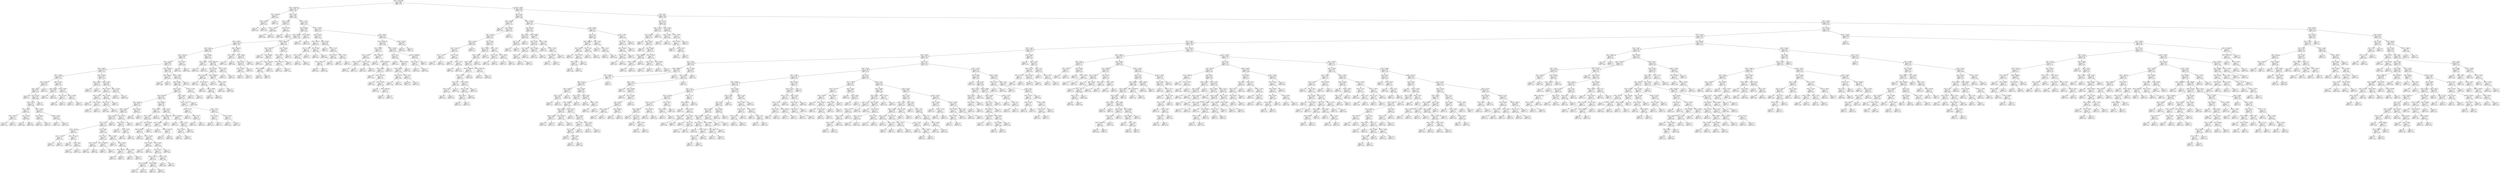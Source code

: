 digraph Tree {
node [shape=box] ;
0 [label="X[0] <= 42974.428\nmse = 0.004\nsamples = 850\nvalue = 0.135"] ;
1 [label="X[3] <= 19.595\nmse = 0.003\nsamples = 158\nvalue = 0.102"] ;
0 -> 1 [labeldistance=2.5, labelangle=45, headlabel="True"] ;
2 [label="X[1] <= 39.248\nmse = 0.011\nsamples = 3\nvalue = 0.263"] ;
1 -> 2 ;
3 [label="X[3] <= 13.768\nmse = 0.001\nsamples = 2\nvalue = 0.335"] ;
2 -> 3 ;
4 [label="mse = 0.0\nsamples = 1\nvalue = 0.301"] ;
3 -> 4 ;
5 [label="mse = -0.0\nsamples = 1\nvalue = 0.369"] ;
3 -> 5 ;
6 [label="mse = -0.0\nsamples = 1\nvalue = 0.12"] ;
2 -> 6 ;
7 [label="X[2] <= -1.106\nmse = 0.003\nsamples = 155\nvalue = 0.099"] ;
1 -> 7 ;
8 [label="X[2] <= -5.363\nmse = 0.002\nsamples = 5\nvalue = 0.037"] ;
7 -> 8 ;
9 [label="X[2] <= -7.658\nmse = 0.0\nsamples = 2\nvalue = 0.089"] ;
8 -> 9 ;
10 [label="mse = 0.0\nsamples = 1\nvalue = 0.086"] ;
9 -> 10 ;
11 [label="mse = -0.0\nsamples = 1\nvalue = 0.093"] ;
9 -> 11 ;
12 [label="X[3] <= 47.342\nmse = 0.0\nsamples = 3\nvalue = 0.003"] ;
8 -> 12 ;
13 [label="mse = 0.0\nsamples = 1\nvalue = 0.008"] ;
12 -> 13 ;
14 [label="mse = 0.0\nsamples = 2\nvalue = 0.0"] ;
12 -> 14 ;
15 [label="X[3] <= 77.147\nmse = 0.002\nsamples = 150\nvalue = 0.101"] ;
7 -> 15 ;
16 [label="X[3] <= 76.929\nmse = 0.002\nsamples = 115\nvalue = 0.108"] ;
15 -> 16 ;
17 [label="X[2] <= 29.106\nmse = 0.002\nsamples = 113\nvalue = 0.106"] ;
16 -> 17 ;
18 [label="X[2] <= 27.956\nmse = 0.002\nsamples = 103\nvalue = 0.109"] ;
17 -> 18 ;
19 [label="X[1] <= 85.52\nmse = 0.002\nsamples = 97\nvalue = 0.106"] ;
18 -> 19 ;
20 [label="X[3] <= 76.756\nmse = 0.002\nsamples = 86\nvalue = 0.11"] ;
19 -> 20 ;
21 [label="X[1] <= 50.628\nmse = 0.002\nsamples = 84\nvalue = 0.111"] ;
20 -> 21 ;
22 [label="X[2] <= 20.501\nmse = 0.003\nsamples = 28\nvalue = 0.122"] ;
21 -> 22 ;
23 [label="X[2] <= 18.481\nmse = 0.003\nsamples = 18\nvalue = 0.133"] ;
22 -> 23 ;
24 [label="X[1] <= 50.319\nmse = 0.002\nsamples = 12\nvalue = 0.111"] ;
23 -> 24 ;
25 [label="X[3] <= 48.23\nmse = 0.001\nsamples = 11\nvalue = 0.106"] ;
24 -> 25 ;
26 [label="mse = 0.0\nsamples = 1\nvalue = 0.17"] ;
25 -> 26 ;
27 [label="X[3] <= 75.875\nmse = 0.001\nsamples = 10\nvalue = 0.099"] ;
25 -> 27 ;
28 [label="X[3] <= 70.776\nmse = 0.001\nsamples = 9\nvalue = 0.092"] ;
27 -> 28 ;
29 [label="X[2] <= 15.058\nmse = 0.0\nsamples = 5\nvalue = 0.105"] ;
28 -> 29 ;
30 [label="X[1] <= 49.202\nmse = 0.0\nsamples = 3\nvalue = 0.116"] ;
29 -> 30 ;
31 [label="mse = 0.0\nsamples = 2\nvalue = 0.113"] ;
30 -> 31 ;
32 [label="mse = -0.0\nsamples = 1\nvalue = 0.123"] ;
30 -> 32 ;
33 [label="X[1] <= 37.448\nmse = 0.0\nsamples = 2\nvalue = 0.087"] ;
29 -> 33 ;
34 [label="mse = 0.0\nsamples = 1\nvalue = 0.091"] ;
33 -> 34 ;
35 [label="mse = 0.0\nsamples = 1\nvalue = 0.083"] ;
33 -> 35 ;
36 [label="X[3] <= 72.905\nmse = 0.001\nsamples = 4\nvalue = 0.077"] ;
28 -> 36 ;
37 [label="X[1] <= 48.045\nmse = 0.0\nsamples = 2\nvalue = 0.06"] ;
36 -> 37 ;
38 [label="mse = 0.0\nsamples = 1\nvalue = 0.049"] ;
37 -> 38 ;
39 [label="mse = -0.0\nsamples = 1\nvalue = 0.071"] ;
37 -> 39 ;
40 [label="X[2] <= 15.837\nmse = 0.001\nsamples = 2\nvalue = 0.093"] ;
36 -> 40 ;
41 [label="mse = 0.0\nsamples = 1\nvalue = 0.119"] ;
40 -> 41 ;
42 [label="mse = -0.0\nsamples = 1\nvalue = 0.067"] ;
40 -> 42 ;
43 [label="mse = -0.0\nsamples = 1\nvalue = 0.161"] ;
27 -> 43 ;
44 [label="mse = 0.0\nsamples = 1\nvalue = 0.172"] ;
24 -> 44 ;
45 [label="X[3] <= 72.214\nmse = 0.004\nsamples = 6\nvalue = 0.178"] ;
23 -> 45 ;
46 [label="X[3] <= 69.347\nmse = 0.006\nsamples = 2\nvalue = 0.227"] ;
45 -> 46 ;
47 [label="mse = 0.0\nsamples = 1\nvalue = 0.147"] ;
46 -> 47 ;
48 [label="mse = 0.0\nsamples = 1\nvalue = 0.308"] ;
46 -> 48 ;
49 [label="X[2] <= 19.887\nmse = 0.0\nsamples = 4\nvalue = 0.154"] ;
45 -> 49 ;
50 [label="X[3] <= 74.759\nmse = 0.0\nsamples = 2\nvalue = 0.171"] ;
49 -> 50 ;
51 [label="mse = 0.0\nsamples = 1\nvalue = 0.182"] ;
50 -> 51 ;
52 [label="mse = -0.0\nsamples = 1\nvalue = 0.16"] ;
50 -> 52 ;
53 [label="X[3] <= 74.688\nmse = 0.0\nsamples = 2\nvalue = 0.137"] ;
49 -> 53 ;
54 [label="mse = 0.0\nsamples = 1\nvalue = 0.13"] ;
53 -> 54 ;
55 [label="mse = 0.0\nsamples = 1\nvalue = 0.143"] ;
53 -> 55 ;
56 [label="X[0] <= 1022.09\nmse = 0.001\nsamples = 10\nvalue = 0.102"] ;
22 -> 56 ;
57 [label="X[3] <= 74.472\nmse = 0.001\nsamples = 2\nvalue = 0.149"] ;
56 -> 57 ;
58 [label="mse = 0.0\nsamples = 1\nvalue = 0.175"] ;
57 -> 58 ;
59 [label="mse = 0.0\nsamples = 1\nvalue = 0.124"] ;
57 -> 59 ;
60 [label="X[2] <= 23.979\nmse = 0.001\nsamples = 8\nvalue = 0.091"] ;
56 -> 60 ;
61 [label="X[3] <= 73.243\nmse = 0.0\nsamples = 6\nvalue = 0.104"] ;
60 -> 61 ;
62 [label="X[2] <= 22.047\nmse = 0.0\nsamples = 3\nvalue = 0.116"] ;
61 -> 62 ;
63 [label="mse = 0.0\nsamples = 1\nvalue = 0.125"] ;
62 -> 63 ;
64 [label="X[1] <= 43.033\nmse = 0.0\nsamples = 2\nvalue = 0.111"] ;
62 -> 64 ;
65 [label="mse = 0.0\nsamples = 1\nvalue = 0.116"] ;
64 -> 65 ;
66 [label="mse = 0.0\nsamples = 1\nvalue = 0.107"] ;
64 -> 66 ;
67 [label="X[3] <= 75.919\nmse = 0.0\nsamples = 3\nvalue = 0.092"] ;
61 -> 67 ;
68 [label="X[2] <= 21.312\nmse = 0.0\nsamples = 2\nvalue = 0.077"] ;
67 -> 68 ;
69 [label="mse = 0.0\nsamples = 1\nvalue = 0.083"] ;
68 -> 69 ;
70 [label="mse = 0.0\nsamples = 1\nvalue = 0.071"] ;
68 -> 70 ;
71 [label="mse = 0.0\nsamples = 1\nvalue = 0.12"] ;
67 -> 71 ;
72 [label="X[1] <= 37.334\nmse = 0.001\nsamples = 2\nvalue = 0.051"] ;
60 -> 72 ;
73 [label="mse = 0.0\nsamples = 1\nvalue = 0.074"] ;
72 -> 73 ;
74 [label="mse = 0.0\nsamples = 1\nvalue = 0.029"] ;
72 -> 74 ;
75 [label="X[0] <= 2323.941\nmse = 0.002\nsamples = 56\nvalue = 0.106"] ;
21 -> 75 ;
76 [label="X[0] <= 1931.65\nmse = 0.002\nsamples = 2\nvalue = 0.044"] ;
75 -> 76 ;
77 [label="mse = 0.0\nsamples = 1\nvalue = 0.088"] ;
76 -> 77 ;
78 [label="mse = 0.0\nsamples = 1\nvalue = 0.0"] ;
76 -> 78 ;
79 [label="X[3] <= 76.483\nmse = 0.002\nsamples = 54\nvalue = 0.108"] ;
75 -> 79 ;
80 [label="X[3] <= 76.025\nmse = 0.002\nsamples = 53\nvalue = 0.106"] ;
79 -> 80 ;
81 [label="X[3] <= 74.427\nmse = 0.001\nsamples = 51\nvalue = 0.109"] ;
80 -> 81 ;
82 [label="X[3] <= 66.785\nmse = 0.001\nsamples = 43\nvalue = 0.105"] ;
81 -> 82 ;
83 [label="X[1] <= 81.543\nmse = 0.001\nsamples = 22\nvalue = 0.119"] ;
82 -> 83 ;
84 [label="X[2] <= 18.614\nmse = 0.001\nsamples = 20\nvalue = 0.125"] ;
83 -> 84 ;
85 [label="X[2] <= 15.165\nmse = 0.001\nsamples = 16\nvalue = 0.119"] ;
84 -> 85 ;
86 [label="X[3] <= 55.31\nmse = 0.0\nsamples = 14\nvalue = 0.124"] ;
85 -> 86 ;
87 [label="X[3] <= 48.429\nmse = 0.0\nsamples = 5\nvalue = 0.14"] ;
86 -> 87 ;
88 [label="X[1] <= 57.188\nmse = 0.0\nsamples = 2\nvalue = 0.126"] ;
87 -> 88 ;
89 [label="mse = 0.0\nsamples = 1\nvalue = 0.121"] ;
88 -> 89 ;
90 [label="mse = 0.0\nsamples = 1\nvalue = 0.132"] ;
88 -> 90 ;
91 [label="X[0] <= 12132.574\nmse = 0.0\nsamples = 3\nvalue = 0.15"] ;
87 -> 91 ;
92 [label="mse = 0.0\nsamples = 1\nvalue = 0.155"] ;
91 -> 92 ;
93 [label="X[2] <= 5.695\nmse = 0.0\nsamples = 2\nvalue = 0.147"] ;
91 -> 93 ;
94 [label="mse = 0.0\nsamples = 1\nvalue = 0.148"] ;
93 -> 94 ;
95 [label="mse = 0.0\nsamples = 1\nvalue = 0.146"] ;
93 -> 95 ;
96 [label="X[2] <= 4.807\nmse = 0.0\nsamples = 9\nvalue = 0.116"] ;
86 -> 96 ;
97 [label="X[1] <= 56.175\nmse = 0.0\nsamples = 4\nvalue = 0.104"] ;
96 -> 97 ;
98 [label="X[3] <= 58.736\nmse = 0.0\nsamples = 2\nvalue = 0.092"] ;
97 -> 98 ;
99 [label="mse = 0.0\nsamples = 1\nvalue = 0.092"] ;
98 -> 99 ;
100 [label="mse = -0.0\nsamples = 1\nvalue = 0.091"] ;
98 -> 100 ;
101 [label="X[0] <= 12355.309\nmse = 0.0\nsamples = 2\nvalue = 0.115"] ;
97 -> 101 ;
102 [label="mse = 0.0\nsamples = 1\nvalue = 0.11"] ;
101 -> 102 ;
103 [label="mse = -0.0\nsamples = 1\nvalue = 0.121"] ;
101 -> 103 ;
104 [label="X[1] <= 55.981\nmse = 0.0\nsamples = 5\nvalue = 0.125"] ;
96 -> 104 ;
105 [label="mse = 0.0\nsamples = 1\nvalue = 0.136"] ;
104 -> 105 ;
106 [label="X[1] <= 66.047\nmse = 0.0\nsamples = 4\nvalue = 0.123"] ;
104 -> 106 ;
107 [label="X[1] <= 60.556\nmse = 0.0\nsamples = 2\nvalue = 0.117"] ;
106 -> 107 ;
108 [label="mse = 0.0\nsamples = 1\nvalue = 0.123"] ;
107 -> 108 ;
109 [label="mse = 0.0\nsamples = 1\nvalue = 0.11"] ;
107 -> 109 ;
110 [label="X[1] <= 71.368\nmse = 0.0\nsamples = 2\nvalue = 0.129"] ;
106 -> 110 ;
111 [label="mse = 0.0\nsamples = 1\nvalue = 0.13"] ;
110 -> 111 ;
112 [label="mse = 0.0\nsamples = 1\nvalue = 0.127"] ;
110 -> 112 ;
113 [label="mse = 0.0\nsamples = 2\nvalue = 0.08"] ;
85 -> 113 ;
114 [label="X[2] <= 27.237\nmse = 0.0\nsamples = 4\nvalue = 0.151"] ;
84 -> 114 ;
115 [label="X[3] <= 26.911\nmse = 0.0\nsamples = 3\nvalue = 0.155"] ;
114 -> 115 ;
116 [label="mse = 0.0\nsamples = 1\nvalue = 0.144"] ;
115 -> 116 ;
117 [label="X[2] <= 23.492\nmse = 0.0\nsamples = 2\nvalue = 0.16"] ;
115 -> 117 ;
118 [label="mse = 0.0\nsamples = 1\nvalue = 0.161"] ;
117 -> 118 ;
119 [label="mse = -0.0\nsamples = 1\nvalue = 0.158"] ;
117 -> 119 ;
120 [label="mse = 0.0\nsamples = 1\nvalue = 0.14"] ;
114 -> 120 ;
121 [label="X[2] <= 15.211\nmse = 0.002\nsamples = 2\nvalue = 0.054"] ;
83 -> 121 ;
122 [label="mse = 0.0\nsamples = 1\nvalue = 0.008"] ;
121 -> 122 ;
123 [label="mse = 0.0\nsamples = 1\nvalue = 0.1"] ;
121 -> 123 ;
124 [label="X[1] <= 68.925\nmse = 0.001\nsamples = 21\nvalue = 0.09"] ;
82 -> 124 ;
125 [label="X[1] <= 67.405\nmse = 0.0\nsamples = 13\nvalue = 0.079"] ;
124 -> 125 ;
126 [label="X[2] <= 2.631\nmse = 0.0\nsamples = 12\nvalue = 0.083"] ;
125 -> 126 ;
127 [label="mse = 0.0\nsamples = 1\nvalue = 0.117"] ;
126 -> 127 ;
128 [label="X[1] <= 66.583\nmse = 0.0\nsamples = 11\nvalue = 0.08"] ;
126 -> 128 ;
129 [label="X[0] <= 4633.077\nmse = 0.0\nsamples = 10\nvalue = 0.077"] ;
128 -> 129 ;
130 [label="mse = 0.0\nsamples = 1\nvalue = 0.109"] ;
129 -> 130 ;
131 [label="X[1] <= 54.429\nmse = 0.0\nsamples = 9\nvalue = 0.073"] ;
129 -> 131 ;
132 [label="X[1] <= 51.987\nmse = 0.0\nsamples = 2\nvalue = 0.059"] ;
131 -> 132 ;
133 [label="mse = 0.0\nsamples = 1\nvalue = 0.067"] ;
132 -> 133 ;
134 [label="mse = 0.0\nsamples = 1\nvalue = 0.051"] ;
132 -> 134 ;
135 [label="X[2] <= 25.011\nmse = 0.0\nsamples = 7\nvalue = 0.078"] ;
131 -> 135 ;
136 [label="X[3] <= 73.115\nmse = 0.0\nsamples = 6\nvalue = 0.076"] ;
135 -> 136 ;
137 [label="X[0] <= 7112.514\nmse = 0.0\nsamples = 4\nvalue = 0.074"] ;
136 -> 137 ;
138 [label="X[0] <= 5545.586\nmse = 0.0\nsamples = 2\nvalue = 0.077"] ;
137 -> 138 ;
139 [label="mse = 0.0\nsamples = 1\nvalue = 0.075"] ;
138 -> 139 ;
140 [label="mse = -0.0\nsamples = 1\nvalue = 0.078"] ;
138 -> 140 ;
141 [label="X[0] <= 9688.0\nmse = 0.0\nsamples = 2\nvalue = 0.071"] ;
137 -> 141 ;
142 [label="mse = 0.0\nsamples = 1\nvalue = 0.07"] ;
141 -> 142 ;
143 [label="mse = 0.0\nsamples = 1\nvalue = 0.073"] ;
141 -> 143 ;
144 [label="X[2] <= 11.388\nmse = 0.0\nsamples = 2\nvalue = 0.081"] ;
136 -> 144 ;
145 [label="mse = 0.0\nsamples = 1\nvalue = 0.086"] ;
144 -> 145 ;
146 [label="mse = 0.0\nsamples = 1\nvalue = 0.077"] ;
144 -> 146 ;
147 [label="mse = -0.0\nsamples = 1\nvalue = 0.085"] ;
135 -> 147 ;
148 [label="mse = -0.0\nsamples = 1\nvalue = 0.11"] ;
128 -> 148 ;
149 [label="mse = -0.0\nsamples = 1\nvalue = 0.034"] ;
125 -> 149 ;
150 [label="X[3] <= 70.118\nmse = 0.002\nsamples = 8\nvalue = 0.108"] ;
124 -> 150 ;
151 [label="X[0] <= 35917.269\nmse = 0.003\nsamples = 4\nvalue = 0.084"] ;
150 -> 151 ;
152 [label="X[2] <= 12.969\nmse = 0.0\nsamples = 3\nvalue = 0.111"] ;
151 -> 152 ;
153 [label="mse = 0.0\nsamples = 1\nvalue = 0.134"] ;
152 -> 153 ;
154 [label="X[0] <= 14736.579\nmse = 0.0\nsamples = 2\nvalue = 0.1"] ;
152 -> 154 ;
155 [label="mse = 0.0\nsamples = 1\nvalue = 0.101"] ;
154 -> 155 ;
156 [label="mse = 0.0\nsamples = 1\nvalue = 0.099"] ;
154 -> 156 ;
157 [label="mse = 0.0\nsamples = 1\nvalue = 0.0"] ;
151 -> 157 ;
158 [label="X[0] <= 20519.845\nmse = 0.0\nsamples = 4\nvalue = 0.132"] ;
150 -> 158 ;
159 [label="mse = 0.0\nsamples = 1\nvalue = 0.161"] ;
158 -> 159 ;
160 [label="X[3] <= 72.914\nmse = 0.0\nsamples = 3\nvalue = 0.122"] ;
158 -> 160 ;
161 [label="X[2] <= 17.542\nmse = 0.0\nsamples = 2\nvalue = 0.131"] ;
160 -> 161 ;
162 [label="mse = 0.0\nsamples = 1\nvalue = 0.127"] ;
161 -> 162 ;
163 [label="mse = 0.0\nsamples = 1\nvalue = 0.134"] ;
161 -> 163 ;
164 [label="mse = -0.0\nsamples = 1\nvalue = 0.106"] ;
160 -> 164 ;
165 [label="X[3] <= 75.953\nmse = 0.001\nsamples = 8\nvalue = 0.131"] ;
81 -> 165 ;
166 [label="X[2] <= 11.552\nmse = 0.0\nsamples = 7\nvalue = 0.137"] ;
165 -> 166 ;
167 [label="X[3] <= 74.733\nmse = 0.0\nsamples = 3\nvalue = 0.155"] ;
166 -> 167 ;
168 [label="mse = 0.0\nsamples = 1\nvalue = 0.175"] ;
167 -> 168 ;
169 [label="X[3] <= 75.15\nmse = 0.0\nsamples = 2\nvalue = 0.145"] ;
167 -> 169 ;
170 [label="mse = 0.0\nsamples = 1\nvalue = 0.147"] ;
169 -> 170 ;
171 [label="mse = 0.0\nsamples = 1\nvalue = 0.144"] ;
169 -> 171 ;
172 [label="X[3] <= 75.65\nmse = 0.0\nsamples = 4\nvalue = 0.124"] ;
166 -> 172 ;
173 [label="X[3] <= 75.139\nmse = 0.0\nsamples = 2\nvalue = 0.11"] ;
172 -> 173 ;
174 [label="mse = 0.0\nsamples = 1\nvalue = 0.109"] ;
173 -> 174 ;
175 [label="mse = -0.0\nsamples = 1\nvalue = 0.111"] ;
173 -> 175 ;
176 [label="X[3] <= 75.874\nmse = 0.0\nsamples = 2\nvalue = 0.137"] ;
172 -> 176 ;
177 [label="mse = 0.0\nsamples = 1\nvalue = 0.135"] ;
176 -> 177 ;
178 [label="mse = 0.0\nsamples = 1\nvalue = 0.139"] ;
176 -> 178 ;
179 [label="mse = 0.0\nsamples = 1\nvalue = 0.085"] ;
165 -> 179 ;
180 [label="X[2] <= 17.708\nmse = 0.0\nsamples = 2\nvalue = 0.039"] ;
80 -> 180 ;
181 [label="mse = 0.0\nsamples = 1\nvalue = 0.051"] ;
180 -> 181 ;
182 [label="mse = -0.0\nsamples = 1\nvalue = 0.027"] ;
180 -> 182 ;
183 [label="mse = 0.0\nsamples = 1\nvalue = 0.193"] ;
79 -> 183 ;
184 [label="X[3] <= 76.817\nmse = 0.0\nsamples = 2\nvalue = 0.058"] ;
20 -> 184 ;
185 [label="mse = 0.0\nsamples = 1\nvalue = 0.067"] ;
184 -> 185 ;
186 [label="mse = 0.0\nsamples = 1\nvalue = 0.049"] ;
184 -> 186 ;
187 [label="X[1] <= 87.881\nmse = 0.002\nsamples = 11\nvalue = 0.079"] ;
19 -> 187 ;
188 [label="X[2] <= 6.999\nmse = 0.0\nsamples = 2\nvalue = 0.014"] ;
187 -> 188 ;
189 [label="mse = 0.0\nsamples = 1\nvalue = 0.016"] ;
188 -> 189 ;
190 [label="mse = -0.0\nsamples = 1\nvalue = 0.013"] ;
188 -> 190 ;
191 [label="X[0] <= 40502.492\nmse = 0.001\nsamples = 9\nvalue = 0.093"] ;
187 -> 191 ;
192 [label="X[1] <= 91.743\nmse = 0.001\nsamples = 7\nvalue = 0.082"] ;
191 -> 192 ;
193 [label="X[0] <= 6255.788\nmse = 0.0\nsamples = 4\nvalue = 0.068"] ;
192 -> 193 ;
194 [label="mse = 0.0\nsamples = 1\nvalue = 0.076"] ;
193 -> 194 ;
195 [label="X[3] <= 59.321\nmse = 0.0\nsamples = 3\nvalue = 0.066"] ;
193 -> 195 ;
196 [label="mse = 0.0\nsamples = 1\nvalue = 0.069"] ;
195 -> 196 ;
197 [label="X[2] <= 19.998\nmse = 0.0\nsamples = 2\nvalue = 0.064"] ;
195 -> 197 ;
198 [label="mse = 0.0\nsamples = 1\nvalue = 0.062"] ;
197 -> 198 ;
199 [label="mse = -0.0\nsamples = 1\nvalue = 0.065"] ;
197 -> 199 ;
200 [label="X[0] <= 14480.96\nmse = 0.001\nsamples = 3\nvalue = 0.1"] ;
192 -> 200 ;
201 [label="mse = 0.0\nsamples = 1\nvalue = 0.139"] ;
200 -> 201 ;
202 [label="X[1] <= 97.667\nmse = 0.0\nsamples = 2\nvalue = 0.081"] ;
200 -> 202 ;
203 [label="mse = 0.0\nsamples = 1\nvalue = 0.094"] ;
202 -> 203 ;
204 [label="mse = -0.0\nsamples = 1\nvalue = 0.068"] ;
202 -> 204 ;
205 [label="X[1] <= 90.24\nmse = 0.0\nsamples = 2\nvalue = 0.132"] ;
191 -> 205 ;
206 [label="mse = 0.0\nsamples = 1\nvalue = 0.127"] ;
205 -> 206 ;
207 [label="mse = -0.0\nsamples = 1\nvalue = 0.137"] ;
205 -> 207 ;
208 [label="X[0] <= 1863.222\nmse = 0.001\nsamples = 6\nvalue = 0.153"] ;
18 -> 208 ;
209 [label="X[3] <= 66.257\nmse = 0.0\nsamples = 2\nvalue = 0.117"] ;
208 -> 209 ;
210 [label="mse = 0.0\nsamples = 1\nvalue = 0.138"] ;
209 -> 210 ;
211 [label="mse = 0.0\nsamples = 1\nvalue = 0.095"] ;
209 -> 211 ;
212 [label="X[2] <= 28.831\nmse = 0.001\nsamples = 4\nvalue = 0.172"] ;
208 -> 212 ;
213 [label="X[2] <= 28.721\nmse = 0.001\nsamples = 3\nvalue = 0.18"] ;
212 -> 213 ;
214 [label="X[1] <= 64.061\nmse = 0.0\nsamples = 2\nvalue = 0.162"] ;
213 -> 214 ;
215 [label="mse = 0.0\nsamples = 1\nvalue = 0.15"] ;
214 -> 215 ;
216 [label="mse = 0.0\nsamples = 1\nvalue = 0.173"] ;
214 -> 216 ;
217 [label="mse = -0.0\nsamples = 1\nvalue = 0.217"] ;
213 -> 217 ;
218 [label="mse = 0.0\nsamples = 1\nvalue = 0.146"] ;
212 -> 218 ;
219 [label="X[0] <= 2652.513\nmse = 0.003\nsamples = 10\nvalue = 0.079"] ;
17 -> 219 ;
220 [label="X[3] <= 35.475\nmse = 0.002\nsamples = 6\nvalue = 0.051"] ;
219 -> 220 ;
221 [label="mse = 0.0\nsamples = 1\nvalue = 0.108"] ;
220 -> 221 ;
222 [label="X[2] <= 29.398\nmse = 0.001\nsamples = 5\nvalue = 0.04"] ;
220 -> 222 ;
223 [label="mse = 0.0\nsamples = 1\nvalue = 0.087"] ;
222 -> 223 ;
224 [label="X[0] <= 1551.928\nmse = 0.001\nsamples = 4\nvalue = 0.028"] ;
222 -> 224 ;
225 [label="X[0] <= 586.985\nmse = 0.0\nsamples = 3\nvalue = 0.012"] ;
224 -> 225 ;
226 [label="mse = 0.0\nsamples = 1\nvalue = 0.034"] ;
225 -> 226 ;
227 [label="mse = 0.0\nsamples = 2\nvalue = 0.0"] ;
225 -> 227 ;
228 [label="mse = 0.0\nsamples = 1\nvalue = 0.078"] ;
224 -> 228 ;
229 [label="X[1] <= 87.389\nmse = 0.001\nsamples = 4\nvalue = 0.119"] ;
219 -> 229 ;
230 [label="X[2] <= 30.355\nmse = 0.0\nsamples = 3\nvalue = 0.136"] ;
229 -> 230 ;
231 [label="X[0] <= 6011.738\nmse = 0.0\nsamples = 2\nvalue = 0.145"] ;
230 -> 231 ;
232 [label="mse = 0.0\nsamples = 1\nvalue = 0.136"] ;
231 -> 232 ;
233 [label="mse = 0.0\nsamples = 1\nvalue = 0.154"] ;
231 -> 233 ;
234 [label="mse = 0.0\nsamples = 1\nvalue = 0.117"] ;
230 -> 234 ;
235 [label="mse = -0.0\nsamples = 1\nvalue = 0.071"] ;
229 -> 235 ;
236 [label="X[2] <= 18.832\nmse = 0.0\nsamples = 2\nvalue = 0.175"] ;
16 -> 236 ;
237 [label="mse = 0.0\nsamples = 1\nvalue = 0.162"] ;
236 -> 237 ;
238 [label="mse = -0.0\nsamples = 1\nvalue = 0.188"] ;
236 -> 238 ;
239 [label="X[3] <= 79.703\nmse = 0.002\nsamples = 35\nvalue = 0.08"] ;
15 -> 239 ;
240 [label="X[2] <= 21.279\nmse = 0.001\nsamples = 12\nvalue = 0.057"] ;
239 -> 240 ;
241 [label="X[3] <= 78.725\nmse = 0.0\nsamples = 6\nvalue = 0.074"] ;
240 -> 241 ;
242 [label="X[2] <= 17.703\nmse = 0.0\nsamples = 3\nvalue = 0.067"] ;
241 -> 242 ;
243 [label="X[2] <= 15.543\nmse = 0.0\nsamples = 2\nvalue = 0.062"] ;
242 -> 243 ;
244 [label="mse = 0.0\nsamples = 1\nvalue = 0.062"] ;
243 -> 244 ;
245 [label="mse = 0.0\nsamples = 1\nvalue = 0.062"] ;
243 -> 245 ;
246 [label="mse = 0.0\nsamples = 1\nvalue = 0.077"] ;
242 -> 246 ;
247 [label="X[3] <= 79.042\nmse = 0.0\nsamples = 3\nvalue = 0.081"] ;
241 -> 247 ;
248 [label="mse = 0.0\nsamples = 1\nvalue = 0.078"] ;
247 -> 248 ;
249 [label="mse = 0.0\nsamples = 2\nvalue = 0.083"] ;
247 -> 249 ;
250 [label="X[2] <= 23.341\nmse = 0.001\nsamples = 6\nvalue = 0.039"] ;
240 -> 250 ;
251 [label="mse = 0.0\nsamples = 1\nvalue = 0.0"] ;
250 -> 251 ;
252 [label="X[2] <= 25.79\nmse = 0.0\nsamples = 5\nvalue = 0.047"] ;
250 -> 252 ;
253 [label="X[2] <= 25.323\nmse = 0.0\nsamples = 3\nvalue = 0.064"] ;
252 -> 253 ;
254 [label="X[0] <= 21053.211\nmse = 0.0\nsamples = 2\nvalue = 0.06"] ;
253 -> 254 ;
255 [label="mse = 0.0\nsamples = 1\nvalue = 0.067"] ;
254 -> 255 ;
256 [label="mse = 0.0\nsamples = 1\nvalue = 0.054"] ;
254 -> 256 ;
257 [label="mse = -0.0\nsamples = 1\nvalue = 0.071"] ;
253 -> 257 ;
258 [label="X[2] <= 25.872\nmse = 0.0\nsamples = 2\nvalue = 0.021"] ;
252 -> 258 ;
259 [label="mse = 0.0\nsamples = 1\nvalue = 0.031"] ;
258 -> 259 ;
260 [label="mse = 0.0\nsamples = 1\nvalue = 0.012"] ;
258 -> 260 ;
261 [label="X[3] <= 85.151\nmse = 0.002\nsamples = 23\nvalue = 0.093"] ;
239 -> 261 ;
262 [label="X[0] <= 24207.953\nmse = 0.002\nsamples = 21\nvalue = 0.099"] ;
261 -> 262 ;
263 [label="X[1] <= 54.972\nmse = 0.001\nsamples = 11\nvalue = 0.122"] ;
262 -> 263 ;
264 [label="X[2] <= 11.804\nmse = 0.0\nsamples = 4\nvalue = 0.103"] ;
263 -> 264 ;
265 [label="X[0] <= 7117.0\nmse = 0.0\nsamples = 2\nvalue = 0.111"] ;
264 -> 265 ;
266 [label="mse = 0.0\nsamples = 1\nvalue = 0.106"] ;
265 -> 266 ;
267 [label="mse = 0.0\nsamples = 1\nvalue = 0.115"] ;
265 -> 267 ;
268 [label="X[2] <= 17.493\nmse = 0.0\nsamples = 2\nvalue = 0.094"] ;
264 -> 268 ;
269 [label="mse = 0.0\nsamples = 1\nvalue = 0.087"] ;
268 -> 269 ;
270 [label="mse = 0.0\nsamples = 1\nvalue = 0.102"] ;
268 -> 270 ;
271 [label="X[0] <= 2541.166\nmse = 0.001\nsamples = 7\nvalue = 0.132"] ;
263 -> 271 ;
272 [label="mse = 0.0\nsamples = 1\nvalue = 0.193"] ;
271 -> 272 ;
273 [label="X[0] <= 20405.953\nmse = 0.0\nsamples = 6\nvalue = 0.122"] ;
271 -> 273 ;
274 [label="X[2] <= 8.498\nmse = 0.0\nsamples = 5\nvalue = 0.115"] ;
273 -> 274 ;
275 [label="mse = 0.0\nsamples = 1\nvalue = 0.094"] ;
274 -> 275 ;
276 [label="X[0] <= 3721.093\nmse = 0.0\nsamples = 4\nvalue = 0.121"] ;
274 -> 276 ;
277 [label="mse = 0.0\nsamples = 1\nvalue = 0.103"] ;
276 -> 277 ;
278 [label="X[2] <= 19.145\nmse = 0.0\nsamples = 3\nvalue = 0.126"] ;
276 -> 278 ;
279 [label="mse = 0.0\nsamples = 1\nvalue = 0.135"] ;
278 -> 279 ;
280 [label="X[0] <= 5923.061\nmse = 0.0\nsamples = 2\nvalue = 0.122"] ;
278 -> 280 ;
281 [label="mse = 0.0\nsamples = 1\nvalue = 0.12"] ;
280 -> 281 ;
282 [label="mse = 0.0\nsamples = 1\nvalue = 0.125"] ;
280 -> 282 ;
283 [label="mse = 0.0\nsamples = 1\nvalue = 0.157"] ;
273 -> 283 ;
284 [label="X[2] <= 18.328\nmse = 0.001\nsamples = 10\nvalue = 0.075"] ;
262 -> 284 ;
285 [label="X[2] <= 14.37\nmse = 0.001\nsamples = 7\nvalue = 0.093"] ;
284 -> 285 ;
286 [label="mse = 0.0\nsamples = 1\nvalue = 0.053"] ;
285 -> 286 ;
287 [label="X[3] <= 82.941\nmse = 0.0\nsamples = 6\nvalue = 0.1"] ;
285 -> 287 ;
288 [label="X[3] <= 80.565\nmse = 0.0\nsamples = 5\nvalue = 0.104"] ;
287 -> 288 ;
289 [label="X[2] <= 15.194\nmse = 0.0\nsamples = 2\nvalue = 0.095"] ;
288 -> 289 ;
290 [label="mse = 0.0\nsamples = 1\nvalue = 0.106"] ;
289 -> 290 ;
291 [label="mse = 0.0\nsamples = 1\nvalue = 0.083"] ;
289 -> 291 ;
292 [label="X[1] <= 52.8\nmse = 0.0\nsamples = 3\nvalue = 0.111"] ;
288 -> 292 ;
293 [label="mse = 0.001\nsamples = 2\nvalue = 0.114"] ;
292 -> 293 ;
294 [label="mse = -0.0\nsamples = 1\nvalue = 0.105"] ;
292 -> 294 ;
295 [label="mse = 0.0\nsamples = 1\nvalue = 0.077"] ;
287 -> 295 ;
296 [label="X[0] <= 36545.986\nmse = 0.001\nsamples = 3\nvalue = 0.033"] ;
284 -> 296 ;
297 [label="X[2] <= 24.122\nmse = 0.0\nsamples = 2\nvalue = 0.05"] ;
296 -> 297 ;
298 [label="mse = 0.0\nsamples = 1\nvalue = 0.045"] ;
297 -> 298 ;
299 [label="mse = 0.0\nsamples = 1\nvalue = 0.055"] ;
297 -> 299 ;
300 [label="mse = 0.0\nsamples = 1\nvalue = 0.0"] ;
296 -> 300 ;
301 [label="X[3] <= 85.675\nmse = 0.001\nsamples = 2\nvalue = 0.023"] ;
261 -> 301 ;
302 [label="mse = 0.0\nsamples = 1\nvalue = 0.046"] ;
301 -> 302 ;
303 [label="mse = 0.0\nsamples = 1\nvalue = 0.0"] ;
301 -> 303 ;
304 [label="X[2] <= 3.896\nmse = 0.004\nsamples = 692\nvalue = 0.142"] ;
0 -> 304 [labeldistance=2.5, labelangle=-45, headlabel="False"] ;
305 [label="X[2] <= 2.176\nmse = 0.002\nsamples = 56\nvalue = 0.096"] ;
304 -> 305 ;
306 [label="X[3] <= 58.595\nmse = 0.002\nsamples = 27\nvalue = 0.118"] ;
305 -> 306 ;
307 [label="mse = 0.0\nsamples = 1\nvalue = 0.041"] ;
306 -> 307 ;
308 [label="X[1] <= 94.407\nmse = 0.002\nsamples = 26\nvalue = 0.121"] ;
306 -> 308 ;
309 [label="X[2] <= -3.345\nmse = 0.002\nsamples = 25\nvalue = 0.118"] ;
308 -> 309 ;
310 [label="X[2] <= -3.62\nmse = 0.002\nsamples = 6\nvalue = 0.139"] ;
309 -> 310 ;
311 [label="X[3] <= 70.211\nmse = 0.001\nsamples = 5\nvalue = 0.125"] ;
310 -> 311 ;
312 [label="X[1] <= 73.706\nmse = 0.0\nsamples = 2\nvalue = 0.16"] ;
311 -> 312 ;
313 [label="mse = 0.0\nsamples = 1\nvalue = 0.152"] ;
312 -> 313 ;
314 [label="mse = -0.0\nsamples = 1\nvalue = 0.168"] ;
312 -> 314 ;
315 [label="X[3] <= 72.492\nmse = 0.0\nsamples = 3\nvalue = 0.102"] ;
311 -> 315 ;
316 [label="mse = 0.0\nsamples = 1\nvalue = 0.111"] ;
315 -> 316 ;
317 [label="X[3] <= 75.217\nmse = 0.0\nsamples = 2\nvalue = 0.097"] ;
315 -> 317 ;
318 [label="mse = 0.0\nsamples = 1\nvalue = 0.09"] ;
317 -> 318 ;
319 [label="mse = -0.0\nsamples = 1\nvalue = 0.105"] ;
317 -> 319 ;
320 [label="mse = 0.0\nsamples = 1\nvalue = 0.211"] ;
310 -> 320 ;
321 [label="X[2] <= 1.348\nmse = 0.001\nsamples = 19\nvalue = 0.111"] ;
309 -> 321 ;
322 [label="X[3] <= 79.253\nmse = 0.001\nsamples = 14\nvalue = 0.101"] ;
321 -> 322 ;
323 [label="X[3] <= 76.208\nmse = 0.001\nsamples = 13\nvalue = 0.097"] ;
322 -> 323 ;
324 [label="X[2] <= 0.398\nmse = 0.001\nsamples = 12\nvalue = 0.103"] ;
323 -> 324 ;
325 [label="X[0] <= 72894.059\nmse = 0.0\nsamples = 9\nvalue = 0.117"] ;
324 -> 325 ;
326 [label="X[1] <= 77.991\nmse = 0.0\nsamples = 7\nvalue = 0.124"] ;
325 -> 326 ;
327 [label="X[1] <= 67.7\nmse = 0.0\nsamples = 3\nvalue = 0.139"] ;
326 -> 327 ;
328 [label="X[1] <= 62.35\nmse = 0.0\nsamples = 2\nvalue = 0.135"] ;
327 -> 328 ;
329 [label="mse = 0.0\nsamples = 1\nvalue = 0.136"] ;
328 -> 329 ;
330 [label="mse = 0.0\nsamples = 1\nvalue = 0.134"] ;
328 -> 330 ;
331 [label="mse = -0.0\nsamples = 1\nvalue = 0.146"] ;
327 -> 331 ;
332 [label="X[1] <= 89.015\nmse = 0.0\nsamples = 4\nvalue = 0.113"] ;
326 -> 332 ;
333 [label="X[2] <= -1.566\nmse = 0.0\nsamples = 3\nvalue = 0.108"] ;
332 -> 333 ;
334 [label="X[3] <= 64.74\nmse = 0.0\nsamples = 2\nvalue = 0.113"] ;
333 -> 334 ;
335 [label="mse = 0.0\nsamples = 1\nvalue = 0.111"] ;
334 -> 335 ;
336 [label="mse = 0.0\nsamples = 1\nvalue = 0.115"] ;
334 -> 336 ;
337 [label="mse = 0.0\nsamples = 1\nvalue = 0.099"] ;
333 -> 337 ;
338 [label="mse = -0.0\nsamples = 1\nvalue = 0.128"] ;
332 -> 338 ;
339 [label="mse = 0.0\nsamples = 2\nvalue = 0.092"] ;
325 -> 339 ;
340 [label="X[0] <= 55057.494\nmse = 0.0\nsamples = 3\nvalue = 0.061"] ;
324 -> 340 ;
341 [label="mse = 0.0\nsamples = 1\nvalue = 0.059"] ;
340 -> 341 ;
342 [label="mse = -0.0\nsamples = 2\nvalue = 0.062"] ;
340 -> 342 ;
343 [label="mse = -0.0\nsamples = 1\nvalue = 0.024"] ;
323 -> 343 ;
344 [label="mse = -0.0\nsamples = 1\nvalue = 0.149"] ;
322 -> 344 ;
345 [label="X[2] <= 1.527\nmse = 0.0\nsamples = 5\nvalue = 0.14"] ;
321 -> 345 ;
346 [label="X[2] <= 1.444\nmse = 0.0\nsamples = 2\nvalue = 0.152"] ;
345 -> 346 ;
347 [label="mse = 0.0\nsamples = 1\nvalue = 0.136"] ;
346 -> 347 ;
348 [label="mse = 0.0\nsamples = 1\nvalue = 0.167"] ;
346 -> 348 ;
349 [label="X[3] <= 68.235\nmse = 0.0\nsamples = 3\nvalue = 0.133"] ;
345 -> 349 ;
350 [label="mse = 0.0\nsamples = 2\nvalue = 0.13"] ;
349 -> 350 ;
351 [label="mse = 0.0\nsamples = 1\nvalue = 0.139"] ;
349 -> 351 ;
352 [label="mse = 0.0\nsamples = 1\nvalue = 0.195"] ;
308 -> 352 ;
353 [label="X[0] <= 57338.0\nmse = 0.002\nsamples = 29\nvalue = 0.076"] ;
305 -> 353 ;
354 [label="X[3] <= 65.229\nmse = 0.002\nsamples = 12\nvalue = 0.099"] ;
353 -> 354 ;
355 [label="X[1] <= 73.25\nmse = 0.003\nsamples = 3\nvalue = 0.066"] ;
354 -> 355 ;
356 [label="X[2] <= 3.15\nmse = 0.001\nsamples = 2\nvalue = 0.029"] ;
355 -> 356 ;
357 [label="mse = 0.0\nsamples = 1\nvalue = 0.057"] ;
356 -> 357 ;
358 [label="mse = 0.0\nsamples = 1\nvalue = 0.0"] ;
356 -> 358 ;
359 [label="mse = 0.0\nsamples = 1\nvalue = 0.14"] ;
355 -> 359 ;
360 [label="X[0] <= 53366.0\nmse = 0.001\nsamples = 9\nvalue = 0.11"] ;
354 -> 360 ;
361 [label="X[2] <= 3.437\nmse = 0.001\nsamples = 5\nvalue = 0.097"] ;
360 -> 361 ;
362 [label="X[1] <= 56.65\nmse = 0.0\nsamples = 3\nvalue = 0.081"] ;
361 -> 362 ;
363 [label="X[2] <= 3.14\nmse = 0.0\nsamples = 2\nvalue = 0.074"] ;
362 -> 363 ;
364 [label="mse = 0.0\nsamples = 1\nvalue = 0.076"] ;
363 -> 364 ;
365 [label="mse = -0.0\nsamples = 1\nvalue = 0.072"] ;
363 -> 365 ;
366 [label="mse = 0.0\nsamples = 1\nvalue = 0.095"] ;
362 -> 366 ;
367 [label="X[3] <= 73.296\nmse = 0.002\nsamples = 2\nvalue = 0.122"] ;
361 -> 367 ;
368 [label="mse = 0.0\nsamples = 1\nvalue = 0.163"] ;
367 -> 368 ;
369 [label="mse = 0.0\nsamples = 1\nvalue = 0.081"] ;
367 -> 369 ;
370 [label="X[2] <= 3.189\nmse = 0.0\nsamples = 4\nvalue = 0.125"] ;
360 -> 370 ;
371 [label="mse = 0.0\nsamples = 1\nvalue = 0.144"] ;
370 -> 371 ;
372 [label="X[3] <= 75.586\nmse = 0.0\nsamples = 3\nvalue = 0.119"] ;
370 -> 372 ;
373 [label="X[3] <= 69.826\nmse = 0.0\nsamples = 2\nvalue = 0.114"] ;
372 -> 373 ;
374 [label="mse = 0.0\nsamples = 1\nvalue = 0.111"] ;
373 -> 374 ;
375 [label="mse = -0.0\nsamples = 1\nvalue = 0.116"] ;
373 -> 375 ;
376 [label="mse = -0.0\nsamples = 1\nvalue = 0.129"] ;
372 -> 376 ;
377 [label="X[3] <= 80.497\nmse = 0.002\nsamples = 17\nvalue = 0.06"] ;
353 -> 377 ;
378 [label="X[3] <= 74.7\nmse = 0.001\nsamples = 12\nvalue = 0.042"] ;
377 -> 378 ;
379 [label="X[0] <= 66891.0\nmse = 0.001\nsamples = 7\nvalue = 0.061"] ;
378 -> 379 ;
380 [label="X[3] <= 60.037\nmse = 0.0\nsamples = 5\nvalue = 0.044"] ;
379 -> 380 ;
381 [label="mse = 0.0\nsamples = 1\nvalue = 0.013"] ;
380 -> 381 ;
382 [label="X[3] <= 74.106\nmse = 0.0\nsamples = 4\nvalue = 0.051"] ;
380 -> 382 ;
383 [label="X[2] <= 2.634\nmse = 0.0\nsamples = 3\nvalue = 0.045"] ;
382 -> 383 ;
384 [label="mse = 0.0\nsamples = 2\nvalue = 0.048"] ;
383 -> 384 ;
385 [label="mse = 0.0\nsamples = 1\nvalue = 0.041"] ;
383 -> 385 ;
386 [label="mse = -0.0\nsamples = 1\nvalue = 0.069"] ;
382 -> 386 ;
387 [label="X[2] <= 3.145\nmse = 0.0\nsamples = 2\nvalue = 0.104"] ;
379 -> 387 ;
388 [label="mse = 0.0\nsamples = 1\nvalue = 0.118"] ;
387 -> 388 ;
389 [label="mse = 0.0\nsamples = 1\nvalue = 0.091"] ;
387 -> 389 ;
390 [label="X[2] <= 3.453\nmse = 0.0\nsamples = 5\nvalue = 0.016"] ;
378 -> 390 ;
391 [label="mse = -0.0\nsamples = 3\nvalue = 0.0"] ;
390 -> 391 ;
392 [label="X[2] <= 3.474\nmse = 0.0\nsamples = 2\nvalue = 0.039"] ;
390 -> 392 ;
393 [label="mse = 0.0\nsamples = 1\nvalue = 0.05"] ;
392 -> 393 ;
394 [label="mse = -0.0\nsamples = 1\nvalue = 0.028"] ;
392 -> 394 ;
395 [label="X[2] <= 3.827\nmse = 0.0\nsamples = 5\nvalue = 0.104"] ;
377 -> 395 ;
396 [label="X[1] <= 80.9\nmse = 0.0\nsamples = 4\nvalue = 0.112"] ;
395 -> 396 ;
397 [label="X[3] <= 83.858\nmse = 0.0\nsamples = 3\nvalue = 0.104"] ;
396 -> 397 ;
398 [label="X[2] <= 3.349\nmse = 0.0\nsamples = 2\nvalue = 0.096"] ;
397 -> 398 ;
399 [label="mse = 0.0\nsamples = 1\nvalue = 0.097"] ;
398 -> 399 ;
400 [label="mse = 0.0\nsamples = 1\nvalue = 0.095"] ;
398 -> 400 ;
401 [label="mse = -0.0\nsamples = 1\nvalue = 0.121"] ;
397 -> 401 ;
402 [label="mse = 0.0\nsamples = 1\nvalue = 0.133"] ;
396 -> 402 ;
403 [label="mse = 0.0\nsamples = 1\nvalue = 0.071"] ;
395 -> 403 ;
404 [label="X[1] <= 58.7\nmse = 0.004\nsamples = 636\nvalue = 0.146"] ;
304 -> 404 ;
405 [label="X[1] <= 57.55\nmse = 0.007\nsamples = 19\nvalue = 0.085"] ;
404 -> 405 ;
406 [label="X[3] <= 73.179\nmse = 0.006\nsamples = 11\nvalue = 0.135"] ;
405 -> 406 ;
407 [label="X[1] <= 26.519\nmse = 0.003\nsamples = 10\nvalue = 0.119"] ;
406 -> 407 ;
408 [label="mse = 0.0\nsamples = 1\nvalue = 0.0"] ;
407 -> 408 ;
409 [label="X[3] <= 60.373\nmse = 0.002\nsamples = 9\nvalue = 0.132"] ;
407 -> 409 ;
410 [label="mse = 0.0\nsamples = 1\nvalue = 0.232"] ;
409 -> 410 ;
411 [label="X[3] <= 64.591\nmse = 0.001\nsamples = 8\nvalue = 0.119"] ;
409 -> 411 ;
412 [label="X[0] <= 48288.0\nmse = 0.002\nsamples = 3\nvalue = 0.098"] ;
411 -> 412 ;
413 [label="X[2] <= 12.686\nmse = 0.0\nsamples = 2\nvalue = 0.125"] ;
412 -> 413 ;
414 [label="mse = 0.0\nsamples = 1\nvalue = 0.118"] ;
413 -> 414 ;
415 [label="mse = -0.0\nsamples = 1\nvalue = 0.133"] ;
413 -> 415 ;
416 [label="mse = -0.0\nsamples = 1\nvalue = 0.042"] ;
412 -> 416 ;
417 [label="X[0] <= 50746.0\nmse = 0.0\nsamples = 5\nvalue = 0.133"] ;
411 -> 417 ;
418 [label="X[2] <= 7.004\nmse = 0.0\nsamples = 2\nvalue = 0.123"] ;
417 -> 418 ;
419 [label="mse = 0.0\nsamples = 1\nvalue = 0.121"] ;
418 -> 419 ;
420 [label="mse = -0.0\nsamples = 1\nvalue = 0.125"] ;
418 -> 420 ;
421 [label="X[3] <= 68.824\nmse = 0.0\nsamples = 3\nvalue = 0.139"] ;
417 -> 421 ;
422 [label="mse = 0.0\nsamples = 2\nvalue = 0.146"] ;
421 -> 422 ;
423 [label="mse = 0.0\nsamples = 1\nvalue = 0.125"] ;
421 -> 423 ;
424 [label="mse = 0.0\nsamples = 1\nvalue = 0.299"] ;
406 -> 424 ;
425 [label="X[2] <= 12.483\nmse = 0.001\nsamples = 8\nvalue = 0.016"] ;
405 -> 425 ;
426 [label="X[3] <= 72.284\nmse = 0.001\nsamples = 2\nvalue = 0.049"] ;
425 -> 426 ;
427 [label="mse = 0.0\nsamples = 1\nvalue = 0.072"] ;
426 -> 427 ;
428 [label="mse = -0.0\nsamples = 1\nvalue = 0.026"] ;
426 -> 428 ;
429 [label="X[2] <= 13.697\nmse = 0.0\nsamples = 6\nvalue = 0.005"] ;
425 -> 429 ;
430 [label="X[2] <= 13.003\nmse = 0.0\nsamples = 3\nvalue = 0.011"] ;
429 -> 430 ;
431 [label="mse = 0.0\nsamples = 1\nvalue = 0.0"] ;
430 -> 431 ;
432 [label="X[3] <= 62.278\nmse = 0.0\nsamples = 2\nvalue = 0.016"] ;
430 -> 432 ;
433 [label="mse = 0.0\nsamples = 1\nvalue = 0.015"] ;
432 -> 433 ;
434 [label="mse = -0.0\nsamples = 1\nvalue = 0.017"] ;
432 -> 434 ;
435 [label="mse = 0.0\nsamples = 3\nvalue = 0.0"] ;
429 -> 435 ;
436 [label="X[3] <= 78.497\nmse = 0.004\nsamples = 617\nvalue = 0.148"] ;
404 -> 436 ;
437 [label="X[2] <= 18.213\nmse = 0.004\nsamples = 531\nvalue = 0.151"] ;
436 -> 437 ;
438 [label="X[2] <= 13.303\nmse = 0.004\nsamples = 432\nvalue = 0.147"] ;
437 -> 438 ;
439 [label="X[1] <= 79.85\nmse = 0.004\nsamples = 301\nvalue = 0.155"] ;
438 -> 439 ;
440 [label="X[2] <= 12.627\nmse = 0.004\nsamples = 153\nvalue = 0.17"] ;
439 -> 440 ;
441 [label="X[3] <= 67.283\nmse = 0.003\nsamples = 144\nvalue = 0.167"] ;
440 -> 441 ;
442 [label="X[1] <= 77.65\nmse = 0.003\nsamples = 29\nvalue = 0.188"] ;
441 -> 442 ;
443 [label="X[0] <= 64308.5\nmse = 0.003\nsamples = 20\nvalue = 0.176"] ;
442 -> 443 ;
444 [label="X[0] <= 63504.5\nmse = 0.003\nsamples = 19\nvalue = 0.18"] ;
443 -> 444 ;
445 [label="X[3] <= 35.45\nmse = 0.003\nsamples = 18\nvalue = 0.176"] ;
444 -> 445 ;
446 [label="X[2] <= 10.594\nmse = 0.003\nsamples = 3\nvalue = 0.215"] ;
445 -> 446 ;
447 [label="X[3] <= 35.277\nmse = 0.001\nsamples = 2\nvalue = 0.25"] ;
446 -> 447 ;
448 [label="mse = 0.0\nsamples = 1\nvalue = 0.22"] ;
447 -> 448 ;
449 [label="mse = 0.0\nsamples = 1\nvalue = 0.279"] ;
447 -> 449 ;
450 [label="mse = 0.0\nsamples = 1\nvalue = 0.146"] ;
446 -> 450 ;
451 [label="X[1] <= 76.406\nmse = 0.002\nsamples = 15\nvalue = 0.169"] ;
445 -> 451 ;
452 [label="X[2] <= 12.335\nmse = 0.002\nsamples = 12\nvalue = 0.18"] ;
451 -> 452 ;
453 [label="X[0] <= 52454.0\nmse = 0.002\nsamples = 11\nvalue = 0.185"] ;
452 -> 453 ;
454 [label="X[3] <= 63.833\nmse = 0.002\nsamples = 4\nvalue = 0.207"] ;
453 -> 454 ;
455 [label="X[3] <= 61.564\nmse = 0.002\nsamples = 2\nvalue = 0.173"] ;
454 -> 455 ;
456 [label="mse = 0.0\nsamples = 1\nvalue = 0.219"] ;
455 -> 456 ;
457 [label="mse = -0.0\nsamples = 1\nvalue = 0.127"] ;
455 -> 457 ;
458 [label="X[0] <= 47564.5\nmse = 0.0\nsamples = 2\nvalue = 0.241"] ;
454 -> 458 ;
459 [label="mse = 0.0\nsamples = 1\nvalue = 0.261"] ;
458 -> 459 ;
460 [label="mse = 0.0\nsamples = 1\nvalue = 0.222"] ;
458 -> 460 ;
461 [label="X[3] <= 64.729\nmse = 0.001\nsamples = 7\nvalue = 0.173"] ;
453 -> 461 ;
462 [label="mse = 0.0\nsamples = 1\nvalue = 0.134"] ;
461 -> 462 ;
463 [label="X[2] <= 10.85\nmse = 0.001\nsamples = 6\nvalue = 0.179"] ;
461 -> 463 ;
464 [label="X[1] <= 75.05\nmse = 0.0\nsamples = 4\nvalue = 0.171"] ;
463 -> 464 ;
465 [label="X[2] <= 4.195\nmse = 0.0\nsamples = 3\nvalue = 0.179"] ;
464 -> 465 ;
466 [label="mse = 0.0\nsamples = 1\nvalue = 0.157"] ;
465 -> 466 ;
467 [label="X[2] <= 4.926\nmse = 0.0\nsamples = 2\nvalue = 0.191"] ;
465 -> 467 ;
468 [label="mse = 0.0\nsamples = 1\nvalue = 0.194"] ;
467 -> 468 ;
469 [label="mse = -0.0\nsamples = 1\nvalue = 0.188"] ;
467 -> 469 ;
470 [label="mse = 0.0\nsamples = 1\nvalue = 0.146"] ;
464 -> 470 ;
471 [label="X[2] <= 11.209\nmse = 0.001\nsamples = 2\nvalue = 0.196"] ;
463 -> 471 ;
472 [label="mse = 0.0\nsamples = 1\nvalue = 0.225"] ;
471 -> 472 ;
473 [label="mse = 0.0\nsamples = 1\nvalue = 0.167"] ;
471 -> 473 ;
474 [label="mse = 0.0\nsamples = 1\nvalue = 0.118"] ;
452 -> 474 ;
475 [label="X[3] <= 39.25\nmse = 0.001\nsamples = 3\nvalue = 0.125"] ;
451 -> 475 ;
476 [label="mse = 0.0\nsamples = 1\nvalue = 0.095"] ;
475 -> 476 ;
477 [label="X[2] <= 7.238\nmse = 0.0\nsamples = 2\nvalue = 0.14"] ;
475 -> 477 ;
478 [label="mse = 0.0\nsamples = 1\nvalue = 0.126"] ;
477 -> 478 ;
479 [label="mse = -0.0\nsamples = 1\nvalue = 0.155"] ;
477 -> 479 ;
480 [label="mse = 0.0\nsamples = 1\nvalue = 0.25"] ;
444 -> 480 ;
481 [label="mse = -0.0\nsamples = 1\nvalue = 0.102"] ;
443 -> 481 ;
482 [label="X[2] <= 11.664\nmse = 0.004\nsamples = 9\nvalue = 0.214"] ;
442 -> 482 ;
483 [label="X[2] <= 10.923\nmse = 0.002\nsamples = 8\nvalue = 0.199"] ;
482 -> 483 ;
484 [label="X[2] <= 7.974\nmse = 0.002\nsamples = 7\nvalue = 0.21"] ;
483 -> 484 ;
485 [label="mse = 0.0\nsamples = 1\nvalue = 0.143"] ;
484 -> 485 ;
486 [label="X[3] <= 64.388\nmse = 0.001\nsamples = 6\nvalue = 0.221"] ;
484 -> 486 ;
487 [label="mse = 0.0\nsamples = 1\nvalue = 0.267"] ;
486 -> 487 ;
488 [label="X[2] <= 10.454\nmse = 0.001\nsamples = 5\nvalue = 0.212"] ;
486 -> 488 ;
489 [label="X[2] <= 9.802\nmse = 0.001\nsamples = 4\nvalue = 0.219"] ;
488 -> 489 ;
490 [label="X[0] <= 59543.0\nmse = 0.0\nsamples = 2\nvalue = 0.209"] ;
489 -> 490 ;
491 [label="mse = 0.0\nsamples = 1\nvalue = 0.19"] ;
490 -> 491 ;
492 [label="mse = 0.0\nsamples = 1\nvalue = 0.227"] ;
490 -> 492 ;
493 [label="X[0] <= 59543.0\nmse = 0.001\nsamples = 2\nvalue = 0.228"] ;
489 -> 493 ;
494 [label="mse = 0.0\nsamples = 1\nvalue = 0.262"] ;
493 -> 494 ;
495 [label="mse = 0.0\nsamples = 1\nvalue = 0.195"] ;
493 -> 495 ;
496 [label="mse = -0.0\nsamples = 1\nvalue = 0.185"] ;
488 -> 496 ;
497 [label="mse = 0.0\nsamples = 1\nvalue = 0.125"] ;
483 -> 497 ;
498 [label="mse = 0.0\nsamples = 1\nvalue = 0.333"] ;
482 -> 498 ;
499 [label="X[1] <= 78.3\nmse = 0.003\nsamples = 115\nvalue = 0.161"] ;
441 -> 499 ;
500 [label="X[3] <= 73.05\nmse = 0.003\nsamples = 91\nvalue = 0.155"] ;
499 -> 500 ;
501 [label="X[3] <= 71.967\nmse = 0.003\nsamples = 45\nvalue = 0.138"] ;
500 -> 501 ;
502 [label="X[0] <= 56913.0\nmse = 0.003\nsamples = 35\nvalue = 0.146"] ;
501 -> 502 ;
503 [label="X[1] <= 73.3\nmse = 0.002\nsamples = 16\nvalue = 0.17"] ;
502 -> 503 ;
504 [label="X[2] <= 12.035\nmse = 0.002\nsamples = 9\nvalue = 0.147"] ;
503 -> 504 ;
505 [label="X[2] <= 11.747\nmse = 0.002\nsamples = 6\nvalue = 0.158"] ;
504 -> 505 ;
506 [label="X[3] <= 68.879\nmse = 0.002\nsamples = 4\nvalue = 0.139"] ;
505 -> 506 ;
507 [label="mse = 0.0\nsamples = 1\nvalue = 0.19"] ;
506 -> 507 ;
508 [label="X[1] <= 71.4\nmse = 0.001\nsamples = 3\nvalue = 0.122"] ;
506 -> 508 ;
509 [label="mse = 0.0\nsamples = 1\nvalue = 0.07"] ;
508 -> 509 ;
510 [label="X[3] <= 70.758\nmse = 0.0\nsamples = 2\nvalue = 0.148"] ;
508 -> 510 ;
511 [label="mse = 0.0\nsamples = 1\nvalue = 0.154"] ;
510 -> 511 ;
512 [label="mse = 0.0\nsamples = 1\nvalue = 0.143"] ;
510 -> 512 ;
513 [label="X[0] <= 53435.5\nmse = 0.0\nsamples = 2\nvalue = 0.195"] ;
505 -> 513 ;
514 [label="mse = 0.0\nsamples = 1\nvalue = 0.182"] ;
513 -> 514 ;
515 [label="mse = 0.0\nsamples = 1\nvalue = 0.208"] ;
513 -> 515 ;
516 [label="X[3] <= 71.667\nmse = 0.0\nsamples = 3\nvalue = 0.126"] ;
504 -> 516 ;
517 [label="X[2] <= 12.445\nmse = 0.0\nsamples = 2\nvalue = 0.135"] ;
516 -> 517 ;
518 [label="mse = 0.0\nsamples = 1\nvalue = 0.127"] ;
517 -> 518 ;
519 [label="mse = 0.0\nsamples = 1\nvalue = 0.143"] ;
517 -> 519 ;
520 [label="mse = -0.0\nsamples = 1\nvalue = 0.108"] ;
516 -> 520 ;
521 [label="X[3] <= 71.717\nmse = 0.0\nsamples = 7\nvalue = 0.2"] ;
503 -> 521 ;
522 [label="X[3] <= 68.939\nmse = 0.0\nsamples = 6\nvalue = 0.195"] ;
521 -> 522 ;
523 [label="mse = 0.0\nsamples = 1\nvalue = 0.178"] ;
522 -> 523 ;
524 [label="X[3] <= 70.297\nmse = 0.0\nsamples = 5\nvalue = 0.198"] ;
522 -> 524 ;
525 [label="X[2] <= 9.398\nmse = 0.0\nsamples = 2\nvalue = 0.204"] ;
524 -> 525 ;
526 [label="mse = 0.0\nsamples = 1\nvalue = 0.209"] ;
525 -> 526 ;
527 [label="mse = 0.0\nsamples = 1\nvalue = 0.2"] ;
525 -> 527 ;
528 [label="X[3] <= 70.854\nmse = 0.0\nsamples = 3\nvalue = 0.194"] ;
524 -> 528 ;
529 [label="mse = 0.0\nsamples = 1\nvalue = 0.177"] ;
528 -> 529 ;
530 [label="X[1] <= 74.4\nmse = 0.0\nsamples = 2\nvalue = 0.203"] ;
528 -> 530 ;
531 [label="mse = 0.0\nsamples = 1\nvalue = 0.208"] ;
530 -> 531 ;
532 [label="mse = 0.0\nsamples = 1\nvalue = 0.197"] ;
530 -> 532 ;
533 [label="mse = 0.0\nsamples = 1\nvalue = 0.229"] ;
521 -> 533 ;
534 [label="X[2] <= 10.161\nmse = 0.004\nsamples = 19\nvalue = 0.125"] ;
502 -> 534 ;
535 [label="X[3] <= 71.464\nmse = 0.004\nsamples = 12\nvalue = 0.105"] ;
534 -> 535 ;
536 [label="X[2] <= 9.25\nmse = 0.003\nsamples = 11\nvalue = 0.095"] ;
535 -> 536 ;
537 [label="X[3] <= 70.465\nmse = 0.003\nsamples = 9\nvalue = 0.109"] ;
536 -> 537 ;
538 [label="X[1] <= 75.848\nmse = 0.001\nsamples = 7\nvalue = 0.13"] ;
537 -> 538 ;
539 [label="X[3] <= 68.132\nmse = 0.0\nsamples = 4\nvalue = 0.104"] ;
538 -> 539 ;
540 [label="mse = 0.0\nsamples = 1\nvalue = 0.083"] ;
539 -> 540 ;
541 [label="X[1] <= 73.448\nmse = 0.0\nsamples = 3\nvalue = 0.11"] ;
539 -> 541 ;
542 [label="X[2] <= 5.773\nmse = 0.0\nsamples = 2\nvalue = 0.12"] ;
541 -> 542 ;
543 [label="mse = 0.0\nsamples = 1\nvalue = 0.121"] ;
542 -> 543 ;
544 [label="mse = 0.0\nsamples = 1\nvalue = 0.118"] ;
542 -> 544 ;
545 [label="mse = -0.0\nsamples = 1\nvalue = 0.092"] ;
541 -> 545 ;
546 [label="X[3] <= 70.006\nmse = 0.0\nsamples = 3\nvalue = 0.165"] ;
538 -> 546 ;
547 [label="X[2] <= 8.544\nmse = 0.0\nsamples = 2\nvalue = 0.178"] ;
546 -> 547 ;
548 [label="mse = 0.0\nsamples = 1\nvalue = 0.176"] ;
547 -> 548 ;
549 [label="mse = 0.0\nsamples = 1\nvalue = 0.179"] ;
547 -> 549 ;
550 [label="mse = -0.0\nsamples = 1\nvalue = 0.138"] ;
546 -> 550 ;
551 [label="X[2] <= 7.75\nmse = 0.001\nsamples = 2\nvalue = 0.038"] ;
537 -> 551 ;
552 [label="mse = 0.0\nsamples = 1\nvalue = 0.077"] ;
551 -> 552 ;
553 [label="mse = 0.0\nsamples = 1\nvalue = 0.0"] ;
551 -> 553 ;
554 [label="X[2] <= 9.678\nmse = 0.001\nsamples = 2\nvalue = 0.028"] ;
536 -> 554 ;
555 [label="mse = 0.0\nsamples = 1\nvalue = 0.056"] ;
554 -> 555 ;
556 [label="mse = 0.0\nsamples = 1\nvalue = 0.0"] ;
554 -> 556 ;
557 [label="mse = 0.0\nsamples = 1\nvalue = 0.226"] ;
535 -> 557 ;
558 [label="X[3] <= 71.502\nmse = 0.001\nsamples = 7\nvalue = 0.159"] ;
534 -> 558 ;
559 [label="X[3] <= 70.992\nmse = 0.0\nsamples = 6\nvalue = 0.168"] ;
558 -> 559 ;
560 [label="X[2] <= 11.845\nmse = 0.0\nsamples = 3\nvalue = 0.153"] ;
559 -> 560 ;
561 [label="X[2] <= 11.015\nmse = 0.0\nsamples = 2\nvalue = 0.146"] ;
560 -> 561 ;
562 [label="mse = 0.0\nsamples = 1\nvalue = 0.149"] ;
561 -> 562 ;
563 [label="mse = 0.0\nsamples = 1\nvalue = 0.143"] ;
561 -> 563 ;
564 [label="mse = -0.0\nsamples = 1\nvalue = 0.167"] ;
560 -> 564 ;
565 [label="X[2] <= 10.621\nmse = 0.0\nsamples = 3\nvalue = 0.184"] ;
559 -> 565 ;
566 [label="mse = 0.0\nsamples = 1\nvalue = 0.19"] ;
565 -> 566 ;
567 [label="X[1] <= 76.7\nmse = 0.0\nsamples = 2\nvalue = 0.18"] ;
565 -> 567 ;
568 [label="mse = 0.0\nsamples = 1\nvalue = 0.179"] ;
567 -> 568 ;
569 [label="mse = -0.0\nsamples = 1\nvalue = 0.182"] ;
567 -> 569 ;
570 [label="mse = -0.0\nsamples = 1\nvalue = 0.106"] ;
558 -> 570 ;
571 [label="X[2] <= 11.638\nmse = 0.003\nsamples = 10\nvalue = 0.11"] ;
501 -> 571 ;
572 [label="X[3] <= 72.701\nmse = 0.002\nsamples = 9\nvalue = 0.122"] ;
571 -> 572 ;
573 [label="X[2] <= 11.101\nmse = 0.0\nsamples = 5\nvalue = 0.102"] ;
572 -> 573 ;
574 [label="X[3] <= 72.272\nmse = 0.0\nsamples = 4\nvalue = 0.107"] ;
573 -> 574 ;
575 [label="X[3] <= 72.133\nmse = 0.0\nsamples = 2\nvalue = 0.103"] ;
574 -> 575 ;
576 [label="mse = 0.0\nsamples = 1\nvalue = 0.1"] ;
575 -> 576 ;
577 [label="mse = 0.0\nsamples = 1\nvalue = 0.106"] ;
575 -> 577 ;
578 [label="X[0] <= 56913.0\nmse = 0.0\nsamples = 2\nvalue = 0.112"] ;
574 -> 578 ;
579 [label="mse = 0.0\nsamples = 1\nvalue = 0.111"] ;
578 -> 579 ;
580 [label="mse = 0.0\nsamples = 1\nvalue = 0.113"] ;
578 -> 580 ;
581 [label="mse = 0.0\nsamples = 1\nvalue = 0.079"] ;
573 -> 581 ;
582 [label="X[3] <= 72.923\nmse = 0.002\nsamples = 4\nvalue = 0.147"] ;
572 -> 582 ;
583 [label="X[3] <= 72.84\nmse = 0.0\nsamples = 3\nvalue = 0.174"] ;
582 -> 583 ;
584 [label="X[2] <= 8.537\nmse = 0.0\nsamples = 2\nvalue = 0.16"] ;
583 -> 584 ;
585 [label="mse = 0.0\nsamples = 1\nvalue = 0.154"] ;
584 -> 585 ;
586 [label="mse = -0.0\nsamples = 1\nvalue = 0.167"] ;
584 -> 586 ;
587 [label="mse = 0.0\nsamples = 1\nvalue = 0.202"] ;
583 -> 587 ;
588 [label="mse = -0.0\nsamples = 1\nvalue = 0.067"] ;
582 -> 588 ;
589 [label="mse = -0.0\nsamples = 1\nvalue = 0.0"] ;
571 -> 589 ;
590 [label="X[2] <= 4.9\nmse = 0.002\nsamples = 46\nvalue = 0.171"] ;
500 -> 590 ;
591 [label="X[1] <= 73.95\nmse = 0.002\nsamples = 10\nvalue = 0.143"] ;
590 -> 591 ;
592 [label="X[2] <= 4.372\nmse = 0.0\nsamples = 7\nvalue = 0.125"] ;
591 -> 592 ;
593 [label="X[3] <= 74.636\nmse = 0.0\nsamples = 4\nvalue = 0.137"] ;
592 -> 593 ;
594 [label="mse = 0.0\nsamples = 1\nvalue = 0.111"] ;
593 -> 594 ;
595 [label="X[0] <= 61197.5\nmse = 0.0\nsamples = 3\nvalue = 0.145"] ;
593 -> 595 ;
596 [label="mse = 0.0\nsamples = 1\nvalue = 0.151"] ;
595 -> 596 ;
597 [label="X[3] <= 76.341\nmse = 0.0\nsamples = 2\nvalue = 0.142"] ;
595 -> 597 ;
598 [label="mse = 0.0\nsamples = 1\nvalue = 0.142"] ;
597 -> 598 ;
599 [label="mse = 0.0\nsamples = 1\nvalue = 0.143"] ;
597 -> 599 ;
600 [label="X[0] <= 61197.5\nmse = 0.0\nsamples = 3\nvalue = 0.111"] ;
592 -> 600 ;
601 [label="X[2] <= 4.588\nmse = 0.0\nsamples = 2\nvalue = 0.106"] ;
600 -> 601 ;
602 [label="mse = 0.0\nsamples = 1\nvalue = 0.101"] ;
601 -> 602 ;
603 [label="mse = 0.0\nsamples = 1\nvalue = 0.111"] ;
601 -> 603 ;
604 [label="mse = 0.0\nsamples = 1\nvalue = 0.12"] ;
600 -> 604 ;
605 [label="X[2] <= 4.548\nmse = 0.002\nsamples = 3\nvalue = 0.182"] ;
591 -> 605 ;
606 [label="mse = 0.0\nsamples = 1\nvalue = 0.245"] ;
605 -> 606 ;
607 [label="X[2] <= 4.856\nmse = 0.001\nsamples = 2\nvalue = 0.151"] ;
605 -> 607 ;
608 [label="mse = 0.0\nsamples = 1\nvalue = 0.177"] ;
607 -> 608 ;
609 [label="mse = -0.0\nsamples = 1\nvalue = 0.125"] ;
607 -> 609 ;
610 [label="X[1] <= 73.3\nmse = 0.002\nsamples = 36\nvalue = 0.179"] ;
590 -> 610 ;
611 [label="X[3] <= 78.062\nmse = 0.001\nsamples = 13\nvalue = 0.196"] ;
610 -> 611 ;
612 [label="X[2] <= 9.286\nmse = 0.001\nsamples = 11\nvalue = 0.203"] ;
611 -> 612 ;
613 [label="X[1] <= 71.3\nmse = 0.001\nsamples = 5\nvalue = 0.218"] ;
612 -> 613 ;
614 [label="X[2] <= 7.747\nmse = 0.0\nsamples = 4\nvalue = 0.202"] ;
613 -> 614 ;
615 [label="X[3] <= 77.381\nmse = 0.0\nsamples = 3\nvalue = 0.194"] ;
614 -> 615 ;
616 [label="X[3] <= 75.381\nmse = 0.0\nsamples = 2\nvalue = 0.187"] ;
615 -> 616 ;
617 [label="mse = 0.0\nsamples = 1\nvalue = 0.19"] ;
616 -> 617 ;
618 [label="mse = -0.0\nsamples = 1\nvalue = 0.183"] ;
616 -> 618 ;
619 [label="mse = -0.0\nsamples = 1\nvalue = 0.208"] ;
615 -> 619 ;
620 [label="mse = -0.0\nsamples = 1\nvalue = 0.225"] ;
614 -> 620 ;
621 [label="mse = 0.0\nsamples = 1\nvalue = 0.286"] ;
613 -> 621 ;
622 [label="X[2] <= 10.918\nmse = 0.001\nsamples = 6\nvalue = 0.19"] ;
612 -> 622 ;
623 [label="mse = 0.0\nsamples = 2\nvalue = 0.168"] ;
622 -> 623 ;
624 [label="X[3] <= 74.192\nmse = 0.0\nsamples = 4\nvalue = 0.201"] ;
622 -> 624 ;
625 [label="X[1] <= 71.4\nmse = 0.0\nsamples = 2\nvalue = 0.219"] ;
624 -> 625 ;
626 [label="mse = 0.0\nsamples = 1\nvalue = 0.229"] ;
625 -> 626 ;
627 [label="mse = -0.0\nsamples = 1\nvalue = 0.208"] ;
625 -> 627 ;
628 [label="X[2] <= 12.417\nmse = 0.0\nsamples = 2\nvalue = 0.184"] ;
624 -> 628 ;
629 [label="mse = 0.0\nsamples = 1\nvalue = 0.176"] ;
628 -> 629 ;
630 [label="mse = 0.0\nsamples = 1\nvalue = 0.192"] ;
628 -> 630 ;
631 [label="X[0] <= 57574.5\nmse = 0.0\nsamples = 2\nvalue = 0.156"] ;
611 -> 631 ;
632 [label="mse = 0.0\nsamples = 1\nvalue = 0.146"] ;
631 -> 632 ;
633 [label="mse = 0.0\nsamples = 1\nvalue = 0.167"] ;
631 -> 633 ;
634 [label="X[2] <= 8.875\nmse = 0.002\nsamples = 23\nvalue = 0.17"] ;
610 -> 634 ;
635 [label="X[2] <= 7.014\nmse = 0.002\nsamples = 15\nvalue = 0.179"] ;
634 -> 635 ;
636 [label="X[3] <= 76.773\nmse = 0.001\nsamples = 10\nvalue = 0.167"] ;
635 -> 636 ;
637 [label="X[3] <= 73.891\nmse = 0.001\nsamples = 8\nvalue = 0.176"] ;
636 -> 637 ;
638 [label="X[2] <= 5.612\nmse = 0.0\nsamples = 3\nvalue = 0.194"] ;
637 -> 638 ;
639 [label="mse = 0.0\nsamples = 1\nvalue = 0.169"] ;
638 -> 639 ;
640 [label="X[1] <= 76.25\nmse = 0.0\nsamples = 2\nvalue = 0.207"] ;
638 -> 640 ;
641 [label="mse = 0.0\nsamples = 1\nvalue = 0.2"] ;
640 -> 641 ;
642 [label="mse = 0.0\nsamples = 1\nvalue = 0.214"] ;
640 -> 642 ;
643 [label="X[3] <= 74.714\nmse = 0.0\nsamples = 5\nvalue = 0.165"] ;
637 -> 643 ;
644 [label="X[2] <= 6.513\nmse = 0.0\nsamples = 2\nvalue = 0.146"] ;
643 -> 644 ;
645 [label="mse = 0.0\nsamples = 1\nvalue = 0.14"] ;
644 -> 645 ;
646 [label="mse = 0.0\nsamples = 1\nvalue = 0.151"] ;
644 -> 646 ;
647 [label="X[2] <= 5.549\nmse = 0.0\nsamples = 3\nvalue = 0.179"] ;
643 -> 647 ;
648 [label="mse = 0.0\nsamples = 1\nvalue = 0.194"] ;
647 -> 648 ;
649 [label="X[3] <= 76.652\nmse = 0.0\nsamples = 2\nvalue = 0.171"] ;
647 -> 649 ;
650 [label="mse = 0.0\nsamples = 1\nvalue = 0.167"] ;
649 -> 650 ;
651 [label="mse = 0.0\nsamples = 1\nvalue = 0.175"] ;
649 -> 651 ;
652 [label="X[3] <= 77.368\nmse = 0.0\nsamples = 2\nvalue = 0.128"] ;
636 -> 652 ;
653 [label="mse = 0.0\nsamples = 1\nvalue = 0.12"] ;
652 -> 653 ;
654 [label="mse = 0.0\nsamples = 1\nvalue = 0.137"] ;
652 -> 654 ;
655 [label="X[1] <= 76.25\nmse = 0.002\nsamples = 5\nvalue = 0.204"] ;
635 -> 655 ;
656 [label="mse = 0.0\nsamples = 1\nvalue = 0.27"] ;
655 -> 656 ;
657 [label="X[3] <= 76.4\nmse = 0.001\nsamples = 4\nvalue = 0.188"] ;
655 -> 657 ;
658 [label="mse = 0.0\nsamples = 1\nvalue = 0.134"] ;
657 -> 658 ;
659 [label="X[3] <= 77.2\nmse = 0.0\nsamples = 3\nvalue = 0.206"] ;
657 -> 659 ;
660 [label="mse = 0.0\nsamples = 1\nvalue = 0.222"] ;
659 -> 660 ;
661 [label="X[3] <= 78.059\nmse = 0.0\nsamples = 2\nvalue = 0.197"] ;
659 -> 661 ;
662 [label="mse = 0.0\nsamples = 1\nvalue = 0.186"] ;
661 -> 662 ;
663 [label="mse = -0.0\nsamples = 1\nvalue = 0.209"] ;
661 -> 663 ;
664 [label="X[3] <= 74.163\nmse = 0.001\nsamples = 8\nvalue = 0.152"] ;
634 -> 664 ;
665 [label="X[3] <= 73.288\nmse = 0.001\nsamples = 3\nvalue = 0.176"] ;
664 -> 665 ;
666 [label="mse = 0.0\nsamples = 1\nvalue = 0.126"] ;
665 -> 666 ;
667 [label="X[3] <= 73.738\nmse = 0.0\nsamples = 2\nvalue = 0.201"] ;
665 -> 667 ;
668 [label="mse = 0.0\nsamples = 1\nvalue = 0.214"] ;
667 -> 668 ;
669 [label="mse = 0.0\nsamples = 1\nvalue = 0.187"] ;
667 -> 669 ;
670 [label="X[3] <= 75.086\nmse = 0.001\nsamples = 5\nvalue = 0.137"] ;
664 -> 670 ;
671 [label="X[3] <= 74.563\nmse = 0.0\nsamples = 3\nvalue = 0.123"] ;
670 -> 671 ;
672 [label="X[3] <= 74.301\nmse = 0.0\nsamples = 2\nvalue = 0.133"] ;
671 -> 672 ;
673 [label="mse = 0.0\nsamples = 1\nvalue = 0.125"] ;
672 -> 673 ;
674 [label="mse = 0.0\nsamples = 1\nvalue = 0.141"] ;
672 -> 674 ;
675 [label="mse = 0.0\nsamples = 1\nvalue = 0.103"] ;
671 -> 675 ;
676 [label="X[3] <= 76.9\nmse = 0.001\nsamples = 2\nvalue = 0.159"] ;
670 -> 676 ;
677 [label="mse = 0.0\nsamples = 1\nvalue = 0.193"] ;
676 -> 677 ;
678 [label="mse = 0.0\nsamples = 1\nvalue = 0.125"] ;
676 -> 678 ;
679 [label="X[3] <= 72.792\nmse = 0.004\nsamples = 24\nvalue = 0.186"] ;
499 -> 679 ;
680 [label="X[2] <= 7.988\nmse = 0.004\nsamples = 15\nvalue = 0.203"] ;
679 -> 680 ;
681 [label="mse = 0.0\nsamples = 1\nvalue = 0.334"] ;
680 -> 681 ;
682 [label="X[2] <= 9.16\nmse = 0.003\nsamples = 14\nvalue = 0.193"] ;
680 -> 682 ;
683 [label="X[3] <= 72.253\nmse = 0.001\nsamples = 4\nvalue = 0.151"] ;
682 -> 683 ;
684 [label="X[2] <= 9.079\nmse = 0.001\nsamples = 3\nvalue = 0.136"] ;
683 -> 684 ;
685 [label="X[2] <= 8.953\nmse = 0.0\nsamples = 2\nvalue = 0.122"] ;
684 -> 685 ;
686 [label="mse = 0.0\nsamples = 1\nvalue = 0.139"] ;
685 -> 686 ;
687 [label="mse = 0.0\nsamples = 1\nvalue = 0.105"] ;
685 -> 687 ;
688 [label="mse = -0.0\nsamples = 1\nvalue = 0.163"] ;
684 -> 688 ;
689 [label="mse = 0.0\nsamples = 1\nvalue = 0.198"] ;
683 -> 689 ;
690 [label="X[3] <= 70.856\nmse = 0.003\nsamples = 10\nvalue = 0.21"] ;
682 -> 690 ;
691 [label="X[2] <= 10.506\nmse = 0.002\nsamples = 7\nvalue = 0.188"] ;
690 -> 691 ;
692 [label="X[2] <= 10.11\nmse = 0.001\nsamples = 6\nvalue = 0.201"] ;
691 -> 692 ;
693 [label="X[3] <= 69.156\nmse = 0.0\nsamples = 5\nvalue = 0.186"] ;
692 -> 693 ;
694 [label="X[3] <= 68.406\nmse = 0.0\nsamples = 2\nvalue = 0.175"] ;
693 -> 694 ;
695 [label="mse = 0.0\nsamples = 1\nvalue = 0.173"] ;
694 -> 695 ;
696 [label="mse = 0.0\nsamples = 1\nvalue = 0.177"] ;
694 -> 696 ;
697 [label="X[2] <= 9.892\nmse = 0.0\nsamples = 3\nvalue = 0.193"] ;
693 -> 697 ;
698 [label="X[2] <= 9.663\nmse = 0.0\nsamples = 2\nvalue = 0.196"] ;
697 -> 698 ;
699 [label="mse = 0.0\nsamples = 1\nvalue = 0.19"] ;
698 -> 699 ;
700 [label="mse = 0.0\nsamples = 1\nvalue = 0.201"] ;
698 -> 700 ;
701 [label="mse = 0.0\nsamples = 1\nvalue = 0.189"] ;
697 -> 701 ;
702 [label="mse = -0.0\nsamples = 1\nvalue = 0.276"] ;
692 -> 702 ;
703 [label="mse = 0.0\nsamples = 1\nvalue = 0.111"] ;
691 -> 703 ;
704 [label="X[3] <= 71.261\nmse = 0.0\nsamples = 3\nvalue = 0.261"] ;
690 -> 704 ;
705 [label="mse = 0.0\nsamples = 1\nvalue = 0.281"] ;
704 -> 705 ;
706 [label="X[2] <= 9.4\nmse = 0.0\nsamples = 2\nvalue = 0.251"] ;
704 -> 706 ;
707 [label="mse = 0.0\nsamples = 1\nvalue = 0.252"] ;
706 -> 707 ;
708 [label="mse = -0.0\nsamples = 1\nvalue = 0.25"] ;
706 -> 708 ;
709 [label="X[2] <= 5.494\nmse = 0.002\nsamples = 9\nvalue = 0.157"] ;
679 -> 709 ;
710 [label="X[3] <= 76.417\nmse = 0.0\nsamples = 2\nvalue = 0.217"] ;
709 -> 710 ;
711 [label="mse = 0.0\nsamples = 1\nvalue = 0.214"] ;
710 -> 711 ;
712 [label="mse = -0.0\nsamples = 1\nvalue = 0.219"] ;
710 -> 712 ;
713 [label="X[2] <= 7.301\nmse = 0.001\nsamples = 7\nvalue = 0.14"] ;
709 -> 713 ;
714 [label="mse = 0.0\nsamples = 1\nvalue = 0.077"] ;
713 -> 714 ;
715 [label="X[2] <= 9.22\nmse = 0.001\nsamples = 6\nvalue = 0.151"] ;
713 -> 715 ;
716 [label="X[3] <= 73.222\nmse = 0.0\nsamples = 5\nvalue = 0.161"] ;
715 -> 716 ;
717 [label="X[3] <= 72.901\nmse = 0.0\nsamples = 2\nvalue = 0.144"] ;
716 -> 717 ;
718 [label="mse = 0.0\nsamples = 1\nvalue = 0.146"] ;
717 -> 718 ;
719 [label="mse = 0.0\nsamples = 1\nvalue = 0.141"] ;
717 -> 719 ;
720 [label="X[2] <= 8.846\nmse = 0.0\nsamples = 3\nvalue = 0.173"] ;
716 -> 720 ;
721 [label="X[3] <= 75.212\nmse = 0.0\nsamples = 2\nvalue = 0.169"] ;
720 -> 721 ;
722 [label="mse = 0.0\nsamples = 1\nvalue = 0.167"] ;
721 -> 722 ;
723 [label="mse = -0.0\nsamples = 1\nvalue = 0.171"] ;
721 -> 723 ;
724 [label="mse = 0.0\nsamples = 1\nvalue = 0.18"] ;
720 -> 724 ;
725 [label="mse = 0.0\nsamples = 1\nvalue = 0.099"] ;
715 -> 725 ;
726 [label="X[3] <= 63.857\nmse = 0.002\nsamples = 9\nvalue = 0.226"] ;
440 -> 726 ;
727 [label="mse = 0.0\nsamples = 1\nvalue = 0.118"] ;
726 -> 727 ;
728 [label="X[3] <= 71.071\nmse = 0.001\nsamples = 8\nvalue = 0.24"] ;
726 -> 728 ;
729 [label="X[2] <= 12.776\nmse = 0.001\nsamples = 5\nvalue = 0.254"] ;
728 -> 729 ;
730 [label="X[0] <= 57131.0\nmse = 0.0\nsamples = 2\nvalue = 0.27"] ;
729 -> 730 ;
731 [label="mse = 0.0\nsamples = 1\nvalue = 0.267"] ;
730 -> 731 ;
732 [label="mse = 0.0\nsamples = 1\nvalue = 0.273"] ;
730 -> 732 ;
733 [label="X[0] <= 57131.0\nmse = 0.001\nsamples = 3\nvalue = 0.244"] ;
729 -> 733 ;
734 [label="mse = 0.001\nsamples = 2\nvalue = 0.235"] ;
733 -> 734 ;
735 [label="mse = 0.0\nsamples = 1\nvalue = 0.261"] ;
733 -> 735 ;
736 [label="X[1] <= 71.4\nmse = 0.001\nsamples = 3\nvalue = 0.216"] ;
728 -> 736 ;
737 [label="mse = 0.0\nsamples = 1\nvalue = 0.177"] ;
736 -> 737 ;
738 [label="X[3] <= 72.875\nmse = 0.0\nsamples = 2\nvalue = 0.236"] ;
736 -> 738 ;
739 [label="mse = 0.0\nsamples = 1\nvalue = 0.222"] ;
738 -> 739 ;
740 [label="mse = 0.0\nsamples = 1\nvalue = 0.25"] ;
738 -> 740 ;
741 [label="X[0] <= 65575.0\nmse = 0.003\nsamples = 148\nvalue = 0.14"] ;
439 -> 741 ;
742 [label="X[0] <= 48501.5\nmse = 0.004\nsamples = 39\nvalue = 0.11"] ;
741 -> 742 ;
743 [label="X[2] <= 8.035\nmse = 0.001\nsamples = 5\nvalue = 0.171"] ;
742 -> 743 ;
744 [label="X[2] <= 6.905\nmse = 0.0\nsamples = 2\nvalue = 0.15"] ;
743 -> 744 ;
745 [label="mse = 0.0\nsamples = 1\nvalue = 0.149"] ;
744 -> 745 ;
746 [label="mse = 0.0\nsamples = 1\nvalue = 0.151"] ;
744 -> 746 ;
747 [label="X[2] <= 9.879\nmse = 0.001\nsamples = 3\nvalue = 0.185"] ;
743 -> 747 ;
748 [label="mse = 0.0\nsamples = 1\nvalue = 0.229"] ;
747 -> 748 ;
749 [label="X[3] <= 42.583\nmse = 0.0\nsamples = 2\nvalue = 0.163"] ;
747 -> 749 ;
750 [label="mse = 0.0\nsamples = 1\nvalue = 0.16"] ;
749 -> 750 ;
751 [label="mse = 0.0\nsamples = 1\nvalue = 0.167"] ;
749 -> 751 ;
752 [label="X[3] <= 56.824\nmse = 0.003\nsamples = 34\nvalue = 0.102"] ;
742 -> 752 ;
753 [label="X[3] <= 48.688\nmse = 0.002\nsamples = 10\nvalue = 0.127"] ;
752 -> 753 ;
754 [label="X[3] <= 41.925\nmse = 0.002\nsamples = 5\nvalue = 0.095"] ;
753 -> 754 ;
755 [label="mse = 0.0\nsamples = 1\nvalue = 0.154"] ;
754 -> 755 ;
756 [label="X[2] <= 5.108\nmse = 0.001\nsamples = 4\nvalue = 0.08"] ;
754 -> 756 ;
757 [label="mse = 0.0\nsamples = 1\nvalue = 0.123"] ;
756 -> 757 ;
758 [label="X[1] <= 88.4\nmse = 0.0\nsamples = 3\nvalue = 0.065"] ;
756 -> 758 ;
759 [label="X[2] <= 7.232\nmse = 0.0\nsamples = 2\nvalue = 0.055"] ;
758 -> 759 ;
760 [label="mse = 0.0\nsamples = 1\nvalue = 0.062"] ;
759 -> 760 ;
761 [label="mse = 0.0\nsamples = 1\nvalue = 0.048"] ;
759 -> 761 ;
762 [label="mse = 0.0\nsamples = 1\nvalue = 0.086"] ;
758 -> 762 ;
763 [label="X[2] <= 6.416\nmse = 0.0\nsamples = 5\nvalue = 0.159"] ;
753 -> 763 ;
764 [label="X[3] <= 54.711\nmse = 0.0\nsamples = 3\nvalue = 0.149"] ;
763 -> 764 ;
765 [label="mse = 0.0\nsamples = 2\nvalue = 0.148"] ;
764 -> 765 ;
766 [label="mse = -0.0\nsamples = 1\nvalue = 0.151"] ;
764 -> 766 ;
767 [label="X[2] <= 7.664\nmse = 0.0\nsamples = 2\nvalue = 0.174"] ;
763 -> 767 ;
768 [label="mse = 0.0\nsamples = 1\nvalue = 0.182"] ;
767 -> 768 ;
769 [label="mse = 0.0\nsamples = 1\nvalue = 0.167"] ;
767 -> 769 ;
770 [label="X[3] <= 70.817\nmse = 0.004\nsamples = 24\nvalue = 0.091"] ;
752 -> 770 ;
771 [label="X[2] <= 7.14\nmse = 0.003\nsamples = 16\nvalue = 0.073"] ;
770 -> 771 ;
772 [label="X[1] <= 91.095\nmse = 0.003\nsamples = 13\nvalue = 0.086"] ;
771 -> 772 ;
773 [label="X[1] <= 90.65\nmse = 0.003\nsamples = 11\nvalue = 0.076"] ;
772 -> 773 ;
774 [label="X[3] <= 58.417\nmse = 0.003\nsamples = 10\nvalue = 0.083"] ;
773 -> 774 ;
775 [label="X[3] <= 57.529\nmse = 0.002\nsamples = 2\nvalue = 0.045"] ;
774 -> 775 ;
776 [label="mse = 0.0\nsamples = 1\nvalue = 0.09"] ;
775 -> 776 ;
777 [label="mse = 0.0\nsamples = 1\nvalue = 0.0"] ;
775 -> 777 ;
778 [label="X[2] <= 5.666\nmse = 0.002\nsamples = 8\nvalue = 0.093"] ;
774 -> 778 ;
779 [label="X[2] <= 5.525\nmse = 0.001\nsamples = 4\nvalue = 0.117"] ;
778 -> 779 ;
780 [label="X[1] <= 89.237\nmse = 0.0\nsamples = 3\nvalue = 0.105"] ;
779 -> 780 ;
781 [label="X[0] <= 62616.174\nmse = 0.0\nsamples = 2\nvalue = 0.093"] ;
780 -> 781 ;
782 [label="mse = 0.0\nsamples = 1\nvalue = 0.085"] ;
781 -> 782 ;
783 [label="mse = 0.0\nsamples = 1\nvalue = 0.1"] ;
781 -> 783 ;
784 [label="mse = -0.0\nsamples = 1\nvalue = 0.129"] ;
780 -> 784 ;
785 [label="mse = 0.0\nsamples = 1\nvalue = 0.152"] ;
779 -> 785 ;
786 [label="X[3] <= 63.882\nmse = 0.003\nsamples = 4\nvalue = 0.069"] ;
778 -> 786 ;
787 [label="X[3] <= 59.206\nmse = 0.003\nsamples = 3\nvalue = 0.05"] ;
786 -> 787 ;
788 [label="mse = 0.0\nsamples = 1\nvalue = 0.121"] ;
787 -> 788 ;
789 [label="X[2] <= 5.831\nmse = 0.0\nsamples = 2\nvalue = 0.015"] ;
787 -> 789 ;
790 [label="mse = 0.0\nsamples = 1\nvalue = 0.03"] ;
789 -> 790 ;
791 [label="mse = 0.0\nsamples = 1\nvalue = 0.0"] ;
789 -> 791 ;
792 [label="mse = 0.0\nsamples = 1\nvalue = 0.125"] ;
786 -> 792 ;
793 [label="mse = -0.0\nsamples = 1\nvalue = 0.0"] ;
773 -> 793 ;
794 [label="X[0] <= 54146.529\nmse = 0.0\nsamples = 2\nvalue = 0.141"] ;
772 -> 794 ;
795 [label="mse = 0.0\nsamples = 1\nvalue = 0.144"] ;
794 -> 795 ;
796 [label="mse = -0.0\nsamples = 1\nvalue = 0.138"] ;
794 -> 796 ;
797 [label="X[0] <= 52952.0\nmse = 0.001\nsamples = 3\nvalue = 0.016"] ;
771 -> 797 ;
798 [label="mse = 0.0\nsamples = 1\nvalue = 0.049"] ;
797 -> 798 ;
799 [label="mse = 0.0\nsamples = 2\nvalue = 0.0"] ;
797 -> 799 ;
800 [label="X[2] <= 12.874\nmse = 0.002\nsamples = 8\nvalue = 0.128"] ;
770 -> 800 ;
801 [label="X[2] <= 5.148\nmse = 0.001\nsamples = 7\nvalue = 0.139"] ;
800 -> 801 ;
802 [label="mse = 0.0\nsamples = 1\nvalue = 0.068"] ;
801 -> 802 ;
803 [label="X[3] <= 71.712\nmse = 0.0\nsamples = 6\nvalue = 0.151"] ;
801 -> 803 ;
804 [label="mse = 0.0\nsamples = 1\nvalue = 0.122"] ;
803 -> 804 ;
805 [label="X[3] <= 77.195\nmse = 0.0\nsamples = 5\nvalue = 0.157"] ;
803 -> 805 ;
806 [label="X[3] <= 72.261\nmse = 0.0\nsamples = 4\nvalue = 0.163"] ;
805 -> 806 ;
807 [label="mse = 0.0\nsamples = 1\nvalue = 0.179"] ;
806 -> 807 ;
808 [label="X[3] <= 75.453\nmse = 0.0\nsamples = 3\nvalue = 0.158"] ;
806 -> 808 ;
809 [label="X[2] <= 6.776\nmse = 0.0\nsamples = 2\nvalue = 0.157"] ;
808 -> 809 ;
810 [label="mse = 0.0\nsamples = 1\nvalue = 0.156"] ;
809 -> 810 ;
811 [label="mse = 0.0\nsamples = 1\nvalue = 0.158"] ;
809 -> 811 ;
812 [label="mse = 0.0\nsamples = 1\nvalue = 0.161"] ;
808 -> 812 ;
813 [label="mse = 0.0\nsamples = 1\nvalue = 0.13"] ;
805 -> 813 ;
814 [label="mse = -0.0\nsamples = 1\nvalue = 0.047"] ;
800 -> 814 ;
815 [label="X[0] <= 71780.0\nmse = 0.003\nsamples = 109\nvalue = 0.15"] ;
741 -> 815 ;
816 [label="X[1] <= 91.6\nmse = 0.002\nsamples = 37\nvalue = 0.182"] ;
815 -> 816 ;
817 [label="X[3] <= 66.8\nmse = 0.002\nsamples = 21\nvalue = 0.165"] ;
816 -> 817 ;
818 [label="X[3] <= 63.526\nmse = 0.0\nsamples = 3\nvalue = 0.215"] ;
817 -> 818 ;
819 [label="mse = 0.0\nsamples = 1\nvalue = 0.234"] ;
818 -> 819 ;
820 [label="X[2] <= 11.456\nmse = 0.0\nsamples = 2\nvalue = 0.206"] ;
818 -> 820 ;
821 [label="mse = 0.0\nsamples = 1\nvalue = 0.199"] ;
820 -> 821 ;
822 [label="mse = -0.0\nsamples = 1\nvalue = 0.212"] ;
820 -> 822 ;
823 [label="X[3] <= 69.5\nmse = 0.002\nsamples = 18\nvalue = 0.156"] ;
817 -> 823 ;
824 [label="X[2] <= 11.355\nmse = 0.002\nsamples = 3\nvalue = 0.116"] ;
823 -> 824 ;
825 [label="X[1] <= 87.85\nmse = 0.002\nsamples = 2\nvalue = 0.136"] ;
824 -> 825 ;
826 [label="mse = 0.0\nsamples = 1\nvalue = 0.181"] ;
825 -> 826 ;
827 [label="mse = -0.0\nsamples = 1\nvalue = 0.092"] ;
825 -> 827 ;
828 [label="mse = 0.0\nsamples = 1\nvalue = 0.077"] ;
824 -> 828 ;
829 [label="X[3] <= 71.381\nmse = 0.002\nsamples = 15\nvalue = 0.164"] ;
823 -> 829 ;
830 [label="X[3] <= 70.872\nmse = 0.002\nsamples = 3\nvalue = 0.196"] ;
829 -> 830 ;
831 [label="X[3] <= 70.333\nmse = 0.001\nsamples = 2\nvalue = 0.172"] ;
830 -> 831 ;
832 [label="mse = 0.0\nsamples = 1\nvalue = 0.2"] ;
831 -> 832 ;
833 [label="mse = -0.0\nsamples = 1\nvalue = 0.144"] ;
831 -> 833 ;
834 [label="mse = -0.0\nsamples = 1\nvalue = 0.243"] ;
830 -> 834 ;
835 [label="X[2] <= 10.573\nmse = 0.001\nsamples = 12\nvalue = 0.156"] ;
829 -> 835 ;
836 [label="X[3] <= 74.207\nmse = 0.001\nsamples = 6\nvalue = 0.135"] ;
835 -> 836 ;
837 [label="X[2] <= 10.101\nmse = 0.001\nsamples = 2\nvalue = 0.106"] ;
836 -> 837 ;
838 [label="mse = 0.0\nsamples = 1\nvalue = 0.073"] ;
837 -> 838 ;
839 [label="mse = -0.0\nsamples = 1\nvalue = 0.139"] ;
837 -> 839 ;
840 [label="X[2] <= 6.099\nmse = 0.0\nsamples = 4\nvalue = 0.15"] ;
836 -> 840 ;
841 [label="mse = 0.0\nsamples = 1\nvalue = 0.133"] ;
840 -> 841 ;
842 [label="X[0] <= 67920.5\nmse = 0.0\nsamples = 3\nvalue = 0.155"] ;
840 -> 842 ;
843 [label="X[3] <= 77.324\nmse = 0.0\nsamples = 2\nvalue = 0.162"] ;
842 -> 843 ;
844 [label="mse = 0.0\nsamples = 1\nvalue = 0.167"] ;
843 -> 844 ;
845 [label="mse = -0.0\nsamples = 1\nvalue = 0.156"] ;
843 -> 845 ;
846 [label="mse = -0.0\nsamples = 1\nvalue = 0.143"] ;
842 -> 846 ;
847 [label="X[2] <= 11.567\nmse = 0.001\nsamples = 6\nvalue = 0.178"] ;
835 -> 847 ;
848 [label="X[2] <= 10.818\nmse = 0.0\nsamples = 4\nvalue = 0.193"] ;
847 -> 848 ;
849 [label="X[3] <= 72.717\nmse = 0.0\nsamples = 2\nvalue = 0.185"] ;
848 -> 849 ;
850 [label="mse = 0.0\nsamples = 1\nvalue = 0.19"] ;
849 -> 850 ;
851 [label="mse = -0.0\nsamples = 1\nvalue = 0.18"] ;
849 -> 851 ;
852 [label="mse = 0.0\nsamples = 2\nvalue = 0.2"] ;
848 -> 852 ;
853 [label="X[3] <= 73.881\nmse = 0.0\nsamples = 2\nvalue = 0.147"] ;
847 -> 853 ;
854 [label="mse = 0.0\nsamples = 1\nvalue = 0.133"] ;
853 -> 854 ;
855 [label="mse = 0.0\nsamples = 1\nvalue = 0.161"] ;
853 -> 855 ;
856 [label="X[2] <= 9.296\nmse = 0.001\nsamples = 16\nvalue = 0.206"] ;
816 -> 856 ;
857 [label="X[3] <= 69.81\nmse = 0.0\nsamples = 8\nvalue = 0.19"] ;
856 -> 857 ;
858 [label="X[3] <= 68.2\nmse = 0.0\nsamples = 4\nvalue = 0.179"] ;
857 -> 858 ;
859 [label="X[3] <= 67.0\nmse = 0.0\nsamples = 3\nvalue = 0.184"] ;
858 -> 859 ;
860 [label="X[3] <= 66.81\nmse = 0.0\nsamples = 2\nvalue = 0.181"] ;
859 -> 860 ;
861 [label="mse = 0.0\nsamples = 1\nvalue = 0.18"] ;
860 -> 861 ;
862 [label="mse = 0.0\nsamples = 1\nvalue = 0.181"] ;
860 -> 862 ;
863 [label="mse = 0.0\nsamples = 1\nvalue = 0.19"] ;
859 -> 863 ;
864 [label="mse = -0.0\nsamples = 1\nvalue = 0.165"] ;
858 -> 864 ;
865 [label="X[2] <= 8.011\nmse = 0.0\nsamples = 4\nvalue = 0.202"] ;
857 -> 865 ;
866 [label="mse = 0.0\nsamples = 1\nvalue = 0.184"] ;
865 -> 866 ;
867 [label="X[3] <= 71.943\nmse = 0.0\nsamples = 3\nvalue = 0.208"] ;
865 -> 867 ;
868 [label="mse = 0.0\nsamples = 1\nvalue = 0.214"] ;
867 -> 868 ;
869 [label="X[3] <= 76.0\nmse = 0.0\nsamples = 2\nvalue = 0.205"] ;
867 -> 869 ;
870 [label="mse = 0.0\nsamples = 1\nvalue = 0.207"] ;
869 -> 870 ;
871 [label="mse = 0.0\nsamples = 1\nvalue = 0.202"] ;
869 -> 871 ;
872 [label="X[3] <= 75.065\nmse = 0.001\nsamples = 8\nvalue = 0.221"] ;
856 -> 872 ;
873 [label="X[2] <= 10.233\nmse = 0.0\nsamples = 7\nvalue = 0.212"] ;
872 -> 873 ;
874 [label="X[2] <= 9.646\nmse = 0.0\nsamples = 6\nvalue = 0.207"] ;
873 -> 874 ;
875 [label="X[3] <= 69.143\nmse = 0.0\nsamples = 4\nvalue = 0.211"] ;
874 -> 875 ;
876 [label="X[3] <= 65.857\nmse = 0.0\nsamples = 2\nvalue = 0.207"] ;
875 -> 876 ;
877 [label="mse = 0.0\nsamples = 1\nvalue = 0.213"] ;
876 -> 877 ;
878 [label="mse = 0.0\nsamples = 1\nvalue = 0.201"] ;
876 -> 878 ;
879 [label="mse = 0.0\nsamples = 2\nvalue = 0.215"] ;
875 -> 879 ;
880 [label="X[2] <= 9.843\nmse = 0.0\nsamples = 2\nvalue = 0.199"] ;
874 -> 880 ;
881 [label="mse = 0.0\nsamples = 1\nvalue = 0.185"] ;
880 -> 881 ;
882 [label="mse = 0.0\nsamples = 1\nvalue = 0.212"] ;
880 -> 882 ;
883 [label="mse = -0.0\nsamples = 1\nvalue = 0.242"] ;
873 -> 883 ;
884 [label="mse = 0.0\nsamples = 1\nvalue = 0.286"] ;
872 -> 884 ;
885 [label="X[0] <= 75273.5\nmse = 0.003\nsamples = 72\nvalue = 0.133"] ;
815 -> 885 ;
886 [label="X[3] <= 71.789\nmse = 0.001\nsamples = 24\nvalue = 0.114"] ;
885 -> 886 ;
887 [label="X[2] <= 12.361\nmse = 0.001\nsamples = 14\nvalue = 0.13"] ;
886 -> 887 ;
888 [label="X[2] <= 5.861\nmse = 0.0\nsamples = 12\nvalue = 0.124"] ;
887 -> 888 ;
889 [label="mse = 0.0\nsamples = 1\nvalue = 0.152"] ;
888 -> 889 ;
890 [label="X[2] <= 7.414\nmse = 0.0\nsamples = 11\nvalue = 0.122"] ;
888 -> 890 ;
891 [label="X[3] <= 52.631\nmse = 0.001\nsamples = 3\nvalue = 0.106"] ;
890 -> 891 ;
892 [label="mse = 0.0\nsamples = 1\nvalue = 0.07"] ;
891 -> 892 ;
893 [label="X[3] <= 62.567\nmse = 0.0\nsamples = 2\nvalue = 0.124"] ;
891 -> 893 ;
894 [label="mse = 0.0\nsamples = 1\nvalue = 0.128"] ;
893 -> 894 ;
895 [label="mse = 0.0\nsamples = 1\nvalue = 0.119"] ;
893 -> 895 ;
896 [label="X[2] <= 11.362\nmse = 0.0\nsamples = 8\nvalue = 0.128"] ;
890 -> 896 ;
897 [label="X[3] <= 54.2\nmse = 0.0\nsamples = 6\nvalue = 0.135"] ;
896 -> 897 ;
898 [label="X[2] <= 8.592\nmse = 0.0\nsamples = 3\nvalue = 0.128"] ;
897 -> 898 ;
899 [label="X[3] <= 50.911\nmse = 0.0\nsamples = 2\nvalue = 0.131"] ;
898 -> 899 ;
900 [label="mse = 0.0\nsamples = 1\nvalue = 0.13"] ;
899 -> 900 ;
901 [label="mse = -0.0\nsamples = 1\nvalue = 0.132"] ;
899 -> 901 ;
902 [label="mse = 0.0\nsamples = 1\nvalue = 0.12"] ;
898 -> 902 ;
903 [label="X[1] <= 89.55\nmse = 0.0\nsamples = 3\nvalue = 0.143"] ;
897 -> 903 ;
904 [label="mse = 0.0\nsamples = 1\nvalue = 0.157"] ;
903 -> 904 ;
905 [label="X[2] <= 11.214\nmse = 0.0\nsamples = 2\nvalue = 0.136"] ;
903 -> 905 ;
906 [label="mse = 0.0\nsamples = 1\nvalue = 0.138"] ;
905 -> 906 ;
907 [label="mse = 0.0\nsamples = 1\nvalue = 0.134"] ;
905 -> 907 ;
908 [label="X[2] <= 11.769\nmse = 0.0\nsamples = 2\nvalue = 0.106"] ;
896 -> 908 ;
909 [label="mse = 0.0\nsamples = 1\nvalue = 0.104"] ;
908 -> 909 ;
910 [label="mse = 0.0\nsamples = 1\nvalue = 0.108"] ;
908 -> 910 ;
911 [label="X[3] <= 60.786\nmse = 0.0\nsamples = 2\nvalue = 0.162"] ;
887 -> 911 ;
912 [label="mse = 0.0\nsamples = 1\nvalue = 0.176"] ;
911 -> 912 ;
913 [label="mse = 0.0\nsamples = 1\nvalue = 0.148"] ;
911 -> 913 ;
914 [label="X[3] <= 74.002\nmse = 0.002\nsamples = 10\nvalue = 0.092"] ;
886 -> 914 ;
915 [label="X[0] <= 74193.5\nmse = 0.002\nsamples = 4\nvalue = 0.054"] ;
914 -> 915 ;
916 [label="mse = 0.0\nsamples = 1\nvalue = 0.101"] ;
915 -> 916 ;
917 [label="X[2] <= 10.736\nmse = 0.001\nsamples = 3\nvalue = 0.038"] ;
915 -> 917 ;
918 [label="X[2] <= 8.14\nmse = 0.0\nsamples = 2\nvalue = 0.014"] ;
917 -> 918 ;
919 [label="mse = 0.0\nsamples = 1\nvalue = 0.028"] ;
918 -> 919 ;
920 [label="mse = 0.0\nsamples = 1\nvalue = 0.0"] ;
918 -> 920 ;
921 [label="mse = 0.0\nsamples = 1\nvalue = 0.087"] ;
917 -> 921 ;
922 [label="X[2] <= 10.834\nmse = 0.0\nsamples = 6\nvalue = 0.117"] ;
914 -> 922 ;
923 [label="X[3] <= 77.322\nmse = 0.0\nsamples = 3\nvalue = 0.126"] ;
922 -> 923 ;
924 [label="mse = 0.0\nsamples = 1\nvalue = 0.146"] ;
923 -> 924 ;
925 [label="X[2] <= 7.875\nmse = 0.0\nsamples = 2\nvalue = 0.116"] ;
923 -> 925 ;
926 [label="mse = 0.0\nsamples = 1\nvalue = 0.106"] ;
925 -> 926 ;
927 [label="mse = 0.0\nsamples = 1\nvalue = 0.125"] ;
925 -> 927 ;
928 [label="X[3] <= 75.612\nmse = 0.0\nsamples = 3\nvalue = 0.108"] ;
922 -> 928 ;
929 [label="X[2] <= 11.36\nmse = 0.0\nsamples = 2\nvalue = 0.111"] ;
928 -> 929 ;
930 [label="mse = 0.0\nsamples = 1\nvalue = 0.11"] ;
929 -> 930 ;
931 [label="mse = -0.0\nsamples = 1\nvalue = 0.111"] ;
929 -> 931 ;
932 [label="mse = 0.0\nsamples = 1\nvalue = 0.104"] ;
928 -> 932 ;
933 [label="X[3] <= 63.838\nmse = 0.003\nsamples = 48\nvalue = 0.143"] ;
885 -> 933 ;
934 [label="X[2] <= 6.311\nmse = 0.001\nsamples = 4\nvalue = 0.054"] ;
933 -> 934 ;
935 [label="mse = 0.0\nsamples = 1\nvalue = 0.0"] ;
934 -> 935 ;
936 [label="X[3] <= 56.552\nmse = 0.0\nsamples = 3\nvalue = 0.072"] ;
934 -> 936 ;
937 [label="mse = 0.0\nsamples = 1\nvalue = 0.096"] ;
936 -> 937 ;
938 [label="X[2] <= 9.511\nmse = 0.0\nsamples = 2\nvalue = 0.061"] ;
936 -> 938 ;
939 [label="mse = 0.0\nsamples = 1\nvalue = 0.06"] ;
938 -> 939 ;
940 [label="mse = -0.0\nsamples = 1\nvalue = 0.061"] ;
938 -> 940 ;
941 [label="X[0] <= 84113.0\nmse = 0.002\nsamples = 44\nvalue = 0.151"] ;
933 -> 941 ;
942 [label="X[2] <= 4.633\nmse = 0.001\nsamples = 17\nvalue = 0.179"] ;
941 -> 942 ;
943 [label="mse = 0.0\nsamples = 1\nvalue = 0.103"] ;
942 -> 943 ;
944 [label="X[3] <= 77.348\nmse = 0.001\nsamples = 16\nvalue = 0.184"] ;
942 -> 944 ;
945 [label="X[2] <= 7.096\nmse = 0.001\nsamples = 14\nvalue = 0.179"] ;
944 -> 945 ;
946 [label="X[2] <= 6.262\nmse = 0.001\nsamples = 12\nvalue = 0.184"] ;
945 -> 946 ;
947 [label="X[3] <= 69.681\nmse = 0.0\nsamples = 9\nvalue = 0.177"] ;
946 -> 947 ;
948 [label="X[1] <= 90.0\nmse = 0.0\nsamples = 2\nvalue = 0.198"] ;
947 -> 948 ;
949 [label="mse = 0.0\nsamples = 1\nvalue = 0.219"] ;
948 -> 949 ;
950 [label="mse = 0.0\nsamples = 1\nvalue = 0.176"] ;
948 -> 950 ;
951 [label="X[3] <= 71.38\nmse = 0.0\nsamples = 7\nvalue = 0.171"] ;
947 -> 951 ;
952 [label="X[2] <= 5.535\nmse = 0.0\nsamples = 2\nvalue = 0.154"] ;
951 -> 952 ;
953 [label="mse = 0.0\nsamples = 1\nvalue = 0.162"] ;
952 -> 953 ;
954 [label="mse = -0.0\nsamples = 1\nvalue = 0.147"] ;
952 -> 954 ;
955 [label="X[2] <= 5.74\nmse = 0.0\nsamples = 5\nvalue = 0.178"] ;
951 -> 955 ;
956 [label="X[3] <= 74.962\nmse = 0.0\nsamples = 3\nvalue = 0.182"] ;
955 -> 956 ;
957 [label="X[2] <= 5.246\nmse = 0.0\nsamples = 2\nvalue = 0.184"] ;
956 -> 957 ;
958 [label="mse = 0.0\nsamples = 1\nvalue = 0.185"] ;
957 -> 958 ;
959 [label="mse = -0.0\nsamples = 1\nvalue = 0.183"] ;
957 -> 959 ;
960 [label="mse = 0.0\nsamples = 1\nvalue = 0.18"] ;
956 -> 960 ;
961 [label="X[3] <= 74.088\nmse = 0.0\nsamples = 2\nvalue = 0.172"] ;
955 -> 961 ;
962 [label="mse = 0.0\nsamples = 1\nvalue = 0.169"] ;
961 -> 962 ;
963 [label="mse = -0.0\nsamples = 1\nvalue = 0.175"] ;
961 -> 963 ;
964 [label="X[1] <= 90.0\nmse = 0.0\nsamples = 3\nvalue = 0.205"] ;
946 -> 964 ;
965 [label="X[2] <= 7.017\nmse = 0.0\nsamples = 2\nvalue = 0.191"] ;
964 -> 965 ;
966 [label="mse = 0.0\nsamples = 1\nvalue = 0.189"] ;
965 -> 966 ;
967 [label="mse = -0.0\nsamples = 1\nvalue = 0.193"] ;
965 -> 967 ;
968 [label="mse = 0.0\nsamples = 1\nvalue = 0.233"] ;
964 -> 968 ;
969 [label="mse = 0.0\nsamples = 2\nvalue = 0.148"] ;
945 -> 969 ;
970 [label="X[3] <= 77.821\nmse = 0.0\nsamples = 2\nvalue = 0.218"] ;
944 -> 970 ;
971 [label="mse = 0.0\nsamples = 1\nvalue = 0.235"] ;
970 -> 971 ;
972 [label="mse = 0.0\nsamples = 1\nvalue = 0.2"] ;
970 -> 972 ;
973 [label="X[2] <= 6.144\nmse = 0.002\nsamples = 27\nvalue = 0.134"] ;
941 -> 973 ;
974 [label="X[3] <= 75.379\nmse = 0.002\nsamples = 17\nvalue = 0.119"] ;
973 -> 974 ;
975 [label="X[3] <= 72.075\nmse = 0.002\nsamples = 10\nvalue = 0.1"] ;
974 -> 975 ;
976 [label="X[3] <= 69.941\nmse = 0.0\nsamples = 4\nvalue = 0.127"] ;
975 -> 976 ;
977 [label="X[2] <= 5.235\nmse = 0.0\nsamples = 2\nvalue = 0.118"] ;
976 -> 977 ;
978 [label="mse = 0.0\nsamples = 1\nvalue = 0.114"] ;
977 -> 978 ;
979 [label="mse = 0.0\nsamples = 1\nvalue = 0.121"] ;
977 -> 979 ;
980 [label="X[3] <= 71.853\nmse = 0.0\nsamples = 2\nvalue = 0.137"] ;
976 -> 980 ;
981 [label="mse = 0.0\nsamples = 1\nvalue = 0.152"] ;
980 -> 981 ;
982 [label="mse = 0.0\nsamples = 1\nvalue = 0.122"] ;
980 -> 982 ;
983 [label="X[2] <= 5.68\nmse = 0.002\nsamples = 6\nvalue = 0.081"] ;
975 -> 983 ;
984 [label="X[2] <= 5.646\nmse = 0.001\nsamples = 5\nvalue = 0.098"] ;
983 -> 984 ;
985 [label="X[3] <= 73.401\nmse = 0.0\nsamples = 4\nvalue = 0.083"] ;
984 -> 985 ;
986 [label="X[3] <= 72.182\nmse = 0.0\nsamples = 2\nvalue = 0.067"] ;
985 -> 986 ;
987 [label="mse = 0.0\nsamples = 1\nvalue = 0.082"] ;
986 -> 987 ;
988 [label="mse = 0.0\nsamples = 1\nvalue = 0.053"] ;
986 -> 988 ;
989 [label="X[3] <= 74.827\nmse = 0.0\nsamples = 2\nvalue = 0.098"] ;
985 -> 989 ;
990 [label="mse = 0.0\nsamples = 1\nvalue = 0.109"] ;
989 -> 990 ;
991 [label="mse = -0.0\nsamples = 1\nvalue = 0.087"] ;
989 -> 991 ;
992 [label="mse = -0.0\nsamples = 1\nvalue = 0.157"] ;
984 -> 992 ;
993 [label="mse = 0.0\nsamples = 1\nvalue = 0.0"] ;
983 -> 993 ;
994 [label="X[2] <= 5.71\nmse = 0.001\nsamples = 7\nvalue = 0.148"] ;
974 -> 994 ;
995 [label="X[2] <= 4.946\nmse = 0.001\nsamples = 5\nvalue = 0.162"] ;
994 -> 995 ;
996 [label="mse = 0.0\nsamples = 1\nvalue = 0.101"] ;
995 -> 996 ;
997 [label="X[3] <= 76.096\nmse = 0.0\nsamples = 4\nvalue = 0.177"] ;
995 -> 997 ;
998 [label="mse = 0.0\nsamples = 2\nvalue = 0.159"] ;
997 -> 998 ;
999 [label="X[3] <= 76.614\nmse = 0.0\nsamples = 2\nvalue = 0.196"] ;
997 -> 999 ;
1000 [label="mse = 0.0\nsamples = 1\nvalue = 0.2"] ;
999 -> 1000 ;
1001 [label="mse = 0.0\nsamples = 1\nvalue = 0.191"] ;
999 -> 1001 ;
1002 [label="X[2] <= 5.895\nmse = 0.0\nsamples = 2\nvalue = 0.112"] ;
994 -> 1002 ;
1003 [label="mse = 0.0\nsamples = 1\nvalue = 0.125"] ;
1002 -> 1003 ;
1004 [label="mse = -0.0\nsamples = 1\nvalue = 0.1"] ;
1002 -> 1004 ;
1005 [label="X[3] <= 67.773\nmse = 0.001\nsamples = 10\nvalue = 0.158"] ;
973 -> 1005 ;
1006 [label="X[3] <= 66.878\nmse = 0.001\nsamples = 3\nvalue = 0.177"] ;
1005 -> 1006 ;
1007 [label="X[2] <= 8.525\nmse = 0.0\nsamples = 2\nvalue = 0.156"] ;
1006 -> 1007 ;
1008 [label="mse = 0.0\nsamples = 1\nvalue = 0.158"] ;
1007 -> 1008 ;
1009 [label="mse = 0.0\nsamples = 1\nvalue = 0.154"] ;
1007 -> 1009 ;
1010 [label="mse = -0.0\nsamples = 1\nvalue = 0.219"] ;
1006 -> 1010 ;
1011 [label="X[2] <= 6.776\nmse = 0.001\nsamples = 7\nvalue = 0.149"] ;
1005 -> 1011 ;
1012 [label="X[3] <= 73.945\nmse = 0.0\nsamples = 4\nvalue = 0.169"] ;
1011 -> 1012 ;
1013 [label="X[3] <= 73.231\nmse = 0.0\nsamples = 2\nvalue = 0.158"] ;
1012 -> 1013 ;
1014 [label="mse = 0.0\nsamples = 1\nvalue = 0.163"] ;
1013 -> 1014 ;
1015 [label="mse = 0.0\nsamples = 1\nvalue = 0.154"] ;
1013 -> 1015 ;
1016 [label="X[2] <= 6.405\nmse = 0.0\nsamples = 2\nvalue = 0.179"] ;
1012 -> 1016 ;
1017 [label="mse = 0.0\nsamples = 1\nvalue = 0.18"] ;
1016 -> 1017 ;
1018 [label="mse = 0.0\nsamples = 1\nvalue = 0.178"] ;
1016 -> 1018 ;
1019 [label="X[0] <= 143011.5\nmse = 0.001\nsamples = 3\nvalue = 0.124"] ;
1011 -> 1019 ;
1020 [label="X[3] <= 71.103\nmse = 0.0\nsamples = 2\nvalue = 0.099"] ;
1019 -> 1020 ;
1021 [label="mse = 0.0\nsamples = 1\nvalue = 0.095"] ;
1020 -> 1021 ;
1022 [label="mse = -0.0\nsamples = 1\nvalue = 0.103"] ;
1020 -> 1022 ;
1023 [label="mse = -0.0\nsamples = 1\nvalue = 0.173"] ;
1019 -> 1023 ;
1024 [label="X[3] <= 68.746\nmse = 0.004\nsamples = 131\nvalue = 0.129"] ;
438 -> 1024 ;
1025 [label="X[2] <= 13.437\nmse = 0.003\nsamples = 68\nvalue = 0.153"] ;
1024 -> 1025 ;
1026 [label="X[0] <= 58502.0\nmse = 0.002\nsamples = 2\nvalue = 0.041"] ;
1025 -> 1026 ;
1027 [label="mse = 0.0\nsamples = 1\nvalue = 0.082"] ;
1026 -> 1027 ;
1028 [label="mse = 0.0\nsamples = 1\nvalue = 0.0"] ;
1026 -> 1028 ;
1029 [label="X[3] <= 61.056\nmse = 0.003\nsamples = 66\nvalue = 0.156"] ;
1025 -> 1029 ;
1030 [label="X[2] <= 15.165\nmse = 0.004\nsamples = 23\nvalue = 0.18"] ;
1029 -> 1030 ;
1031 [label="X[3] <= 51.55\nmse = 0.005\nsamples = 5\nvalue = 0.249"] ;
1030 -> 1031 ;
1032 [label="X[2] <= 14.658\nmse = 0.001\nsamples = 2\nvalue = 0.2"] ;
1031 -> 1032 ;
1033 [label="mse = 0.0\nsamples = 1\nvalue = 0.174"] ;
1032 -> 1033 ;
1034 [label="mse = -0.0\nsamples = 1\nvalue = 0.226"] ;
1032 -> 1034 ;
1035 [label="X[3] <= 56.606\nmse = 0.005\nsamples = 3\nvalue = 0.281"] ;
1031 -> 1035 ;
1036 [label="X[2] <= 14.756\nmse = 0.002\nsamples = 2\nvalue = 0.325"] ;
1035 -> 1036 ;
1037 [label="mse = 0.0\nsamples = 1\nvalue = 0.375"] ;
1036 -> 1037 ;
1038 [label="mse = -0.0\nsamples = 1\nvalue = 0.275"] ;
1036 -> 1038 ;
1039 [label="mse = 0.0\nsamples = 1\nvalue = 0.194"] ;
1035 -> 1039 ;
1040 [label="X[2] <= 15.214\nmse = 0.002\nsamples = 18\nvalue = 0.16"] ;
1030 -> 1040 ;
1041 [label="mse = 0.0\nsamples = 1\nvalue = 0.059"] ;
1040 -> 1041 ;
1042 [label="X[2] <= 16.79\nmse = 0.001\nsamples = 17\nvalue = 0.166"] ;
1040 -> 1042 ;
1043 [label="X[2] <= 16.027\nmse = 0.001\nsamples = 9\nvalue = 0.182"] ;
1042 -> 1043 ;
1044 [label="X[3] <= 57.199\nmse = 0.001\nsamples = 5\nvalue = 0.163"] ;
1043 -> 1044 ;
1045 [label="X[0] <= 58218.0\nmse = 0.0\nsamples = 3\nvalue = 0.15"] ;
1044 -> 1045 ;
1046 [label="X[3] <= 47.987\nmse = 0.0\nsamples = 2\nvalue = 0.141"] ;
1045 -> 1046 ;
1047 [label="mse = 0.0\nsamples = 1\nvalue = 0.137"] ;
1046 -> 1047 ;
1048 [label="mse = 0.0\nsamples = 1\nvalue = 0.146"] ;
1046 -> 1048 ;
1049 [label="mse = 0.0\nsamples = 1\nvalue = 0.168"] ;
1045 -> 1049 ;
1050 [label="X[2] <= 15.58\nmse = 0.001\nsamples = 2\nvalue = 0.182"] ;
1044 -> 1050 ;
1051 [label="mse = 0.0\nsamples = 1\nvalue = 0.155"] ;
1050 -> 1051 ;
1052 [label="mse = 0.0\nsamples = 1\nvalue = 0.209"] ;
1050 -> 1052 ;
1053 [label="X[1] <= 70.7\nmse = 0.001\nsamples = 4\nvalue = 0.205"] ;
1043 -> 1053 ;
1054 [label="X[1] <= 66.2\nmse = 0.0\nsamples = 3\nvalue = 0.188"] ;
1053 -> 1054 ;
1055 [label="mse = 0.0\nsamples = 2\nvalue = 0.182"] ;
1054 -> 1055 ;
1056 [label="mse = 0.0\nsamples = 1\nvalue = 0.2"] ;
1054 -> 1056 ;
1057 [label="mse = 0.0\nsamples = 1\nvalue = 0.258"] ;
1053 -> 1057 ;
1058 [label="X[3] <= 59.548\nmse = 0.001\nsamples = 8\nvalue = 0.149"] ;
1042 -> 1058 ;
1059 [label="X[3] <= 34.308\nmse = 0.0\nsamples = 6\nvalue = 0.138"] ;
1058 -> 1059 ;
1060 [label="mse = 0.0\nsamples = 1\nvalue = 0.172"] ;
1059 -> 1060 ;
1061 [label="X[3] <= 43.147\nmse = 0.0\nsamples = 5\nvalue = 0.131"] ;
1059 -> 1061 ;
1062 [label="X[0] <= 61130.0\nmse = 0.0\nsamples = 2\nvalue = 0.14"] ;
1061 -> 1062 ;
1063 [label="mse = 0.0\nsamples = 1\nvalue = 0.139"] ;
1062 -> 1063 ;
1064 [label="mse = 0.0\nsamples = 1\nvalue = 0.14"] ;
1062 -> 1064 ;
1065 [label="X[3] <= 57.643\nmse = 0.0\nsamples = 3\nvalue = 0.126"] ;
1061 -> 1065 ;
1066 [label="X[0] <= 58499.5\nmse = 0.0\nsamples = 2\nvalue = 0.124"] ;
1065 -> 1066 ;
1067 [label="mse = 0.0\nsamples = 1\nvalue = 0.124"] ;
1066 -> 1067 ;
1068 [label="mse = 0.0\nsamples = 1\nvalue = 0.125"] ;
1066 -> 1068 ;
1069 [label="mse = 0.0\nsamples = 1\nvalue = 0.129"] ;
1065 -> 1069 ;
1070 [label="X[1] <= 70.7\nmse = 0.0\nsamples = 2\nvalue = 0.182"] ;
1058 -> 1070 ;
1071 [label="mse = 0.0\nsamples = 1\nvalue = 0.194"] ;
1070 -> 1071 ;
1072 [label="mse = -0.0\nsamples = 1\nvalue = 0.17"] ;
1070 -> 1072 ;
1073 [label="X[1] <= 80.1\nmse = 0.002\nsamples = 43\nvalue = 0.144"] ;
1029 -> 1073 ;
1074 [label="X[2] <= 17.622\nmse = 0.002\nsamples = 39\nvalue = 0.137"] ;
1073 -> 1074 ;
1075 [label="X[1] <= 66.2\nmse = 0.001\nsamples = 37\nvalue = 0.134"] ;
1074 -> 1075 ;
1076 [label="X[3] <= 64.271\nmse = 0.002\nsamples = 13\nvalue = 0.151"] ;
1075 -> 1076 ;
1077 [label="X[2] <= 15.699\nmse = 0.001\nsamples = 6\nvalue = 0.129"] ;
1076 -> 1077 ;
1078 [label="X[3] <= 62.583\nmse = 0.0\nsamples = 3\nvalue = 0.098"] ;
1077 -> 1078 ;
1079 [label="mse = 0.0\nsamples = 1\nvalue = 0.118"] ;
1078 -> 1079 ;
1080 [label="X[3] <= 63.417\nmse = 0.0\nsamples = 2\nvalue = 0.088"] ;
1078 -> 1080 ;
1081 [label="mse = 0.0\nsamples = 1\nvalue = 0.085"] ;
1080 -> 1081 ;
1082 [label="mse = 0.0\nsamples = 1\nvalue = 0.09"] ;
1080 -> 1082 ;
1083 [label="X[3] <= 61.946\nmse = 0.001\nsamples = 3\nvalue = 0.16"] ;
1077 -> 1083 ;
1084 [label="X[3] <= 61.486\nmse = 0.0\nsamples = 2\nvalue = 0.14"] ;
1083 -> 1084 ;
1085 [label="mse = 0.0\nsamples = 1\nvalue = 0.137"] ;
1084 -> 1085 ;
1086 [label="mse = 0.0\nsamples = 1\nvalue = 0.143"] ;
1084 -> 1086 ;
1087 [label="mse = -0.0\nsamples = 1\nvalue = 0.2"] ;
1083 -> 1087 ;
1088 [label="X[2] <= 15.971\nmse = 0.002\nsamples = 7\nvalue = 0.17"] ;
1076 -> 1088 ;
1089 [label="X[2] <= 15.368\nmse = 0.001\nsamples = 4\nvalue = 0.197"] ;
1088 -> 1089 ;
1090 [label="X[2] <= 14.625\nmse = 0.0\nsamples = 3\nvalue = 0.179"] ;
1089 -> 1090 ;
1091 [label="mse = 0.0\nsamples = 1\nvalue = 0.167"] ;
1090 -> 1091 ;
1092 [label="X[3] <= 66.933\nmse = 0.0\nsamples = 2\nvalue = 0.185"] ;
1090 -> 1092 ;
1093 [label="mse = 0.0\nsamples = 1\nvalue = 0.197"] ;
1092 -> 1093 ;
1094 [label="mse = -0.0\nsamples = 1\nvalue = 0.174"] ;
1092 -> 1094 ;
1095 [label="mse = 0.0\nsamples = 1\nvalue = 0.25"] ;
1089 -> 1095 ;
1096 [label="X[2] <= 16.755\nmse = 0.001\nsamples = 3\nvalue = 0.134"] ;
1088 -> 1096 ;
1097 [label="X[2] <= 16.189\nmse = 0.0\nsamples = 2\nvalue = 0.111"] ;
1096 -> 1097 ;
1098 [label="mse = 0.0\nsamples = 1\nvalue = 0.118"] ;
1097 -> 1098 ;
1099 [label="mse = 0.0\nsamples = 1\nvalue = 0.105"] ;
1097 -> 1099 ;
1100 [label="mse = 0.0\nsamples = 1\nvalue = 0.18"] ;
1096 -> 1100 ;
1101 [label="X[3] <= 61.781\nmse = 0.001\nsamples = 24\nvalue = 0.124"] ;
1075 -> 1101 ;
1102 [label="mse = 0.0\nsamples = 1\nvalue = 0.067"] ;
1101 -> 1102 ;
1103 [label="X[0] <= 55502.0\nmse = 0.001\nsamples = 23\nvalue = 0.127"] ;
1101 -> 1103 ;
1104 [label="X[3] <= 64.005\nmse = 0.001\nsamples = 11\nvalue = 0.114"] ;
1103 -> 1104 ;
1105 [label="X[3] <= 63.225\nmse = 0.0\nsamples = 2\nvalue = 0.146"] ;
1104 -> 1105 ;
1106 [label="mse = 0.0\nsamples = 1\nvalue = 0.143"] ;
1105 -> 1106 ;
1107 [label="mse = -0.0\nsamples = 1\nvalue = 0.149"] ;
1105 -> 1107 ;
1108 [label="X[2] <= 16.995\nmse = 0.0\nsamples = 9\nvalue = 0.107"] ;
1104 -> 1108 ;
1109 [label="X[3] <= 66.808\nmse = 0.0\nsamples = 7\nvalue = 0.1"] ;
1108 -> 1109 ;
1110 [label="X[3] <= 64.696\nmse = 0.0\nsamples = 5\nvalue = 0.093"] ;
1109 -> 1110 ;
1111 [label="mse = 0.0\nsamples = 1\nvalue = 0.079"] ;
1110 -> 1111 ;
1112 [label="X[3] <= 66.558\nmse = 0.0\nsamples = 4\nvalue = 0.097"] ;
1110 -> 1112 ;
1113 [label="X[1] <= 69.35\nmse = 0.0\nsamples = 3\nvalue = 0.1"] ;
1112 -> 1113 ;
1114 [label="mse = 0.0\nsamples = 1\nvalue = 0.105"] ;
1113 -> 1114 ;
1115 [label="mse = 0.0\nsamples = 2\nvalue = 0.097"] ;
1113 -> 1115 ;
1116 [label="mse = -0.0\nsamples = 1\nvalue = 0.088"] ;
1112 -> 1116 ;
1117 [label="X[3] <= 67.545\nmse = 0.0\nsamples = 2\nvalue = 0.118"] ;
1109 -> 1117 ;
1118 [label="mse = 0.0\nsamples = 1\nvalue = 0.124"] ;
1117 -> 1118 ;
1119 [label="mse = 0.0\nsamples = 1\nvalue = 0.111"] ;
1117 -> 1119 ;
1120 [label="X[3] <= 66.445\nmse = 0.0\nsamples = 2\nvalue = 0.13"] ;
1108 -> 1120 ;
1121 [label="mse = 0.0\nsamples = 1\nvalue = 0.135"] ;
1120 -> 1121 ;
1122 [label="mse = 0.0\nsamples = 1\nvalue = 0.125"] ;
1120 -> 1122 ;
1123 [label="X[2] <= 17.197\nmse = 0.001\nsamples = 12\nvalue = 0.138"] ;
1103 -> 1123 ;
1124 [label="X[3] <= 66.967\nmse = 0.0\nsamples = 10\nvalue = 0.145"] ;
1123 -> 1124 ;
1125 [label="X[3] <= 62.364\nmse = 0.0\nsamples = 6\nvalue = 0.159"] ;
1124 -> 1125 ;
1126 [label="mse = 0.0\nsamples = 1\nvalue = 0.167"] ;
1125 -> 1126 ;
1127 [label="X[3] <= 66.079\nmse = 0.0\nsamples = 5\nvalue = 0.157"] ;
1125 -> 1127 ;
1128 [label="X[3] <= 65.546\nmse = 0.0\nsamples = 3\nvalue = 0.154"] ;
1127 -> 1128 ;
1129 [label="mse = 0.0\nsamples = 2\nvalue = 0.155"] ;
1128 -> 1129 ;
1130 [label="mse = 0.0\nsamples = 1\nvalue = 0.153"] ;
1128 -> 1130 ;
1131 [label="X[3] <= 66.567\nmse = 0.0\nsamples = 2\nvalue = 0.161"] ;
1127 -> 1131 ;
1132 [label="mse = 0.0\nsamples = 1\nvalue = 0.159"] ;
1131 -> 1132 ;
1133 [label="mse = -0.0\nsamples = 1\nvalue = 0.162"] ;
1131 -> 1133 ;
1134 [label="X[3] <= 67.45\nmse = 0.0\nsamples = 4\nvalue = 0.125"] ;
1124 -> 1134 ;
1135 [label="X[2] <= 14.829\nmse = 0.0\nsamples = 2\nvalue = 0.112"] ;
1134 -> 1135 ;
1136 [label="mse = 0.0\nsamples = 1\nvalue = 0.118"] ;
1135 -> 1136 ;
1137 [label="mse = -0.0\nsamples = 1\nvalue = 0.107"] ;
1135 -> 1137 ;
1138 [label="X[3] <= 67.724\nmse = 0.0\nsamples = 2\nvalue = 0.137"] ;
1134 -> 1138 ;
1139 [label="mse = 0.0\nsamples = 1\nvalue = 0.143"] ;
1138 -> 1139 ;
1140 [label="mse = 0.0\nsamples = 1\nvalue = 0.131"] ;
1138 -> 1140 ;
1141 [label="X[3] <= 64.497\nmse = 0.0\nsamples = 2\nvalue = 0.103"] ;
1123 -> 1141 ;
1142 [label="mse = 0.0\nsamples = 1\nvalue = 0.091"] ;
1141 -> 1142 ;
1143 [label="mse = 0.0\nsamples = 1\nvalue = 0.116"] ;
1141 -> 1143 ;
1144 [label="X[2] <= 17.714\nmse = 0.0\nsamples = 2\nvalue = 0.207"] ;
1074 -> 1144 ;
1145 [label="mse = 0.0\nsamples = 1\nvalue = 0.225"] ;
1144 -> 1145 ;
1146 [label="mse = -0.0\nsamples = 1\nvalue = 0.189"] ;
1144 -> 1146 ;
1147 [label="X[2] <= 16.811\nmse = 0.001\nsamples = 4\nvalue = 0.208"] ;
1073 -> 1147 ;
1148 [label="X[0] <= 67686.0\nmse = 0.0\nsamples = 3\nvalue = 0.224"] ;
1147 -> 1148 ;
1149 [label="mse = 0.0\nsamples = 1\nvalue = 0.249"] ;
1148 -> 1149 ;
1150 [label="X[2] <= 14.848\nmse = 0.0\nsamples = 2\nvalue = 0.212"] ;
1148 -> 1150 ;
1151 [label="mse = 0.0\nsamples = 1\nvalue = 0.22"] ;
1150 -> 1151 ;
1152 [label="mse = 0.0\nsamples = 1\nvalue = 0.204"] ;
1150 -> 1152 ;
1153 [label="mse = -0.0\nsamples = 1\nvalue = 0.16"] ;
1147 -> 1153 ;
1154 [label="X[0] <= 54187.0\nmse = 0.003\nsamples = 63\nvalue = 0.103"] ;
1024 -> 1154 ;
1155 [label="X[1] <= 68.4\nmse = 0.003\nsamples = 33\nvalue = 0.122"] ;
1154 -> 1155 ;
1156 [label="X[3] <= 71.452\nmse = 0.003\nsamples = 32\nvalue = 0.125"] ;
1155 -> 1156 ;
1157 [label="X[3] <= 70.262\nmse = 0.003\nsamples = 12\nvalue = 0.104"] ;
1156 -> 1157 ;
1158 [label="X[1] <= 62.65\nmse = 0.003\nsamples = 6\nvalue = 0.143"] ;
1157 -> 1158 ;
1159 [label="X[3] <= 70.199\nmse = 0.005\nsamples = 2\nvalue = 0.179"] ;
1158 -> 1159 ;
1160 [label="mse = 0.0\nsamples = 1\nvalue = 0.25"] ;
1159 -> 1160 ;
1161 [label="mse = 0.0\nsamples = 1\nvalue = 0.108"] ;
1159 -> 1161 ;
1162 [label="X[3] <= 68.833\nmse = 0.0\nsamples = 4\nvalue = 0.125"] ;
1158 -> 1162 ;
1163 [label="mse = 0.0\nsamples = 1\nvalue = 0.152"] ;
1162 -> 1163 ;
1164 [label="X[2] <= 17.594\nmse = 0.0\nsamples = 3\nvalue = 0.116"] ;
1162 -> 1164 ;
1165 [label="X[0] <= 49606.5\nmse = 0.0\nsamples = 2\nvalue = 0.106"] ;
1164 -> 1165 ;
1166 [label="mse = 0.0\nsamples = 1\nvalue = 0.1"] ;
1165 -> 1166 ;
1167 [label="mse = -0.0\nsamples = 1\nvalue = 0.113"] ;
1165 -> 1167 ;
1168 [label="mse = 0.0\nsamples = 1\nvalue = 0.136"] ;
1164 -> 1168 ;
1169 [label="X[3] <= 70.636\nmse = 0.001\nsamples = 6\nvalue = 0.065"] ;
1157 -> 1169 ;
1170 [label="X[3] <= 70.342\nmse = 0.0\nsamples = 3\nvalue = 0.043"] ;
1169 -> 1170 ;
1171 [label="mse = 0.0\nsamples = 1\nvalue = 0.025"] ;
1170 -> 1171 ;
1172 [label="X[1] <= 66.25\nmse = 0.0\nsamples = 2\nvalue = 0.052"] ;
1170 -> 1172 ;
1173 [label="mse = 0.0\nsamples = 1\nvalue = 0.056"] ;
1172 -> 1173 ;
1174 [label="mse = -0.0\nsamples = 1\nvalue = 0.048"] ;
1172 -> 1174 ;
1175 [label="X[3] <= 70.731\nmse = 0.001\nsamples = 3\nvalue = 0.086"] ;
1169 -> 1175 ;
1176 [label="mse = 0.0\nsamples = 1\nvalue = 0.132"] ;
1175 -> 1176 ;
1177 [label="X[1] <= 66.3\nmse = 0.0\nsamples = 2\nvalue = 0.063"] ;
1175 -> 1177 ;
1178 [label="mse = 0.0\nsamples = 1\nvalue = 0.083"] ;
1177 -> 1178 ;
1179 [label="mse = 0.0\nsamples = 1\nvalue = 0.044"] ;
1177 -> 1179 ;
1180 [label="X[2] <= 15.247\nmse = 0.002\nsamples = 20\nvalue = 0.138"] ;
1156 -> 1180 ;
1181 [label="X[2] <= 14.596\nmse = 0.001\nsamples = 12\nvalue = 0.152"] ;
1180 -> 1181 ;
1182 [label="X[2] <= 13.877\nmse = 0.001\nsamples = 6\nvalue = 0.135"] ;
1181 -> 1182 ;
1183 [label="X[3] <= 75.029\nmse = 0.001\nsamples = 4\nvalue = 0.151"] ;
1182 -> 1183 ;
1184 [label="mse = 0.0\nsamples = 1\nvalue = 0.188"] ;
1183 -> 1184 ;
1185 [label="X[1] <= 66.3\nmse = 0.0\nsamples = 3\nvalue = 0.139"] ;
1183 -> 1185 ;
1186 [label="X[2] <= 13.517\nmse = 0.0\nsamples = 2\nvalue = 0.132"] ;
1185 -> 1186 ;
1187 [label="mse = 0.0\nsamples = 1\nvalue = 0.14"] ;
1186 -> 1187 ;
1188 [label="mse = 0.0\nsamples = 1\nvalue = 0.123"] ;
1186 -> 1188 ;
1189 [label="mse = -0.0\nsamples = 1\nvalue = 0.153"] ;
1185 -> 1189 ;
1190 [label="X[2] <= 14.281\nmse = 0.0\nsamples = 2\nvalue = 0.103"] ;
1182 -> 1190 ;
1191 [label="mse = 0.0\nsamples = 1\nvalue = 0.114"] ;
1190 -> 1191 ;
1192 [label="mse = 0.0\nsamples = 1\nvalue = 0.092"] ;
1190 -> 1192 ;
1193 [label="X[3] <= 73.467\nmse = 0.0\nsamples = 6\nvalue = 0.168"] ;
1181 -> 1193 ;
1194 [label="X[3] <= 72.429\nmse = 0.0\nsamples = 4\nvalue = 0.157"] ;
1193 -> 1194 ;
1195 [label="X[3] <= 71.662\nmse = 0.0\nsamples = 2\nvalue = 0.174"] ;
1194 -> 1195 ;
1196 [label="mse = 0.0\nsamples = 1\nvalue = 0.166"] ;
1195 -> 1196 ;
1197 [label="mse = -0.0\nsamples = 1\nvalue = 0.182"] ;
1195 -> 1197 ;
1198 [label="X[3] <= 73.167\nmse = 0.0\nsamples = 2\nvalue = 0.141"] ;
1194 -> 1198 ;
1199 [label="mse = 0.0\nsamples = 1\nvalue = 0.138"] ;
1198 -> 1199 ;
1200 [label="mse = 0.0\nsamples = 1\nvalue = 0.143"] ;
1198 -> 1200 ;
1201 [label="X[2] <= 14.933\nmse = 0.0\nsamples = 2\nvalue = 0.19"] ;
1193 -> 1201 ;
1202 [label="mse = 0.0\nsamples = 1\nvalue = 0.181"] ;
1201 -> 1202 ;
1203 [label="mse = -0.0\nsamples = 1\nvalue = 0.2"] ;
1201 -> 1203 ;
1204 [label="X[2] <= 15.647\nmse = 0.002\nsamples = 8\nvalue = 0.118"] ;
1180 -> 1204 ;
1205 [label="X[2] <= 15.547\nmse = 0.0\nsamples = 3\nvalue = 0.078"] ;
1204 -> 1205 ;
1206 [label="X[2] <= 15.4\nmse = 0.0\nsamples = 2\nvalue = 0.087"] ;
1205 -> 1206 ;
1207 [label="mse = 0.0\nsamples = 1\nvalue = 0.083"] ;
1206 -> 1207 ;
1208 [label="mse = -0.0\nsamples = 1\nvalue = 0.09"] ;
1206 -> 1208 ;
1209 [label="mse = 0.0\nsamples = 1\nvalue = 0.059"] ;
1205 -> 1209 ;
1210 [label="X[0] <= 45249.5\nmse = 0.002\nsamples = 5\nvalue = 0.142"] ;
1204 -> 1210 ;
1211 [label="mse = 0.0\nsamples = 1\nvalue = 0.087"] ;
1210 -> 1211 ;
1212 [label="X[2] <= 16.762\nmse = 0.001\nsamples = 4\nvalue = 0.156"] ;
1210 -> 1212 ;
1213 [label="X[2] <= 16.462\nmse = 0.0\nsamples = 3\nvalue = 0.173"] ;
1212 -> 1213 ;
1214 [label="X[1] <= 66.35\nmse = 0.0\nsamples = 2\nvalue = 0.166"] ;
1213 -> 1214 ;
1215 [label="mse = 0.0\nsamples = 1\nvalue = 0.17"] ;
1214 -> 1215 ;
1216 [label="mse = 0.0\nsamples = 1\nvalue = 0.162"] ;
1214 -> 1216 ;
1217 [label="mse = 0.0\nsamples = 1\nvalue = 0.188"] ;
1213 -> 1217 ;
1218 [label="mse = -0.0\nsamples = 1\nvalue = 0.104"] ;
1212 -> 1218 ;
1219 [label="mse = 0.0\nsamples = 1\nvalue = 0.0"] ;
1155 -> 1219 ;
1220 [label="X[2] <= 13.717\nmse = 0.003\nsamples = 30\nvalue = 0.082"] ;
1154 -> 1220 ;
1221 [label="mse = 0.0\nsamples = 1\nvalue = 0.2"] ;
1220 -> 1221 ;
1222 [label="X[2] <= 15.926\nmse = 0.003\nsamples = 29\nvalue = 0.078"] ;
1220 -> 1222 ;
1223 [label="X[2] <= 15.558\nmse = 0.003\nsamples = 15\nvalue = 0.061"] ;
1222 -> 1223 ;
1224 [label="X[3] <= 68.807\nmse = 0.003\nsamples = 11\nvalue = 0.074"] ;
1223 -> 1224 ;
1225 [label="mse = 0.0\nsamples = 1\nvalue = 0.0"] ;
1224 -> 1225 ;
1226 [label="X[0] <= 55136.5\nmse = 0.003\nsamples = 10\nvalue = 0.081"] ;
1224 -> 1226 ;
1227 [label="X[2] <= 14.806\nmse = 0.004\nsamples = 6\nvalue = 0.101"] ;
1226 -> 1227 ;
1228 [label="X[2] <= 14.496\nmse = 0.003\nsamples = 3\nvalue = 0.059"] ;
1227 -> 1228 ;
1229 [label="mse = 0.0\nsamples = 1\nvalue = 0.138"] ;
1228 -> 1229 ;
1230 [label="X[3] <= 72.415\nmse = 0.0\nsamples = 2\nvalue = 0.019"] ;
1228 -> 1230 ;
1231 [label="mse = 0.0\nsamples = 1\nvalue = 0.0"] ;
1230 -> 1231 ;
1232 [label="mse = 0.0\nsamples = 1\nvalue = 0.038"] ;
1230 -> 1232 ;
1233 [label="X[2] <= 14.889\nmse = 0.0\nsamples = 3\nvalue = 0.143"] ;
1227 -> 1233 ;
1234 [label="mse = 0.0\nsamples = 1\nvalue = 0.167"] ;
1233 -> 1234 ;
1235 [label="X[2] <= 15.168\nmse = 0.0\nsamples = 2\nvalue = 0.131"] ;
1233 -> 1235 ;
1236 [label="mse = 0.0\nsamples = 1\nvalue = 0.125"] ;
1235 -> 1236 ;
1237 [label="mse = 0.0\nsamples = 1\nvalue = 0.136"] ;
1235 -> 1237 ;
1238 [label="X[1] <= 75.3\nmse = 0.001\nsamples = 4\nvalue = 0.052"] ;
1226 -> 1238 ;
1239 [label="X[2] <= 15.305\nmse = 0.001\nsamples = 2\nvalue = 0.029"] ;
1238 -> 1239 ;
1240 [label="mse = 0.0\nsamples = 1\nvalue = 0.0"] ;
1239 -> 1240 ;
1241 [label="mse = 0.0\nsamples = 1\nvalue = 0.058"] ;
1239 -> 1241 ;
1242 [label="X[2] <= 14.022\nmse = 0.0\nsamples = 2\nvalue = 0.075"] ;
1238 -> 1242 ;
1243 [label="mse = 0.0\nsamples = 1\nvalue = 0.073"] ;
1242 -> 1243 ;
1244 [label="mse = 0.0\nsamples = 1\nvalue = 0.077"] ;
1242 -> 1244 ;
1245 [label="X[2] <= 15.681\nmse = 0.001\nsamples = 4\nvalue = 0.027"] ;
1223 -> 1245 ;
1246 [label="mse = 0.0\nsamples = 1\nvalue = 0.0"] ;
1245 -> 1246 ;
1247 [label="X[2] <= 15.77\nmse = 0.001\nsamples = 3\nvalue = 0.036"] ;
1245 -> 1247 ;
1248 [label="mse = 0.0\nsamples = 1\nvalue = 0.078"] ;
1247 -> 1248 ;
1249 [label="X[3] <= 69.188\nmse = 0.0\nsamples = 2\nvalue = 0.016"] ;
1247 -> 1249 ;
1250 [label="mse = 0.0\nsamples = 1\nvalue = 0.031"] ;
1249 -> 1250 ;
1251 [label="mse = 0.0\nsamples = 1\nvalue = 0.0"] ;
1249 -> 1251 ;
1252 [label="X[2] <= 17.972\nmse = 0.001\nsamples = 14\nvalue = 0.096"] ;
1222 -> 1252 ;
1253 [label="X[2] <= 16.583\nmse = 0.001\nsamples = 12\nvalue = 0.107"] ;
1252 -> 1253 ;
1254 [label="X[1] <= 85.356\nmse = 0.0\nsamples = 7\nvalue = 0.091"] ;
1253 -> 1254 ;
1255 [label="X[1] <= 70.6\nmse = 0.0\nsamples = 6\nvalue = 0.095"] ;
1254 -> 1255 ;
1256 [label="X[2] <= 16.242\nmse = 0.0\nsamples = 2\nvalue = 0.08"] ;
1255 -> 1256 ;
1257 [label="mse = 0.0\nsamples = 1\nvalue = 0.083"] ;
1256 -> 1257 ;
1258 [label="mse = 0.0\nsamples = 1\nvalue = 0.076"] ;
1256 -> 1258 ;
1259 [label="X[2] <= 16.36\nmse = 0.0\nsamples = 4\nvalue = 0.103"] ;
1255 -> 1259 ;
1260 [label="X[2] <= 16.003\nmse = 0.0\nsamples = 3\nvalue = 0.108"] ;
1259 -> 1260 ;
1261 [label="mse = 0.0\nsamples = 1\nvalue = 0.093"] ;
1260 -> 1261 ;
1262 [label="X[2] <= 16.162\nmse = 0.0\nsamples = 2\nvalue = 0.116"] ;
1260 -> 1262 ;
1263 [label="mse = 0.0\nsamples = 1\nvalue = 0.114"] ;
1262 -> 1263 ;
1264 [label="mse = 0.0\nsamples = 1\nvalue = 0.118"] ;
1262 -> 1264 ;
1265 [label="mse = 0.0\nsamples = 1\nvalue = 0.086"] ;
1259 -> 1265 ;
1266 [label="mse = -0.0\nsamples = 1\nvalue = 0.067"] ;
1254 -> 1266 ;
1267 [label="X[2] <= 16.982\nmse = 0.001\nsamples = 5\nvalue = 0.128"] ;
1253 -> 1267 ;
1268 [label="X[2] <= 16.768\nmse = 0.0\nsamples = 3\nvalue = 0.152"] ;
1267 -> 1268 ;
1269 [label="mse = 0.0\nsamples = 1\nvalue = 0.139"] ;
1268 -> 1269 ;
1270 [label="X[2] <= 16.9\nmse = 0.0\nsamples = 2\nvalue = 0.158"] ;
1268 -> 1270 ;
1271 [label="mse = 0.0\nsamples = 1\nvalue = 0.157"] ;
1270 -> 1271 ;
1272 [label="mse = 0.0\nsamples = 1\nvalue = 0.158"] ;
1270 -> 1272 ;
1273 [label="X[2] <= 17.499\nmse = 0.0\nsamples = 2\nvalue = 0.094"] ;
1267 -> 1273 ;
1274 [label="mse = 0.0\nsamples = 1\nvalue = 0.104"] ;
1273 -> 1274 ;
1275 [label="mse = 0.0\nsamples = 1\nvalue = 0.083"] ;
1273 -> 1275 ;
1276 [label="X[2] <= 18.057\nmse = 0.0\nsamples = 2\nvalue = 0.035"] ;
1252 -> 1276 ;
1277 [label="mse = 0.0\nsamples = 1\nvalue = 0.036"] ;
1276 -> 1277 ;
1278 [label="mse = -0.0\nsamples = 1\nvalue = 0.033"] ;
1276 -> 1278 ;
1279 [label="X[2] <= 18.247\nmse = 0.006\nsamples = 99\nvalue = 0.17"] ;
437 -> 1279 ;
1280 [label="mse = 0.0\nsamples = 1\nvalue = 0.546"] ;
1279 -> 1280 ;
1281 [label="X[2] <= 26.083\nmse = 0.004\nsamples = 98\nvalue = 0.166"] ;
1279 -> 1281 ;
1282 [label="X[1] <= 74.15\nmse = 0.004\nsamples = 93\nvalue = 0.171"] ;
1281 -> 1282 ;
1283 [label="X[3] <= 73.215\nmse = 0.006\nsamples = 29\nvalue = 0.194"] ;
1282 -> 1283 ;
1284 [label="X[2] <= 20.785\nmse = 0.002\nsamples = 17\nvalue = 0.161"] ;
1283 -> 1284 ;
1285 [label="X[2] <= 19.978\nmse = 0.001\nsamples = 9\nvalue = 0.127"] ;
1284 -> 1285 ;
1286 [label="X[3] <= 66.442\nmse = 0.0\nsamples = 6\nvalue = 0.113"] ;
1285 -> 1286 ;
1287 [label="mse = 0.0\nsamples = 1\nvalue = 0.088"] ;
1286 -> 1287 ;
1288 [label="X[2] <= 18.889\nmse = 0.0\nsamples = 5\nvalue = 0.118"] ;
1286 -> 1288 ;
1289 [label="X[2] <= 18.481\nmse = 0.0\nsamples = 3\nvalue = 0.116"] ;
1288 -> 1289 ;
1290 [label="mse = 0.0\nsamples = 1\nvalue = 0.118"] ;
1289 -> 1290 ;
1291 [label="X[3] <= 69.566\nmse = 0.0\nsamples = 2\nvalue = 0.115"] ;
1289 -> 1291 ;
1292 [label="mse = 0.0\nsamples = 1\nvalue = 0.115"] ;
1291 -> 1292 ;
1293 [label="mse = 0.0\nsamples = 1\nvalue = 0.114"] ;
1291 -> 1293 ;
1294 [label="mse = 0.0\nsamples = 2\nvalue = 0.122"] ;
1288 -> 1294 ;
1295 [label="X[0] <= 49404.0\nmse = 0.003\nsamples = 3\nvalue = 0.156"] ;
1285 -> 1295 ;
1296 [label="X[2] <= 20.355\nmse = 0.0\nsamples = 2\nvalue = 0.192"] ;
1295 -> 1296 ;
1297 [label="mse = 0.0\nsamples = 1\nvalue = 0.196"] ;
1296 -> 1297 ;
1298 [label="mse = 0.0\nsamples = 1\nvalue = 0.187"] ;
1296 -> 1298 ;
1299 [label="mse = -0.0\nsamples = 1\nvalue = 0.083"] ;
1295 -> 1299 ;
1300 [label="X[2] <= 21.851\nmse = 0.001\nsamples = 8\nvalue = 0.199"] ;
1284 -> 1300 ;
1301 [label="X[2] <= 21.707\nmse = 0.0\nsamples = 3\nvalue = 0.232"] ;
1300 -> 1301 ;
1302 [label="X[3] <= 68.577\nmse = 0.0\nsamples = 2\nvalue = 0.241"] ;
1301 -> 1302 ;
1303 [label="mse = 0.0\nsamples = 1\nvalue = 0.25"] ;
1302 -> 1303 ;
1304 [label="mse = 0.0\nsamples = 1\nvalue = 0.232"] ;
1302 -> 1304 ;
1305 [label="mse = 0.0\nsamples = 1\nvalue = 0.213"] ;
1301 -> 1305 ;
1306 [label="X[3] <= 68.721\nmse = 0.0\nsamples = 5\nvalue = 0.179"] ;
1300 -> 1306 ;
1307 [label="X[3] <= 64.797\nmse = 0.0\nsamples = 2\nvalue = 0.162"] ;
1306 -> 1307 ;
1308 [label="mse = 0.0\nsamples = 1\nvalue = 0.166"] ;
1307 -> 1308 ;
1309 [label="mse = 0.0\nsamples = 1\nvalue = 0.158"] ;
1307 -> 1309 ;
1310 [label="X[3] <= 72.467\nmse = 0.0\nsamples = 3\nvalue = 0.191"] ;
1306 -> 1310 ;
1311 [label="mse = 0.0\nsamples = 1\nvalue = 0.215"] ;
1310 -> 1311 ;
1312 [label="X[2] <= 22.433\nmse = 0.0\nsamples = 2\nvalue = 0.179"] ;
1310 -> 1312 ;
1313 [label="mse = 0.0\nsamples = 1\nvalue = 0.176"] ;
1312 -> 1313 ;
1314 [label="mse = 0.0\nsamples = 1\nvalue = 0.181"] ;
1312 -> 1314 ;
1315 [label="X[2] <= 18.939\nmse = 0.007\nsamples = 12\nvalue = 0.241"] ;
1283 -> 1315 ;
1316 [label="mse = 0.0\nsamples = 2\nvalue = 0.158"] ;
1315 -> 1316 ;
1317 [label="X[2] <= 19.812\nmse = 0.007\nsamples = 10\nvalue = 0.257"] ;
1315 -> 1317 ;
1318 [label="X[3] <= 75.333\nmse = 0.007\nsamples = 2\nvalue = 0.391"] ;
1317 -> 1318 ;
1319 [label="mse = 0.0\nsamples = 1\nvalue = 0.31"] ;
1318 -> 1319 ;
1320 [label="mse = -0.0\nsamples = 1\nvalue = 0.472"] ;
1318 -> 1320 ;
1321 [label="X[2] <= 21.557\nmse = 0.002\nsamples = 8\nvalue = 0.224"] ;
1317 -> 1321 ;
1322 [label="X[2] <= 20.385\nmse = 0.001\nsamples = 7\nvalue = 0.238"] ;
1321 -> 1322 ;
1323 [label="mse = 0.0\nsamples = 1\nvalue = 0.286"] ;
1322 -> 1323 ;
1324 [label="X[2] <= 20.832\nmse = 0.0\nsamples = 6\nvalue = 0.23"] ;
1322 -> 1324 ;
1325 [label="mse = 0.0\nsamples = 1\nvalue = 0.25"] ;
1324 -> 1325 ;
1326 [label="X[2] <= 21.246\nmse = 0.0\nsamples = 5\nvalue = 0.226"] ;
1324 -> 1326 ;
1327 [label="X[2] <= 20.909\nmse = 0.0\nsamples = 3\nvalue = 0.216"] ;
1326 -> 1327 ;
1328 [label="mse = 0.0\nsamples = 1\nvalue = 0.229"] ;
1327 -> 1328 ;
1329 [label="X[3] <= 75.583\nmse = 0.0\nsamples = 2\nvalue = 0.209"] ;
1327 -> 1329 ;
1330 [label="mse = 0.0\nsamples = 1\nvalue = 0.195"] ;
1329 -> 1330 ;
1331 [label="mse = 0.0\nsamples = 1\nvalue = 0.222"] ;
1329 -> 1331 ;
1332 [label="X[3] <= 77.583\nmse = 0.0\nsamples = 2\nvalue = 0.241"] ;
1326 -> 1332 ;
1333 [label="mse = 0.0\nsamples = 1\nvalue = 0.242"] ;
1332 -> 1333 ;
1334 [label="mse = 0.0\nsamples = 1\nvalue = 0.24"] ;
1332 -> 1334 ;
1335 [label="mse = 0.0\nsamples = 1\nvalue = 0.125"] ;
1321 -> 1335 ;
1336 [label="X[2] <= 23.417\nmse = 0.003\nsamples = 64\nvalue = 0.161"] ;
1282 -> 1336 ;
1337 [label="X[2] <= 20.134\nmse = 0.003\nsamples = 53\nvalue = 0.153"] ;
1336 -> 1337 ;
1338 [label="X[2] <= 19.329\nmse = 0.002\nsamples = 15\nvalue = 0.183"] ;
1337 -> 1338 ;
1339 [label="X[2] <= 18.614\nmse = 0.002\nsamples = 8\nvalue = 0.152"] ;
1338 -> 1339 ;
1340 [label="X[3] <= 69.843\nmse = 0.001\nsamples = 3\nvalue = 0.196"] ;
1339 -> 1340 ;
1341 [label="X[3] <= 69.077\nmse = 0.0\nsamples = 2\nvalue = 0.217"] ;
1340 -> 1341 ;
1342 [label="mse = 0.0\nsamples = 1\nvalue = 0.212"] ;
1341 -> 1342 ;
1343 [label="mse = 0.0\nsamples = 1\nvalue = 0.221"] ;
1341 -> 1343 ;
1344 [label="mse = 0.0\nsamples = 1\nvalue = 0.154"] ;
1340 -> 1344 ;
1345 [label="X[3] <= 39.172\nmse = 0.0\nsamples = 5\nvalue = 0.126"] ;
1339 -> 1345 ;
1346 [label="mse = 0.0\nsamples = 1\nvalue = 0.15"] ;
1345 -> 1346 ;
1347 [label="X[2] <= 19.259\nmse = 0.0\nsamples = 4\nvalue = 0.12"] ;
1345 -> 1347 ;
1348 [label="X[2] <= 19.117\nmse = 0.0\nsamples = 3\nvalue = 0.125"] ;
1347 -> 1348 ;
1349 [label="X[0] <= 58499.5\nmse = 0.0\nsamples = 2\nvalue = 0.12"] ;
1348 -> 1349 ;
1350 [label="mse = 0.0\nsamples = 1\nvalue = 0.118"] ;
1349 -> 1350 ;
1351 [label="mse = -0.0\nsamples = 1\nvalue = 0.122"] ;
1349 -> 1351 ;
1352 [label="mse = 0.0\nsamples = 1\nvalue = 0.134"] ;
1348 -> 1352 ;
1353 [label="mse = -0.0\nsamples = 1\nvalue = 0.105"] ;
1347 -> 1353 ;
1354 [label="X[2] <= 19.939\nmse = 0.001\nsamples = 7\nvalue = 0.218"] ;
1338 -> 1354 ;
1355 [label="X[3] <= 68.982\nmse = 0.0\nsamples = 4\nvalue = 0.237"] ;
1354 -> 1355 ;
1356 [label="X[0] <= 65018.5\nmse = 0.0\nsamples = 2\nvalue = 0.22"] ;
1355 -> 1356 ;
1357 [label="mse = 0.0\nsamples = 1\nvalue = 0.2"] ;
1356 -> 1357 ;
1358 [label="mse = -0.0\nsamples = 1\nvalue = 0.239"] ;
1356 -> 1358 ;
1359 [label="X[3] <= 70.357\nmse = 0.0\nsamples = 2\nvalue = 0.253"] ;
1355 -> 1359 ;
1360 [label="mse = 0.0\nsamples = 1\nvalue = 0.253"] ;
1359 -> 1360 ;
1361 [label="mse = 0.0\nsamples = 1\nvalue = 0.254"] ;
1359 -> 1361 ;
1362 [label="X[3] <= 65.666\nmse = 0.0\nsamples = 3\nvalue = 0.194"] ;
1354 -> 1362 ;
1363 [label="mse = 0.0\nsamples = 1\nvalue = 0.183"] ;
1362 -> 1363 ;
1364 [label="mse = 0.0\nsamples = 2\nvalue = 0.2"] ;
1362 -> 1364 ;
1365 [label="X[1] <= 91.55\nmse = 0.002\nsamples = 38\nvalue = 0.141"] ;
1337 -> 1365 ;
1366 [label="X[3] <= 63.067\nmse = 0.002\nsamples = 36\nvalue = 0.145"] ;
1365 -> 1366 ;
1367 [label="X[0] <= 56602.844\nmse = 0.005\nsamples = 2\nvalue = 0.194"] ;
1366 -> 1367 ;
1368 [label="mse = 0.0\nsamples = 1\nvalue = 0.264"] ;
1367 -> 1368 ;
1369 [label="mse = -0.0\nsamples = 1\nvalue = 0.124"] ;
1367 -> 1369 ;
1370 [label="X[1] <= 88.606\nmse = 0.002\nsamples = 34\nvalue = 0.142"] ;
1366 -> 1370 ;
1371 [label="X[3] <= 67.258\nmse = 0.002\nsamples = 12\nvalue = 0.121"] ;
1370 -> 1371 ;
1372 [label="X[2] <= 20.569\nmse = 0.004\nsamples = 3\nvalue = 0.084"] ;
1371 -> 1372 ;
1373 [label="X[2] <= 20.438\nmse = 0.001\nsamples = 2\nvalue = 0.126"] ;
1372 -> 1373 ;
1374 [label="mse = 0.0\nsamples = 1\nvalue = 0.15"] ;
1373 -> 1374 ;
1375 [label="mse = 0.0\nsamples = 1\nvalue = 0.103"] ;
1373 -> 1375 ;
1376 [label="mse = 0.0\nsamples = 1\nvalue = 0.0"] ;
1372 -> 1376 ;
1377 [label="X[2] <= 21.636\nmse = 0.001\nsamples = 9\nvalue = 0.133"] ;
1371 -> 1377 ;
1378 [label="X[2] <= 20.821\nmse = 0.001\nsamples = 7\nvalue = 0.144"] ;
1377 -> 1378 ;
1379 [label="X[2] <= 20.335\nmse = 0.0\nsamples = 4\nvalue = 0.13"] ;
1378 -> 1379 ;
1380 [label="X[2] <= 20.237\nmse = 0.0\nsamples = 2\nvalue = 0.146"] ;
1379 -> 1380 ;
1381 [label="mse = 0.0\nsamples = 1\nvalue = 0.15"] ;
1380 -> 1381 ;
1382 [label="mse = 0.0\nsamples = 1\nvalue = 0.143"] ;
1380 -> 1382 ;
1383 [label="X[2] <= 20.585\nmse = 0.0\nsamples = 2\nvalue = 0.113"] ;
1379 -> 1383 ;
1384 [label="mse = 0.0\nsamples = 1\nvalue = 0.1"] ;
1383 -> 1384 ;
1385 [label="mse = 0.0\nsamples = 1\nvalue = 0.126"] ;
1383 -> 1385 ;
1386 [label="X[0] <= 59270.344\nmse = 0.0\nsamples = 3\nvalue = 0.162"] ;
1378 -> 1386 ;
1387 [label="X[3] <= 69.429\nmse = 0.0\nsamples = 2\nvalue = 0.152"] ;
1386 -> 1387 ;
1388 [label="mse = 0.0\nsamples = 1\nvalue = 0.155"] ;
1387 -> 1388 ;
1389 [label="mse = 0.0\nsamples = 1\nvalue = 0.15"] ;
1387 -> 1389 ;
1390 [label="mse = 0.0\nsamples = 1\nvalue = 0.182"] ;
1386 -> 1390 ;
1391 [label="X[3] <= 76.167\nmse = 0.001\nsamples = 2\nvalue = 0.094"] ;
1377 -> 1391 ;
1392 [label="mse = 0.0\nsamples = 1\nvalue = 0.121"] ;
1391 -> 1392 ;
1393 [label="mse = 0.0\nsamples = 1\nvalue = 0.067"] ;
1391 -> 1393 ;
1394 [label="X[3] <= 74.373\nmse = 0.001\nsamples = 22\nvalue = 0.154"] ;
1370 -> 1394 ;
1395 [label="X[2] <= 23.064\nmse = 0.001\nsamples = 11\nvalue = 0.142"] ;
1394 -> 1395 ;
1396 [label="X[2] <= 20.532\nmse = 0.001\nsamples = 8\nvalue = 0.131"] ;
1395 -> 1396 ;
1397 [label="mse = 0.0\nsamples = 1\nvalue = 0.167"] ;
1396 -> 1397 ;
1398 [label="X[2] <= 20.744\nmse = 0.001\nsamples = 7\nvalue = 0.126"] ;
1396 -> 1398 ;
1399 [label="mse = 0.0\nsamples = 1\nvalue = 0.083"] ;
1398 -> 1399 ;
1400 [label="X[3] <= 72.412\nmse = 0.0\nsamples = 6\nvalue = 0.133"] ;
1398 -> 1400 ;
1401 [label="X[3] <= 71.592\nmse = 0.0\nsamples = 4\nvalue = 0.122"] ;
1400 -> 1401 ;
1402 [label="X[3] <= 68.658\nmse = 0.0\nsamples = 3\nvalue = 0.128"] ;
1401 -> 1402 ;
1403 [label="X[2] <= 22.277\nmse = 0.0\nsamples = 2\nvalue = 0.123"] ;
1402 -> 1403 ;
1404 [label="mse = 0.0\nsamples = 1\nvalue = 0.121"] ;
1403 -> 1404 ;
1405 [label="mse = 0.0\nsamples = 1\nvalue = 0.126"] ;
1403 -> 1405 ;
1406 [label="mse = 0.0\nsamples = 1\nvalue = 0.138"] ;
1402 -> 1406 ;
1407 [label="mse = -0.0\nsamples = 1\nvalue = 0.105"] ;
1401 -> 1407 ;
1408 [label="X[2] <= 20.998\nmse = 0.0\nsamples = 2\nvalue = 0.155"] ;
1400 -> 1408 ;
1409 [label="mse = 0.0\nsamples = 1\nvalue = 0.143"] ;
1408 -> 1409 ;
1410 [label="mse = 0.0\nsamples = 1\nvalue = 0.167"] ;
1408 -> 1410 ;
1411 [label="X[3] <= 67.998\nmse = 0.0\nsamples = 3\nvalue = 0.172"] ;
1395 -> 1411 ;
1412 [label="mse = 0.0\nsamples = 1\nvalue = 0.198"] ;
1411 -> 1412 ;
1413 [label="X[2] <= 23.365\nmse = 0.0\nsamples = 2\nvalue = 0.158"] ;
1411 -> 1413 ;
1414 [label="mse = 0.0\nsamples = 1\nvalue = 0.16"] ;
1413 -> 1414 ;
1415 [label="mse = 0.0\nsamples = 1\nvalue = 0.157"] ;
1413 -> 1415 ;
1416 [label="X[3] <= 74.887\nmse = 0.001\nsamples = 11\nvalue = 0.166"] ;
1394 -> 1416 ;
1417 [label="mse = 0.0\nsamples = 1\nvalue = 0.25"] ;
1416 -> 1417 ;
1418 [label="X[3] <= 77.921\nmse = 0.001\nsamples = 10\nvalue = 0.158"] ;
1416 -> 1418 ;
1419 [label="X[3] <= 76.273\nmse = 0.001\nsamples = 6\nvalue = 0.147"] ;
1418 -> 1419 ;
1420 [label="X[3] <= 75.458\nmse = 0.0\nsamples = 3\nvalue = 0.168"] ;
1419 -> 1420 ;
1421 [label="mse = 0.0\nsamples = 1\nvalue = 0.181"] ;
1420 -> 1421 ;
1422 [label="X[3] <= 76.062\nmse = 0.0\nsamples = 2\nvalue = 0.161"] ;
1420 -> 1422 ;
1423 [label="mse = 0.0\nsamples = 1\nvalue = 0.158"] ;
1422 -> 1423 ;
1424 [label="mse = 0.0\nsamples = 1\nvalue = 0.164"] ;
1422 -> 1424 ;
1425 [label="X[3] <= 76.611\nmse = 0.0\nsamples = 3\nvalue = 0.126"] ;
1419 -> 1425 ;
1426 [label="mse = 0.0\nsamples = 1\nvalue = 0.134"] ;
1425 -> 1426 ;
1427 [label="X[2] <= 22.119\nmse = 0.0\nsamples = 2\nvalue = 0.121"] ;
1425 -> 1427 ;
1428 [label="mse = 0.0\nsamples = 1\nvalue = 0.118"] ;
1427 -> 1428 ;
1429 [label="mse = 0.0\nsamples = 1\nvalue = 0.125"] ;
1427 -> 1429 ;
1430 [label="X[3] <= 78.2\nmse = 0.0\nsamples = 4\nvalue = 0.175"] ;
1418 -> 1430 ;
1431 [label="mse = 0.0\nsamples = 1\nvalue = 0.194"] ;
1430 -> 1431 ;
1432 [label="X[3] <= 78.406\nmse = 0.0\nsamples = 3\nvalue = 0.169"] ;
1430 -> 1432 ;
1433 [label="mse = 0.0\nsamples = 1\nvalue = 0.164"] ;
1432 -> 1433 ;
1434 [label="X[2] <= 21.662\nmse = 0.0\nsamples = 2\nvalue = 0.171"] ;
1432 -> 1434 ;
1435 [label="mse = 0.0\nsamples = 1\nvalue = 0.174"] ;
1434 -> 1435 ;
1436 [label="mse = 0.0\nsamples = 1\nvalue = 0.168"] ;
1434 -> 1436 ;
1437 [label="X[1] <= 95.95\nmse = 0.0\nsamples = 2\nvalue = 0.063"] ;
1365 -> 1437 ;
1438 [label="mse = 0.0\nsamples = 1\nvalue = 0.077"] ;
1437 -> 1438 ;
1439 [label="mse = 0.0\nsamples = 1\nvalue = 0.048"] ;
1437 -> 1439 ;
1440 [label="X[0] <= 54742.5\nmse = 0.001\nsamples = 11\nvalue = 0.199"] ;
1336 -> 1440 ;
1441 [label="X[3] <= 68.868\nmse = 0.001\nsamples = 9\nvalue = 0.189"] ;
1440 -> 1441 ;
1442 [label="X[3] <= 66.344\nmse = 0.0\nsamples = 5\nvalue = 0.201"] ;
1441 -> 1442 ;
1443 [label="X[3] <= 64.333\nmse = 0.0\nsamples = 3\nvalue = 0.189"] ;
1442 -> 1443 ;
1444 [label="mse = 0.0\nsamples = 2\nvalue = 0.193"] ;
1443 -> 1444 ;
1445 [label="mse = 0.0\nsamples = 1\nvalue = 0.182"] ;
1443 -> 1445 ;
1446 [label="X[2] <= 24.131\nmse = 0.0\nsamples = 2\nvalue = 0.217"] ;
1442 -> 1446 ;
1447 [label="mse = 0.0\nsamples = 1\nvalue = 0.207"] ;
1446 -> 1447 ;
1448 [label="mse = 0.0\nsamples = 1\nvalue = 0.228"] ;
1446 -> 1448 ;
1449 [label="X[2] <= 24.281\nmse = 0.0\nsamples = 4\nvalue = 0.174"] ;
1441 -> 1449 ;
1450 [label="X[2] <= 23.72\nmse = 0.0\nsamples = 3\nvalue = 0.165"] ;
1449 -> 1450 ;
1451 [label="mse = 0.0\nsamples = 1\nvalue = 0.188"] ;
1450 -> 1451 ;
1452 [label="X[3] <= 70.187\nmse = 0.0\nsamples = 2\nvalue = 0.154"] ;
1450 -> 1452 ;
1453 [label="mse = 0.0\nsamples = 1\nvalue = 0.165"] ;
1452 -> 1453 ;
1454 [label="mse = -0.0\nsamples = 1\nvalue = 0.143"] ;
1452 -> 1454 ;
1455 [label="mse = 0.0\nsamples = 1\nvalue = 0.202"] ;
1449 -> 1455 ;
1456 [label="X[3] <= 71.746\nmse = 0.0\nsamples = 2\nvalue = 0.245"] ;
1440 -> 1456 ;
1457 [label="mse = 0.0\nsamples = 1\nvalue = 0.234"] ;
1456 -> 1457 ;
1458 [label="mse = 0.0\nsamples = 1\nvalue = 0.256"] ;
1456 -> 1458 ;
1459 [label="X[0] <= 55198.873\nmse = 0.0\nsamples = 5\nvalue = 0.074"] ;
1281 -> 1459 ;
1460 [label="X[0] <= 50671.029\nmse = 0.0\nsamples = 3\nvalue = 0.092"] ;
1459 -> 1460 ;
1461 [label="mse = 0.0\nsamples = 1\nvalue = 0.1"] ;
1460 -> 1461 ;
1462 [label="X[2] <= 27.491\nmse = 0.0\nsamples = 2\nvalue = 0.087"] ;
1460 -> 1462 ;
1463 [label="mse = 0.0\nsamples = 1\nvalue = 0.084"] ;
1462 -> 1463 ;
1464 [label="mse = 0.0\nsamples = 1\nvalue = 0.091"] ;
1462 -> 1464 ;
1465 [label="mse = 0.0\nsamples = 2\nvalue = 0.048"] ;
1459 -> 1465 ;
1466 [label="X[3] <= 80.118\nmse = 0.003\nsamples = 86\nvalue = 0.129"] ;
436 -> 1466 ;
1467 [label="X[2] <= 20.218\nmse = 0.002\nsamples = 26\nvalue = 0.107"] ;
1466 -> 1467 ;
1468 [label="X[3] <= 79.121\nmse = 0.002\nsamples = 25\nvalue = 0.111"] ;
1467 -> 1468 ;
1469 [label="X[1] <= 72.8\nmse = 0.002\nsamples = 14\nvalue = 0.123"] ;
1468 -> 1469 ;
1470 [label="X[2] <= 8.474\nmse = 0.002\nsamples = 7\nvalue = 0.101"] ;
1469 -> 1470 ;
1471 [label="X[3] <= 78.844\nmse = 0.0\nsamples = 2\nvalue = 0.14"] ;
1470 -> 1471 ;
1472 [label="mse = 0.0\nsamples = 1\nvalue = 0.15"] ;
1471 -> 1472 ;
1473 [label="mse = 0.0\nsamples = 1\nvalue = 0.13"] ;
1471 -> 1473 ;
1474 [label="X[0] <= 51156.0\nmse = 0.001\nsamples = 5\nvalue = 0.086"] ;
1470 -> 1474 ;
1475 [label="mse = 0.0\nsamples = 1\nvalue = 0.121"] ;
1474 -> 1475 ;
1476 [label="X[3] <= 78.621\nmse = 0.001\nsamples = 4\nvalue = 0.077"] ;
1474 -> 1476 ;
1477 [label="mse = 0.0\nsamples = 1\nvalue = 0.118"] ;
1476 -> 1477 ;
1478 [label="X[2] <= 10.766\nmse = 0.001\nsamples = 3\nvalue = 0.063"] ;
1476 -> 1478 ;
1479 [label="mse = 0.0\nsamples = 1\nvalue = 0.056"] ;
1478 -> 1479 ;
1480 [label="mse = 0.002\nsamples = 2\nvalue = 0.067"] ;
1478 -> 1480 ;
1481 [label="X[1] <= 75.55\nmse = 0.001\nsamples = 7\nvalue = 0.146"] ;
1469 -> 1481 ;
1482 [label="X[3] <= 78.962\nmse = 0.0\nsamples = 2\nvalue = 0.192"] ;
1481 -> 1482 ;
1483 [label="mse = 0.0\nsamples = 1\nvalue = 0.202"] ;
1482 -> 1483 ;
1484 [label="mse = 0.0\nsamples = 1\nvalue = 0.181"] ;
1482 -> 1484 ;
1485 [label="X[2] <= 17.7\nmse = 0.0\nsamples = 5\nvalue = 0.127"] ;
1481 -> 1485 ;
1486 [label="X[3] <= 78.868\nmse = 0.0\nsamples = 2\nvalue = 0.146"] ;
1485 -> 1486 ;
1487 [label="mse = 0.0\nsamples = 1\nvalue = 0.143"] ;
1486 -> 1487 ;
1488 [label="mse = 0.0\nsamples = 1\nvalue = 0.149"] ;
1486 -> 1488 ;
1489 [label="X[2] <= 20.114\nmse = 0.0\nsamples = 3\nvalue = 0.115"] ;
1485 -> 1489 ;
1490 [label="mse = 0.0\nsamples = 2\nvalue = 0.122"] ;
1489 -> 1490 ;
1491 [label="mse = -0.0\nsamples = 1\nvalue = 0.101"] ;
1489 -> 1491 ;
1492 [label="X[2] <= 4.828\nmse = 0.001\nsamples = 11\nvalue = 0.096"] ;
1468 -> 1492 ;
1493 [label="mse = 0.0\nsamples = 2\nvalue = 0.147"] ;
1492 -> 1493 ;
1494 [label="X[0] <= 79975.5\nmse = 0.001\nsamples = 9\nvalue = 0.084"] ;
1492 -> 1494 ;
1495 [label="X[2] <= 10.027\nmse = 0.001\nsamples = 8\nvalue = 0.092"] ;
1494 -> 1495 ;
1496 [label="X[0] <= 74193.5\nmse = 0.0\nsamples = 2\nvalue = 0.115"] ;
1495 -> 1496 ;
1497 [label="mse = 0.0\nsamples = 1\nvalue = 0.125"] ;
1496 -> 1497 ;
1498 [label="mse = 0.0\nsamples = 1\nvalue = 0.105"] ;
1496 -> 1498 ;
1499 [label="X[2] <= 18.847\nmse = 0.0\nsamples = 6\nvalue = 0.085"] ;
1495 -> 1499 ;
1500 [label="X[2] <= 14.053\nmse = 0.0\nsamples = 5\nvalue = 0.076"] ;
1499 -> 1500 ;
1501 [label="X[1] <= 70.15\nmse = 0.0\nsamples = 2\nvalue = 0.092"] ;
1500 -> 1501 ;
1502 [label="mse = 0.0\nsamples = 1\nvalue = 0.095"] ;
1501 -> 1502 ;
1503 [label="mse = 0.0\nsamples = 1\nvalue = 0.089"] ;
1501 -> 1503 ;
1504 [label="X[3] <= 79.856\nmse = 0.0\nsamples = 3\nvalue = 0.066"] ;
1500 -> 1504 ;
1505 [label="mse = 0.0\nsamples = 1\nvalue = 0.056"] ;
1504 -> 1505 ;
1506 [label="mse = 0.0\nsamples = 2\nvalue = 0.071"] ;
1504 -> 1506 ;
1507 [label="mse = 0.0\nsamples = 1\nvalue = 0.125"] ;
1499 -> 1507 ;
1508 [label="mse = 0.0\nsamples = 1\nvalue = 0.023"] ;
1494 -> 1508 ;
1509 [label="mse = 0.0\nsamples = 1\nvalue = 0.0"] ;
1467 -> 1509 ;
1510 [label="X[3] <= 80.243\nmse = 0.003\nsamples = 60\nvalue = 0.139"] ;
1466 -> 1510 ;
1511 [label="X[1] <= 79.65\nmse = 0.001\nsamples = 5\nvalue = 0.191"] ;
1510 -> 1511 ;
1512 [label="X[1] <= 73.9\nmse = 0.0\nsamples = 4\nvalue = 0.207"] ;
1511 -> 1512 ;
1513 [label="X[2] <= 21.143\nmse = 0.0\nsamples = 3\nvalue = 0.199"] ;
1512 -> 1513 ;
1514 [label="mse = 0.0\nsamples = 1\nvalue = 0.183"] ;
1513 -> 1514 ;
1515 [label="mse = 0.0\nsamples = 2\nvalue = 0.206"] ;
1513 -> 1515 ;
1516 [label="mse = -0.0\nsamples = 1\nvalue = 0.231"] ;
1512 -> 1516 ;
1517 [label="mse = -0.0\nsamples = 1\nvalue = 0.13"] ;
1511 -> 1517 ;
1518 [label="X[3] <= 88.798\nmse = 0.003\nsamples = 55\nvalue = 0.134"] ;
1510 -> 1518 ;
1519 [label="X[2] <= 4.792\nmse = 0.003\nsamples = 53\nvalue = 0.131"] ;
1518 -> 1519 ;
1520 [label="X[3] <= 81.524\nmse = 0.0\nsamples = 3\nvalue = 0.077"] ;
1519 -> 1520 ;
1521 [label="mse = 0.0\nsamples = 1\nvalue = 0.101"] ;
1520 -> 1521 ;
1522 [label="X[2] <= 4.404\nmse = 0.0\nsamples = 2\nvalue = 0.065"] ;
1520 -> 1522 ;
1523 [label="mse = 0.0\nsamples = 1\nvalue = 0.056"] ;
1522 -> 1523 ;
1524 [label="mse = 0.0\nsamples = 1\nvalue = 0.074"] ;
1522 -> 1524 ;
1525 [label="X[1] <= 86.3\nmse = 0.003\nsamples = 50\nvalue = 0.135"] ;
1519 -> 1525 ;
1526 [label="X[2] <= 7.355\nmse = 0.003\nsamples = 39\nvalue = 0.127"] ;
1525 -> 1526 ;
1527 [label="X[2] <= 6.88\nmse = 0.003\nsamples = 10\nvalue = 0.094"] ;
1526 -> 1527 ;
1528 [label="X[0] <= 58466.5\nmse = 0.001\nsamples = 8\nvalue = 0.112"] ;
1527 -> 1528 ;
1529 [label="X[0] <= 56064.0\nmse = 0.001\nsamples = 5\nvalue = 0.093"] ;
1528 -> 1529 ;
1530 [label="X[3] <= 87.879\nmse = 0.0\nsamples = 3\nvalue = 0.115"] ;
1529 -> 1530 ;
1531 [label="X[3] <= 84.222\nmse = 0.0\nsamples = 2\nvalue = 0.127"] ;
1530 -> 1531 ;
1532 [label="mse = 0.0\nsamples = 1\nvalue = 0.111"] ;
1531 -> 1532 ;
1533 [label="mse = 0.0\nsamples = 1\nvalue = 0.143"] ;
1531 -> 1533 ;
1534 [label="mse = 0.0\nsamples = 1\nvalue = 0.091"] ;
1530 -> 1534 ;
1535 [label="X[3] <= 82.34\nmse = 0.0\nsamples = 2\nvalue = 0.06"] ;
1529 -> 1535 ;
1536 [label="mse = 0.0\nsamples = 1\nvalue = 0.07"] ;
1535 -> 1536 ;
1537 [label="mse = 0.0\nsamples = 1\nvalue = 0.051"] ;
1535 -> 1537 ;
1538 [label="X[2] <= 5.497\nmse = 0.0\nsamples = 3\nvalue = 0.144"] ;
1528 -> 1538 ;
1539 [label="mse = 0.0\nsamples = 1\nvalue = 0.122"] ;
1538 -> 1539 ;
1540 [label="X[3] <= 82.068\nmse = 0.0\nsamples = 2\nvalue = 0.156"] ;
1538 -> 1540 ;
1541 [label="mse = 0.0\nsamples = 1\nvalue = 0.145"] ;
1540 -> 1541 ;
1542 [label="mse = -0.0\nsamples = 1\nvalue = 0.167"] ;
1540 -> 1542 ;
1543 [label="X[0] <= 65569.0\nmse = 0.0\nsamples = 2\nvalue = 0.021"] ;
1527 -> 1543 ;
1544 [label="mse = 0.0\nsamples = 1\nvalue = 0.042"] ;
1543 -> 1544 ;
1545 [label="mse = 0.0\nsamples = 1\nvalue = 0.0"] ;
1543 -> 1545 ;
1546 [label="X[2] <= 9.319\nmse = 0.002\nsamples = 29\nvalue = 0.138"] ;
1526 -> 1546 ;
1547 [label="X[3] <= 84.844\nmse = 0.001\nsamples = 3\nvalue = 0.2"] ;
1546 -> 1547 ;
1548 [label="mse = 0.0\nsamples = 1\nvalue = 0.233"] ;
1547 -> 1548 ;
1549 [label="X[1] <= 68.2\nmse = 0.0\nsamples = 2\nvalue = 0.183"] ;
1547 -> 1549 ;
1550 [label="mse = 0.0\nsamples = 1\nvalue = 0.194"] ;
1549 -> 1550 ;
1551 [label="mse = 0.0\nsamples = 1\nvalue = 0.172"] ;
1549 -> 1551 ;
1552 [label="X[2] <= 21.381\nmse = 0.002\nsamples = 26\nvalue = 0.131"] ;
1546 -> 1552 ;
1553 [label="X[2] <= 19.594\nmse = 0.002\nsamples = 20\nvalue = 0.124"] ;
1552 -> 1553 ;
1554 [label="X[2] <= 18.811\nmse = 0.001\nsamples = 17\nvalue = 0.132"] ;
1553 -> 1554 ;
1555 [label="X[2] <= 18.655\nmse = 0.001\nsamples = 11\nvalue = 0.122"] ;
1554 -> 1555 ;
1556 [label="X[2] <= 16.2\nmse = 0.001\nsamples = 10\nvalue = 0.129"] ;
1555 -> 1556 ;
1557 [label="X[3] <= 83.446\nmse = 0.001\nsamples = 5\nvalue = 0.113"] ;
1556 -> 1557 ;
1558 [label="X[2] <= 10.359\nmse = 0.0\nsamples = 4\nvalue = 0.122"] ;
1557 -> 1558 ;
1559 [label="mse = 0.0\nsamples = 1\nvalue = 0.095"] ;
1558 -> 1559 ;
1560 [label="X[0] <= 58169.5\nmse = 0.0\nsamples = 3\nvalue = 0.131"] ;
1558 -> 1560 ;
1561 [label="X[0] <= 52892.5\nmse = 0.0\nsamples = 2\nvalue = 0.126"] ;
1560 -> 1561 ;
1562 [label="mse = 0.0\nsamples = 1\nvalue = 0.123"] ;
1561 -> 1562 ;
1563 [label="mse = -0.0\nsamples = 1\nvalue = 0.129"] ;
1561 -> 1563 ;
1564 [label="mse = -0.0\nsamples = 1\nvalue = 0.14"] ;
1560 -> 1564 ;
1565 [label="mse = 0.0\nsamples = 1\nvalue = 0.077"] ;
1557 -> 1565 ;
1566 [label="X[2] <= 16.716\nmse = 0.001\nsamples = 5\nvalue = 0.144"] ;
1556 -> 1566 ;
1567 [label="mse = 0.0\nsamples = 1\nvalue = 0.208"] ;
1566 -> 1567 ;
1568 [label="X[3] <= 81.491\nmse = 0.0\nsamples = 4\nvalue = 0.129"] ;
1566 -> 1568 ;
1569 [label="mse = 0.0\nsamples = 1\nvalue = 0.107"] ;
1568 -> 1569 ;
1570 [label="X[1] <= 78.95\nmse = 0.0\nsamples = 3\nvalue = 0.136"] ;
1568 -> 1570 ;
1571 [label="mse = 0.0\nsamples = 2\nvalue = 0.138"] ;
1570 -> 1571 ;
1572 [label="mse = 0.0\nsamples = 1\nvalue = 0.131"] ;
1570 -> 1572 ;
1573 [label="mse = -0.0\nsamples = 1\nvalue = 0.053"] ;
1555 -> 1573 ;
1574 [label="X[3] <= 85.122\nmse = 0.001\nsamples = 6\nvalue = 0.151"] ;
1554 -> 1574 ;
1575 [label="X[3] <= 81.856\nmse = 0.0\nsamples = 4\nvalue = 0.166"] ;
1574 -> 1575 ;
1576 [label="mse = 0.0\nsamples = 1\nvalue = 0.143"] ;
1575 -> 1576 ;
1577 [label="X[0] <= 57378.0\nmse = 0.0\nsamples = 3\nvalue = 0.174"] ;
1575 -> 1577 ;
1578 [label="mse = 0.0\nsamples = 1\nvalue = 0.186"] ;
1577 -> 1578 ;
1579 [label="X[3] <= 83.606\nmse = 0.0\nsamples = 2\nvalue = 0.167"] ;
1577 -> 1579 ;
1580 [label="mse = 0.0\nsamples = 1\nvalue = 0.152"] ;
1579 -> 1580 ;
1581 [label="mse = -0.0\nsamples = 1\nvalue = 0.183"] ;
1579 -> 1581 ;
1582 [label="X[2] <= 19.036\nmse = 0.001\nsamples = 2\nvalue = 0.122"] ;
1574 -> 1582 ;
1583 [label="mse = 0.0\nsamples = 1\nvalue = 0.093"] ;
1582 -> 1583 ;
1584 [label="mse = 0.0\nsamples = 1\nvalue = 0.152"] ;
1582 -> 1584 ;
1585 [label="X[2] <= 20.411\nmse = 0.004\nsamples = 3\nvalue = 0.074"] ;
1553 -> 1585 ;
1586 [label="mse = 0.0\nsamples = 1\nvalue = 0.0"] ;
1585 -> 1586 ;
1587 [label="X[2] <= 21.182\nmse = 0.002\nsamples = 2\nvalue = 0.111"] ;
1585 -> 1587 ;
1588 [label="mse = 0.0\nsamples = 1\nvalue = 0.151"] ;
1587 -> 1588 ;
1589 [label="mse = -0.0\nsamples = 1\nvalue = 0.071"] ;
1587 -> 1589 ;
1590 [label="X[2] <= 23.81\nmse = 0.0\nsamples = 6\nvalue = 0.154"] ;
1552 -> 1590 ;
1591 [label="X[2] <= 21.582\nmse = 0.0\nsamples = 5\nvalue = 0.152"] ;
1590 -> 1591 ;
1592 [label="X[2] <= 21.435\nmse = 0.0\nsamples = 2\nvalue = 0.161"] ;
1591 -> 1592 ;
1593 [label="mse = 0.0\nsamples = 1\nvalue = 0.157"] ;
1592 -> 1593 ;
1594 [label="mse = -0.0\nsamples = 1\nvalue = 0.164"] ;
1592 -> 1594 ;
1595 [label="X[3] <= 82.056\nmse = 0.0\nsamples = 3\nvalue = 0.146"] ;
1591 -> 1595 ;
1596 [label="X[3] <= 81.21\nmse = 0.0\nsamples = 2\nvalue = 0.145"] ;
1595 -> 1596 ;
1597 [label="mse = 0.0\nsamples = 1\nvalue = 0.146"] ;
1596 -> 1597 ;
1598 [label="mse = 0.0\nsamples = 1\nvalue = 0.143"] ;
1596 -> 1598 ;
1599 [label="mse = 0.0\nsamples = 1\nvalue = 0.148"] ;
1595 -> 1599 ;
1600 [label="mse = 0.0\nsamples = 1\nvalue = 0.167"] ;
1590 -> 1600 ;
1601 [label="X[2] <= 9.933\nmse = 0.001\nsamples = 11\nvalue = 0.163"] ;
1525 -> 1601 ;
1602 [label="X[2] <= 5.869\nmse = 0.001\nsamples = 7\nvalue = 0.18"] ;
1601 -> 1602 ;
1603 [label="mse = 0.0\nsamples = 2\nvalue = 0.205"] ;
1602 -> 1603 ;
1604 [label="X[2] <= 6.603\nmse = 0.0\nsamples = 5\nvalue = 0.17"] ;
1602 -> 1604 ;
1605 [label="mse = 0.0\nsamples = 1\nvalue = 0.143"] ;
1604 -> 1605 ;
1606 [label="X[2] <= 6.878\nmse = 0.0\nsamples = 4\nvalue = 0.177"] ;
1604 -> 1606 ;
1607 [label="mse = 0.0\nsamples = 1\nvalue = 0.2"] ;
1606 -> 1607 ;
1608 [label="X[0] <= 70736.5\nmse = 0.0\nsamples = 3\nvalue = 0.169"] ;
1606 -> 1608 ;
1609 [label="mse = 0.0\nsamples = 1\nvalue = 0.158"] ;
1608 -> 1609 ;
1610 [label="X[2] <= 8.832\nmse = 0.0\nsamples = 2\nvalue = 0.175"] ;
1608 -> 1610 ;
1611 [label="mse = 0.0\nsamples = 1\nvalue = 0.189"] ;
1610 -> 1611 ;
1612 [label="mse = 0.0\nsamples = 1\nvalue = 0.161"] ;
1610 -> 1612 ;
1613 [label="X[2] <= 10.388\nmse = 0.001\nsamples = 4\nvalue = 0.133"] ;
1601 -> 1613 ;
1614 [label="mse = 0.0\nsamples = 1\nvalue = 0.083"] ;
1613 -> 1614 ;
1615 [label="X[2] <= 15.897\nmse = 0.0\nsamples = 3\nvalue = 0.149"] ;
1613 -> 1615 ;
1616 [label="mse = 0.0\nsamples = 1\nvalue = 0.18"] ;
1615 -> 1616 ;
1617 [label="X[2] <= 21.065\nmse = 0.0\nsamples = 2\nvalue = 0.134"] ;
1615 -> 1617 ;
1618 [label="mse = 0.0\nsamples = 1\nvalue = 0.138"] ;
1617 -> 1618 ;
1619 [label="mse = 0.0\nsamples = 1\nvalue = 0.13"] ;
1617 -> 1619 ;
1620 [label="X[0] <= 52892.5\nmse = 0.0\nsamples = 2\nvalue = 0.208"] ;
1518 -> 1620 ;
1621 [label="mse = 0.0\nsamples = 1\nvalue = 0.212"] ;
1620 -> 1621 ;
1622 [label="mse = -0.0\nsamples = 1\nvalue = 0.204"] ;
1620 -> 1622 ;
}